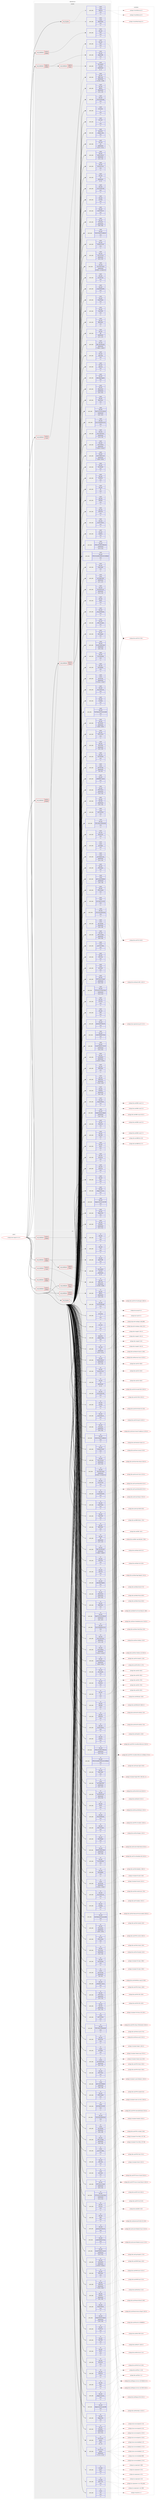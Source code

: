 digraph prolog {

# *************
# Graph options
# *************

newrank=true;
concentrate=true;
compound=true;
graph [rankdir=LR,fontname=Helvetica,fontsize=10,ranksep=1.5];#, ranksep=2.5, nodesep=0.2];
edge  [arrowhead=vee];
node  [fontname=Helvetica,fontsize=10];

# **********
# The ebuild
# **********

subgraph cluster_leftcol {
color=gray;
label=<<i>ebuild</i>>;
id [label="portage://www-apps/rt-4.4.4-r4", color=red, width=4, href="../www-apps/rt-4.4.4-r4.svg"];
}

# ****************
# The dependencies
# ****************

subgraph cluster_midcol {
color=gray;
label=<<i>dependencies</i>>;
subgraph cluster_compile {
fillcolor="#eeeeee";
style=filled;
label=<<i>compile</i>>;
subgraph any3085 {
dependency448126 [label=<<TABLE BORDER="0" CELLBORDER="1" CELLSPACING="0" CELLPADDING="4"><TR><TD CELLPADDING="10">any_of_group</TD></TR></TABLE>>, shape=none, color=red];subgraph pack325456 {
dependency448127 [label=<<TABLE BORDER="0" CELLBORDER="1" CELLSPACING="0" CELLPADDING="4" WIDTH="220"><TR><TD ROWSPAN="6" CELLPADDING="30">pack_dep</TD></TR><TR><TD WIDTH="110">install</TD></TR><TR><TD>virtual</TD></TR><TR><TD>httpd-cgi</TD></TR><TR><TD>none</TD></TR><TR><TD>[,,]</TD></TR></TABLE>>, shape=none, color=blue];
}
dependency448126:e -> dependency448127:w [weight=20,style="dotted",arrowhead="oinv"];
subgraph pack325457 {
dependency448128 [label=<<TABLE BORDER="0" CELLBORDER="1" CELLSPACING="0" CELLPADDING="4" WIDTH="220"><TR><TD ROWSPAN="6" CELLPADDING="30">pack_dep</TD></TR><TR><TD WIDTH="110">install</TD></TR><TR><TD>virtual</TD></TR><TR><TD>httpd-fastcgi</TD></TR><TR><TD>none</TD></TR><TR><TD>[,,]</TD></TR></TABLE>>, shape=none, color=blue];
}
dependency448126:e -> dependency448128:w [weight=20,style="dotted",arrowhead="oinv"];
}
id:e -> dependency448126:w [weight=20,style="solid",arrowhead="vee"];
subgraph cond119353 {
dependency448129 [label=<<TABLE BORDER="0" CELLBORDER="1" CELLSPACING="0" CELLPADDING="4"><TR><TD ROWSPAN="3" CELLPADDING="10">use_conditional</TD></TR><TR><TD>negative</TD></TR><TR><TD>lighttpd</TD></TR></TABLE>>, shape=none, color=red];
subgraph pack325458 {
dependency448130 [label=<<TABLE BORDER="0" CELLBORDER="1" CELLSPACING="0" CELLPADDING="4" WIDTH="220"><TR><TD ROWSPAN="6" CELLPADDING="30">pack_dep</TD></TR><TR><TD WIDTH="110">install</TD></TR><TR><TD>dev-perl</TD></TR><TR><TD>Apache-DBI</TD></TR><TR><TD>none</TD></TR><TR><TD>[,,]</TD></TR></TABLE>>, shape=none, color=blue];
}
dependency448129:e -> dependency448130:w [weight=20,style="dashed",arrowhead="vee"];
subgraph cond119354 {
dependency448131 [label=<<TABLE BORDER="0" CELLBORDER="1" CELLSPACING="0" CELLPADDING="4"><TR><TD ROWSPAN="3" CELLPADDING="10">use_conditional</TD></TR><TR><TD>negative</TD></TR><TR><TD>fastcgi</TD></TR></TABLE>>, shape=none, color=red];
subgraph pack325459 {
dependency448132 [label=<<TABLE BORDER="0" CELLBORDER="1" CELLSPACING="0" CELLPADDING="4" WIDTH="220"><TR><TD ROWSPAN="6" CELLPADDING="30">pack_dep</TD></TR><TR><TD WIDTH="110">install</TD></TR><TR><TD>www-apache</TD></TR><TR><TD>mod_perl</TD></TR><TR><TD>greaterequal</TD></TR><TR><TD>[2,,,2]</TD></TR></TABLE>>, shape=none, color=blue];
}
dependency448131:e -> dependency448132:w [weight=20,style="dashed",arrowhead="vee"];
}
dependency448129:e -> dependency448131:w [weight=20,style="dashed",arrowhead="vee"];
}
id:e -> dependency448129:w [weight=20,style="solid",arrowhead="vee"];
subgraph cond119355 {
dependency448133 [label=<<TABLE BORDER="0" CELLBORDER="1" CELLSPACING="0" CELLPADDING="4"><TR><TD ROWSPAN="3" CELLPADDING="10">use_conditional</TD></TR><TR><TD>positive</TD></TR><TR><TD>fastcgi</TD></TR></TABLE>>, shape=none, color=red];
subgraph pack325460 {
dependency448134 [label=<<TABLE BORDER="0" CELLBORDER="1" CELLSPACING="0" CELLPADDING="4" WIDTH="220"><TR><TD ROWSPAN="6" CELLPADDING="30">pack_dep</TD></TR><TR><TD WIDTH="110">install</TD></TR><TR><TD>dev-perl</TD></TR><TR><TD>FCGI</TD></TR><TR><TD>none</TD></TR><TR><TD>[,,]</TD></TR></TABLE>>, shape=none, color=blue];
}
dependency448133:e -> dependency448134:w [weight=20,style="dashed",arrowhead="vee"];
subgraph pack325461 {
dependency448135 [label=<<TABLE BORDER="0" CELLBORDER="1" CELLSPACING="0" CELLPADDING="4" WIDTH="220"><TR><TD ROWSPAN="6" CELLPADDING="30">pack_dep</TD></TR><TR><TD WIDTH="110">install</TD></TR><TR><TD>dev-perl</TD></TR><TR><TD>FCGI-ProcManager</TD></TR><TR><TD>none</TD></TR><TR><TD>[,,]</TD></TR></TABLE>>, shape=none, color=blue];
}
dependency448133:e -> dependency448135:w [weight=20,style="dashed",arrowhead="vee"];
}
id:e -> dependency448133:w [weight=20,style="solid",arrowhead="vee"];
subgraph cond119356 {
dependency448136 [label=<<TABLE BORDER="0" CELLBORDER="1" CELLSPACING="0" CELLPADDING="4"><TR><TD ROWSPAN="3" CELLPADDING="10">use_conditional</TD></TR><TR><TD>positive</TD></TR><TR><TD>lighttpd</TD></TR></TABLE>>, shape=none, color=red];
subgraph pack325462 {
dependency448137 [label=<<TABLE BORDER="0" CELLBORDER="1" CELLSPACING="0" CELLPADDING="4" WIDTH="220"><TR><TD ROWSPAN="6" CELLPADDING="30">pack_dep</TD></TR><TR><TD WIDTH="110">install</TD></TR><TR><TD>dev-perl</TD></TR><TR><TD>FCGI</TD></TR><TR><TD>none</TD></TR><TR><TD>[,,]</TD></TR></TABLE>>, shape=none, color=blue];
}
dependency448136:e -> dependency448137:w [weight=20,style="dashed",arrowhead="vee"];
}
id:e -> dependency448136:w [weight=20,style="solid",arrowhead="vee"];
subgraph cond119357 {
dependency448138 [label=<<TABLE BORDER="0" CELLBORDER="1" CELLSPACING="0" CELLPADDING="4"><TR><TD ROWSPAN="3" CELLPADDING="10">use_conditional</TD></TR><TR><TD>positive</TD></TR><TR><TD>mysql</TD></TR></TABLE>>, shape=none, color=red];
subgraph pack325463 {
dependency448139 [label=<<TABLE BORDER="0" CELLBORDER="1" CELLSPACING="0" CELLPADDING="4" WIDTH="220"><TR><TD ROWSPAN="6" CELLPADDING="30">pack_dep</TD></TR><TR><TD WIDTH="110">install</TD></TR><TR><TD>dev-perl</TD></TR><TR><TD>DBD-mysql</TD></TR><TR><TD>greaterequal</TD></TR><TR><TD>[2.1018,,,2.1018]</TD></TR></TABLE>>, shape=none, color=blue];
}
dependency448138:e -> dependency448139:w [weight=20,style="dashed",arrowhead="vee"];
}
id:e -> dependency448138:w [weight=20,style="solid",arrowhead="vee"];
subgraph cond119358 {
dependency448140 [label=<<TABLE BORDER="0" CELLBORDER="1" CELLSPACING="0" CELLPADDING="4"><TR><TD ROWSPAN="3" CELLPADDING="10">use_conditional</TD></TR><TR><TD>positive</TD></TR><TR><TD>postgres</TD></TR></TABLE>>, shape=none, color=red];
subgraph pack325464 {
dependency448141 [label=<<TABLE BORDER="0" CELLBORDER="1" CELLSPACING="0" CELLPADDING="4" WIDTH="220"><TR><TD ROWSPAN="6" CELLPADDING="30">pack_dep</TD></TR><TR><TD WIDTH="110">install</TD></TR><TR><TD>dev-perl</TD></TR><TR><TD>DBD-Pg</TD></TR><TR><TD>greaterequal</TD></TR><TR><TD>[1.43,,,1.43]</TD></TR></TABLE>>, shape=none, color=blue];
}
dependency448140:e -> dependency448141:w [weight=20,style="dashed",arrowhead="vee"];
}
id:e -> dependency448140:w [weight=20,style="solid",arrowhead="vee"];
subgraph pack325465 {
dependency448142 [label=<<TABLE BORDER="0" CELLBORDER="1" CELLSPACING="0" CELLPADDING="4" WIDTH="220"><TR><TD ROWSPAN="6" CELLPADDING="30">pack_dep</TD></TR><TR><TD WIDTH="110">install</TD></TR><TR><TD>acct-group</TD></TR><TR><TD>rt</TD></TR><TR><TD>none</TD></TR><TR><TD>[,,]</TD></TR></TABLE>>, shape=none, color=blue];
}
id:e -> dependency448142:w [weight=20,style="solid",arrowhead="vee"];
subgraph pack325466 {
dependency448143 [label=<<TABLE BORDER="0" CELLBORDER="1" CELLSPACING="0" CELLPADDING="4" WIDTH="220"><TR><TD ROWSPAN="6" CELLPADDING="30">pack_dep</TD></TR><TR><TD WIDTH="110">install</TD></TR><TR><TD>acct-user</TD></TR><TR><TD>rt</TD></TR><TR><TD>none</TD></TR><TR><TD>[,,]</TD></TR></TABLE>>, shape=none, color=blue];
}
id:e -> dependency448143:w [weight=20,style="solid",arrowhead="vee"];
subgraph pack325467 {
dependency448144 [label=<<TABLE BORDER="0" CELLBORDER="1" CELLSPACING="0" CELLPADDING="4" WIDTH="220"><TR><TD ROWSPAN="6" CELLPADDING="30">pack_dep</TD></TR><TR><TD WIDTH="110">install</TD></TR><TR><TD>app-admin</TD></TR><TR><TD>webapp-config</TD></TR><TR><TD>none</TD></TR><TR><TD>[,,]</TD></TR></TABLE>>, shape=none, color=blue];
}
id:e -> dependency448144:w [weight=20,style="solid",arrowhead="vee"];
subgraph pack325468 {
dependency448145 [label=<<TABLE BORDER="0" CELLBORDER="1" CELLSPACING="0" CELLPADDING="4" WIDTH="220"><TR><TD ROWSPAN="6" CELLPADDING="30">pack_dep</TD></TR><TR><TD WIDTH="110">install</TD></TR><TR><TD>dev-lang</TD></TR><TR><TD>perl</TD></TR><TR><TD>greaterequal</TD></TR><TR><TD>[5.10.1,,,5.10.1]</TD></TR></TABLE>>, shape=none, color=blue];
}
id:e -> dependency448145:w [weight=20,style="solid",arrowhead="vee"];
subgraph pack325469 {
dependency448146 [label=<<TABLE BORDER="0" CELLBORDER="1" CELLSPACING="0" CELLPADDING="4" WIDTH="220"><TR><TD ROWSPAN="6" CELLPADDING="30">pack_dep</TD></TR><TR><TD WIDTH="110">install</TD></TR><TR><TD>dev-perl</TD></TR><TR><TD>Apache-Session</TD></TR><TR><TD>greaterequal</TD></TR><TR><TD>[1.53,,,1.53]</TD></TR></TABLE>>, shape=none, color=blue];
}
id:e -> dependency448146:w [weight=20,style="solid",arrowhead="vee"];
subgraph pack325470 {
dependency448147 [label=<<TABLE BORDER="0" CELLBORDER="1" CELLSPACING="0" CELLPADDING="4" WIDTH="220"><TR><TD ROWSPAN="6" CELLPADDING="30">pack_dep</TD></TR><TR><TD WIDTH="110">install</TD></TR><TR><TD>dev-perl</TD></TR><TR><TD>Business-Hours</TD></TR><TR><TD>none</TD></TR><TR><TD>[,,]</TD></TR></TABLE>>, shape=none, color=blue];
}
id:e -> dependency448147:w [weight=20,style="solid",arrowhead="vee"];
subgraph pack325471 {
dependency448148 [label=<<TABLE BORDER="0" CELLBORDER="1" CELLSPACING="0" CELLPADDING="4" WIDTH="220"><TR><TD ROWSPAN="6" CELLPADDING="30">pack_dep</TD></TR><TR><TD WIDTH="110">install</TD></TR><TR><TD>dev-perl</TD></TR><TR><TD>CGI</TD></TR><TR><TD>greaterequal</TD></TR><TR><TD>[4,,,4]</TD></TR></TABLE>>, shape=none, color=blue];
}
id:e -> dependency448148:w [weight=20,style="solid",arrowhead="vee"];
subgraph pack325472 {
dependency448149 [label=<<TABLE BORDER="0" CELLBORDER="1" CELLSPACING="0" CELLPADDING="4" WIDTH="220"><TR><TD ROWSPAN="6" CELLPADDING="30">pack_dep</TD></TR><TR><TD WIDTH="110">install</TD></TR><TR><TD>dev-perl</TD></TR><TR><TD>CGI-Emulate-PSGI</TD></TR><TR><TD>none</TD></TR><TR><TD>[,,]</TD></TR></TABLE>>, shape=none, color=blue];
}
id:e -> dependency448149:w [weight=20,style="solid",arrowhead="vee"];
subgraph pack325473 {
dependency448150 [label=<<TABLE BORDER="0" CELLBORDER="1" CELLSPACING="0" CELLPADDING="4" WIDTH="220"><TR><TD ROWSPAN="6" CELLPADDING="30">pack_dep</TD></TR><TR><TD WIDTH="110">install</TD></TR><TR><TD>dev-perl</TD></TR><TR><TD>CGI-PSGI</TD></TR><TR><TD>none</TD></TR><TR><TD>[,,]</TD></TR></TABLE>>, shape=none, color=blue];
}
id:e -> dependency448150:w [weight=20,style="solid",arrowhead="vee"];
subgraph pack325474 {
dependency448151 [label=<<TABLE BORDER="0" CELLBORDER="1" CELLSPACING="0" CELLPADDING="4" WIDTH="220"><TR><TD ROWSPAN="6" CELLPADDING="30">pack_dep</TD></TR><TR><TD WIDTH="110">install</TD></TR><TR><TD>dev-perl</TD></TR><TR><TD>CSS-Minifier-XS</TD></TR><TR><TD>none</TD></TR><TR><TD>[,,]</TD></TR></TABLE>>, shape=none, color=blue];
}
id:e -> dependency448151:w [weight=20,style="solid",arrowhead="vee"];
subgraph pack325475 {
dependency448152 [label=<<TABLE BORDER="0" CELLBORDER="1" CELLSPACING="0" CELLPADDING="4" WIDTH="220"><TR><TD ROWSPAN="6" CELLPADDING="30">pack_dep</TD></TR><TR><TD WIDTH="110">install</TD></TR><TR><TD>dev-perl</TD></TR><TR><TD>CSS-Squish</TD></TR><TR><TD>greaterequal</TD></TR><TR><TD>[0.06,,,0.06]</TD></TR></TABLE>>, shape=none, color=blue];
}
id:e -> dependency448152:w [weight=20,style="solid",arrowhead="vee"];
subgraph pack325476 {
dependency448153 [label=<<TABLE BORDER="0" CELLBORDER="1" CELLSPACING="0" CELLPADDING="4" WIDTH="220"><TR><TD ROWSPAN="6" CELLPADDING="30">pack_dep</TD></TR><TR><TD WIDTH="110">install</TD></TR><TR><TD>dev-perl</TD></TR><TR><TD>Cache-Simple-TimedExpiry</TD></TR><TR><TD>none</TD></TR><TR><TD>[,,]</TD></TR></TABLE>>, shape=none, color=blue];
}
id:e -> dependency448153:w [weight=20,style="solid",arrowhead="vee"];
subgraph pack325477 {
dependency448154 [label=<<TABLE BORDER="0" CELLBORDER="1" CELLSPACING="0" CELLPADDING="4" WIDTH="220"><TR><TD ROWSPAN="6" CELLPADDING="30">pack_dep</TD></TR><TR><TD WIDTH="110">install</TD></TR><TR><TD>dev-perl</TD></TR><TR><TD>Calendar-Simple</TD></TR><TR><TD>none</TD></TR><TR><TD>[,,]</TD></TR></TABLE>>, shape=none, color=blue];
}
id:e -> dependency448154:w [weight=20,style="solid",arrowhead="vee"];
subgraph pack325478 {
dependency448155 [label=<<TABLE BORDER="0" CELLBORDER="1" CELLSPACING="0" CELLPADDING="4" WIDTH="220"><TR><TD ROWSPAN="6" CELLPADDING="30">pack_dep</TD></TR><TR><TD WIDTH="110">install</TD></TR><TR><TD>dev-perl</TD></TR><TR><TD>Class-Accessor</TD></TR><TR><TD>greaterequal</TD></TR><TR><TD>[0.34,,,0.34]</TD></TR></TABLE>>, shape=none, color=blue];
}
id:e -> dependency448155:w [weight=20,style="solid",arrowhead="vee"];
subgraph pack325479 {
dependency448156 [label=<<TABLE BORDER="0" CELLBORDER="1" CELLSPACING="0" CELLPADDING="4" WIDTH="220"><TR><TD ROWSPAN="6" CELLPADDING="30">pack_dep</TD></TR><TR><TD WIDTH="110">install</TD></TR><TR><TD>dev-perl</TD></TR><TR><TD>Class-ReturnValue</TD></TR><TR><TD>greaterequal</TD></TR><TR><TD>[0.550.0,,-r1,0.550.0-r1]</TD></TR></TABLE>>, shape=none, color=blue];
}
id:e -> dependency448156:w [weight=20,style="solid",arrowhead="vee"];
subgraph pack325480 {
dependency448157 [label=<<TABLE BORDER="0" CELLBORDER="1" CELLSPACING="0" CELLPADDING="4" WIDTH="220"><TR><TD ROWSPAN="6" CELLPADDING="30">pack_dep</TD></TR><TR><TD WIDTH="110">install</TD></TR><TR><TD>dev-perl</TD></TR><TR><TD>Convert-Color</TD></TR><TR><TD>none</TD></TR><TR><TD>[,,]</TD></TR></TABLE>>, shape=none, color=blue];
}
id:e -> dependency448157:w [weight=20,style="solid",arrowhead="vee"];
subgraph pack325481 {
dependency448158 [label=<<TABLE BORDER="0" CELLBORDER="1" CELLSPACING="0" CELLPADDING="4" WIDTH="220"><TR><TD ROWSPAN="6" CELLPADDING="30">pack_dep</TD></TR><TR><TD WIDTH="110">install</TD></TR><TR><TD>dev-perl</TD></TR><TR><TD>Crypt-Eksblowfish</TD></TR><TR><TD>none</TD></TR><TR><TD>[,,]</TD></TR></TABLE>>, shape=none, color=blue];
}
id:e -> dependency448158:w [weight=20,style="solid",arrowhead="vee"];
subgraph pack325482 {
dependency448159 [label=<<TABLE BORDER="0" CELLBORDER="1" CELLSPACING="0" CELLPADDING="4" WIDTH="220"><TR><TD ROWSPAN="6" CELLPADDING="30">pack_dep</TD></TR><TR><TD WIDTH="110">install</TD></TR><TR><TD>dev-perl</TD></TR><TR><TD>Crypt-SSLeay</TD></TR><TR><TD>none</TD></TR><TR><TD>[,,]</TD></TR></TABLE>>, shape=none, color=blue];
}
id:e -> dependency448159:w [weight=20,style="solid",arrowhead="vee"];
subgraph pack325483 {
dependency448160 [label=<<TABLE BORDER="0" CELLBORDER="1" CELLSPACING="0" CELLPADDING="4" WIDTH="220"><TR><TD ROWSPAN="6" CELLPADDING="30">pack_dep</TD></TR><TR><TD WIDTH="110">install</TD></TR><TR><TD>dev-perl</TD></TR><TR><TD>Crypt-X509</TD></TR><TR><TD>none</TD></TR><TR><TD>[,,]</TD></TR></TABLE>>, shape=none, color=blue];
}
id:e -> dependency448160:w [weight=20,style="solid",arrowhead="vee"];
subgraph pack325484 {
dependency448161 [label=<<TABLE BORDER="0" CELLBORDER="1" CELLSPACING="0" CELLPADDING="4" WIDTH="220"><TR><TD ROWSPAN="6" CELLPADDING="30">pack_dep</TD></TR><TR><TD WIDTH="110">install</TD></TR><TR><TD>dev-perl</TD></TR><TR><TD>DBD-SQLite</TD></TR><TR><TD>none</TD></TR><TR><TD>[,,]</TD></TR></TABLE>>, shape=none, color=blue];
}
id:e -> dependency448161:w [weight=20,style="solid",arrowhead="vee"];
subgraph pack325485 {
dependency448162 [label=<<TABLE BORDER="0" CELLBORDER="1" CELLSPACING="0" CELLPADDING="4" WIDTH="220"><TR><TD ROWSPAN="6" CELLPADDING="30">pack_dep</TD></TR><TR><TD WIDTH="110">install</TD></TR><TR><TD>dev-perl</TD></TR><TR><TD>DBI</TD></TR><TR><TD>greaterequal</TD></TR><TR><TD>[1.37,,,1.37]</TD></TR></TABLE>>, shape=none, color=blue];
}
id:e -> dependency448162:w [weight=20,style="solid",arrowhead="vee"];
subgraph pack325486 {
dependency448163 [label=<<TABLE BORDER="0" CELLBORDER="1" CELLSPACING="0" CELLPADDING="4" WIDTH="220"><TR><TD ROWSPAN="6" CELLPADDING="30">pack_dep</TD></TR><TR><TD WIDTH="110">install</TD></TR><TR><TD>dev-perl</TD></TR><TR><TD>DBIx-SearchBuilder</TD></TR><TR><TD>greaterequal</TD></TR><TR><TD>[1.660.0,,,1.660.0]</TD></TR></TABLE>>, shape=none, color=blue];
}
id:e -> dependency448163:w [weight=20,style="solid",arrowhead="vee"];
subgraph pack325487 {
dependency448164 [label=<<TABLE BORDER="0" CELLBORDER="1" CELLSPACING="0" CELLPADDING="4" WIDTH="220"><TR><TD ROWSPAN="6" CELLPADDING="30">pack_dep</TD></TR><TR><TD WIDTH="110">install</TD></TR><TR><TD>dev-perl</TD></TR><TR><TD>Data-GUID</TD></TR><TR><TD>none</TD></TR><TR><TD>[,,]</TD></TR></TABLE>>, shape=none, color=blue];
}
id:e -> dependency448164:w [weight=20,style="solid",arrowhead="vee"];
subgraph pack325488 {
dependency448165 [label=<<TABLE BORDER="0" CELLBORDER="1" CELLSPACING="0" CELLPADDING="4" WIDTH="220"><TR><TD ROWSPAN="6" CELLPADDING="30">pack_dep</TD></TR><TR><TD WIDTH="110">install</TD></TR><TR><TD>dev-perl</TD></TR><TR><TD>Data-ICal</TD></TR><TR><TD>none</TD></TR><TR><TD>[,,]</TD></TR></TABLE>>, shape=none, color=blue];
}
id:e -> dependency448165:w [weight=20,style="solid",arrowhead="vee"];
subgraph pack325489 {
dependency448166 [label=<<TABLE BORDER="0" CELLBORDER="1" CELLSPACING="0" CELLPADDING="4" WIDTH="220"><TR><TD ROWSPAN="6" CELLPADDING="30">pack_dep</TD></TR><TR><TD WIDTH="110">install</TD></TR><TR><TD>dev-perl</TD></TR><TR><TD>Data-Page-Pageset</TD></TR><TR><TD>none</TD></TR><TR><TD>[,,]</TD></TR></TABLE>>, shape=none, color=blue];
}
id:e -> dependency448166:w [weight=20,style="solid",arrowhead="vee"];
subgraph pack325490 {
dependency448167 [label=<<TABLE BORDER="0" CELLBORDER="1" CELLSPACING="0" CELLPADDING="4" WIDTH="220"><TR><TD ROWSPAN="6" CELLPADDING="30">pack_dep</TD></TR><TR><TD WIDTH="110">install</TD></TR><TR><TD>dev-perl</TD></TR><TR><TD>Date-Extract</TD></TR><TR><TD>greaterequal</TD></TR><TR><TD>[0.02,,,0.02]</TD></TR></TABLE>>, shape=none, color=blue];
}
id:e -> dependency448167:w [weight=20,style="solid",arrowhead="vee"];
subgraph pack325491 {
dependency448168 [label=<<TABLE BORDER="0" CELLBORDER="1" CELLSPACING="0" CELLPADDING="4" WIDTH="220"><TR><TD ROWSPAN="6" CELLPADDING="30">pack_dep</TD></TR><TR><TD WIDTH="110">install</TD></TR><TR><TD>dev-perl</TD></TR><TR><TD>Date-Manip</TD></TR><TR><TD>none</TD></TR><TR><TD>[,,]</TD></TR></TABLE>>, shape=none, color=blue];
}
id:e -> dependency448168:w [weight=20,style="solid",arrowhead="vee"];
subgraph pack325492 {
dependency448169 [label=<<TABLE BORDER="0" CELLBORDER="1" CELLSPACING="0" CELLPADDING="4" WIDTH="220"><TR><TD ROWSPAN="6" CELLPADDING="30">pack_dep</TD></TR><TR><TD WIDTH="110">install</TD></TR><TR><TD>dev-perl</TD></TR><TR><TD>DateTime-Format-Natural</TD></TR><TR><TD>greaterequal</TD></TR><TR><TD>[0.67,,,0.67]</TD></TR></TABLE>>, shape=none, color=blue];
}
id:e -> dependency448169:w [weight=20,style="solid",arrowhead="vee"];
subgraph pack325493 {
dependency448170 [label=<<TABLE BORDER="0" CELLBORDER="1" CELLSPACING="0" CELLPADDING="4" WIDTH="220"><TR><TD ROWSPAN="6" CELLPADDING="30">pack_dep</TD></TR><TR><TD WIDTH="110">install</TD></TR><TR><TD>dev-perl</TD></TR><TR><TD>Devel-GlobalDestruction</TD></TR><TR><TD>none</TD></TR><TR><TD>[,,]</TD></TR></TABLE>>, shape=none, color=blue];
}
id:e -> dependency448170:w [weight=20,style="solid",arrowhead="vee"];
subgraph pack325494 {
dependency448171 [label=<<TABLE BORDER="0" CELLBORDER="1" CELLSPACING="0" CELLPADDING="4" WIDTH="220"><TR><TD ROWSPAN="6" CELLPADDING="30">pack_dep</TD></TR><TR><TD WIDTH="110">install</TD></TR><TR><TD>dev-perl</TD></TR><TR><TD>Devel-StackTrace</TD></TR><TR><TD>greaterequal</TD></TR><TR><TD>[1.19,,,1.19]</TD></TR></TABLE>>, shape=none, color=blue];
}
id:e -> dependency448171:w [weight=20,style="solid",arrowhead="vee"];
subgraph pack325495 {
dependency448172 [label=<<TABLE BORDER="0" CELLBORDER="1" CELLSPACING="0" CELLPADDING="4" WIDTH="220"><TR><TD ROWSPAN="6" CELLPADDING="30">pack_dep</TD></TR><TR><TD WIDTH="110">install</TD></TR><TR><TD>dev-perl</TD></TR><TR><TD>Email-Address</TD></TR><TR><TD>greaterequal</TD></TR><TR><TD>[1.912.0,,,1.912.0]</TD></TR></TABLE>>, shape=none, color=blue];
}
id:e -> dependency448172:w [weight=20,style="solid",arrowhead="vee"];
subgraph pack325496 {
dependency448173 [label=<<TABLE BORDER="0" CELLBORDER="1" CELLSPACING="0" CELLPADDING="4" WIDTH="220"><TR><TD ROWSPAN="6" CELLPADDING="30">pack_dep</TD></TR><TR><TD WIDTH="110">install</TD></TR><TR><TD>dev-perl</TD></TR><TR><TD>Email-Address-List</TD></TR><TR><TD>greaterequal</TD></TR><TR><TD>[0.60.0,,,0.60.0]</TD></TR></TABLE>>, shape=none, color=blue];
}
id:e -> dependency448173:w [weight=20,style="solid",arrowhead="vee"];
subgraph pack325497 {
dependency448174 [label=<<TABLE BORDER="0" CELLBORDER="1" CELLSPACING="0" CELLPADDING="4" WIDTH="220"><TR><TD ROWSPAN="6" CELLPADDING="30">pack_dep</TD></TR><TR><TD WIDTH="110">install</TD></TR><TR><TD>dev-perl</TD></TR><TR><TD>File-ShareDir</TD></TR><TR><TD>none</TD></TR><TR><TD>[,,]</TD></TR></TABLE>>, shape=none, color=blue];
}
id:e -> dependency448174:w [weight=20,style="solid",arrowhead="vee"];
subgraph pack325498 {
dependency448175 [label=<<TABLE BORDER="0" CELLBORDER="1" CELLSPACING="0" CELLPADDING="4" WIDTH="220"><TR><TD ROWSPAN="6" CELLPADDING="30">pack_dep</TD></TR><TR><TD WIDTH="110">install</TD></TR><TR><TD>dev-perl</TD></TR><TR><TD>File-Which</TD></TR><TR><TD>none</TD></TR><TR><TD>[,,]</TD></TR></TABLE>>, shape=none, color=blue];
}
id:e -> dependency448175:w [weight=20,style="solid",arrowhead="vee"];
subgraph pack325499 {
dependency448176 [label=<<TABLE BORDER="0" CELLBORDER="1" CELLSPACING="0" CELLPADDING="4" WIDTH="220"><TR><TD ROWSPAN="6" CELLPADDING="30">pack_dep</TD></TR><TR><TD WIDTH="110">install</TD></TR><TR><TD>dev-perl</TD></TR><TR><TD>GD</TD></TR><TR><TD>none</TD></TR><TR><TD>[,,]</TD></TR></TABLE>>, shape=none, color=blue];
}
id:e -> dependency448176:w [weight=20,style="solid",arrowhead="vee"];
subgraph pack325500 {
dependency448177 [label=<<TABLE BORDER="0" CELLBORDER="1" CELLSPACING="0" CELLPADDING="4" WIDTH="220"><TR><TD ROWSPAN="6" CELLPADDING="30">pack_dep</TD></TR><TR><TD WIDTH="110">install</TD></TR><TR><TD>dev-perl</TD></TR><TR><TD>GDGraph</TD></TR><TR><TD>none</TD></TR><TR><TD>[,,]</TD></TR></TABLE>>, shape=none, color=blue];
}
id:e -> dependency448177:w [weight=20,style="solid",arrowhead="vee"];
subgraph pack325501 {
dependency448178 [label=<<TABLE BORDER="0" CELLBORDER="1" CELLSPACING="0" CELLPADDING="4" WIDTH="220"><TR><TD ROWSPAN="6" CELLPADDING="30">pack_dep</TD></TR><TR><TD WIDTH="110">install</TD></TR><TR><TD>dev-perl</TD></TR><TR><TD>GDTextUtil</TD></TR><TR><TD>none</TD></TR><TR><TD>[,,]</TD></TR></TABLE>>, shape=none, color=blue];
}
id:e -> dependency448178:w [weight=20,style="solid",arrowhead="vee"];
subgraph pack325502 {
dependency448179 [label=<<TABLE BORDER="0" CELLBORDER="1" CELLSPACING="0" CELLPADDING="4" WIDTH="220"><TR><TD ROWSPAN="6" CELLPADDING="30">pack_dep</TD></TR><TR><TD WIDTH="110">install</TD></TR><TR><TD>dev-perl</TD></TR><TR><TD>GnuPG-Interface</TD></TR><TR><TD>none</TD></TR><TR><TD>[,,]</TD></TR></TABLE>>, shape=none, color=blue];
}
id:e -> dependency448179:w [weight=20,style="solid",arrowhead="vee"];
subgraph pack325503 {
dependency448180 [label=<<TABLE BORDER="0" CELLBORDER="1" CELLSPACING="0" CELLPADDING="4" WIDTH="220"><TR><TD ROWSPAN="6" CELLPADDING="30">pack_dep</TD></TR><TR><TD WIDTH="110">install</TD></TR><TR><TD>dev-perl</TD></TR><TR><TD>GraphViz</TD></TR><TR><TD>none</TD></TR><TR><TD>[,,]</TD></TR></TABLE>>, shape=none, color=blue];
}
id:e -> dependency448180:w [weight=20,style="solid",arrowhead="vee"];
subgraph pack325504 {
dependency448181 [label=<<TABLE BORDER="0" CELLBORDER="1" CELLSPACING="0" CELLPADDING="4" WIDTH="220"><TR><TD ROWSPAN="6" CELLPADDING="30">pack_dep</TD></TR><TR><TD WIDTH="110">install</TD></TR><TR><TD>dev-perl</TD></TR><TR><TD>HTML-FormatText-WithLinks</TD></TR><TR><TD>greaterequal</TD></TR><TR><TD>[0.14,,,0.14]</TD></TR></TABLE>>, shape=none, color=blue];
}
id:e -> dependency448181:w [weight=20,style="solid",arrowhead="vee"];
subgraph pack325505 {
dependency448182 [label=<<TABLE BORDER="0" CELLBORDER="1" CELLSPACING="0" CELLPADDING="4" WIDTH="220"><TR><TD ROWSPAN="6" CELLPADDING="30">pack_dep</TD></TR><TR><TD WIDTH="110">install</TD></TR><TR><TD>dev-perl</TD></TR><TR><TD>HTML-FormatText-WithLinks-AndTables</TD></TR><TR><TD>none</TD></TR><TR><TD>[,,]</TD></TR></TABLE>>, shape=none, color=blue];
}
id:e -> dependency448182:w [weight=20,style="solid",arrowhead="vee"];
subgraph pack325506 {
dependency448183 [label=<<TABLE BORDER="0" CELLBORDER="1" CELLSPACING="0" CELLPADDING="4" WIDTH="220"><TR><TD ROWSPAN="6" CELLPADDING="30">pack_dep</TD></TR><TR><TD WIDTH="110">install</TD></TR><TR><TD>dev-perl</TD></TR><TR><TD>HTML-Formatter</TD></TR><TR><TD>none</TD></TR><TR><TD>[,,]</TD></TR></TABLE>>, shape=none, color=blue];
}
id:e -> dependency448183:w [weight=20,style="solid",arrowhead="vee"];
subgraph pack325507 {
dependency448184 [label=<<TABLE BORDER="0" CELLBORDER="1" CELLSPACING="0" CELLPADDING="4" WIDTH="220"><TR><TD ROWSPAN="6" CELLPADDING="30">pack_dep</TD></TR><TR><TD WIDTH="110">install</TD></TR><TR><TD>dev-perl</TD></TR><TR><TD>HTML-Gumbo</TD></TR><TR><TD>none</TD></TR><TR><TD>[,,]</TD></TR></TABLE>>, shape=none, color=blue];
}
id:e -> dependency448184:w [weight=20,style="solid",arrowhead="vee"];
subgraph pack325508 {
dependency448185 [label=<<TABLE BORDER="0" CELLBORDER="1" CELLSPACING="0" CELLPADDING="4" WIDTH="220"><TR><TD ROWSPAN="6" CELLPADDING="30">pack_dep</TD></TR><TR><TD WIDTH="110">install</TD></TR><TR><TD>dev-perl</TD></TR><TR><TD>HTML-Mason</TD></TR><TR><TD>greaterequal</TD></TR><TR><TD>[1.43,,,1.43]</TD></TR></TABLE>>, shape=none, color=blue];
}
id:e -> dependency448185:w [weight=20,style="solid",arrowhead="vee"];
subgraph pack325509 {
dependency448186 [label=<<TABLE BORDER="0" CELLBORDER="1" CELLSPACING="0" CELLPADDING="4" WIDTH="220"><TR><TD ROWSPAN="6" CELLPADDING="30">pack_dep</TD></TR><TR><TD WIDTH="110">install</TD></TR><TR><TD>dev-perl</TD></TR><TR><TD>HTML-Mason-PSGIHandler</TD></TR><TR><TD>none</TD></TR><TR><TD>[,,]</TD></TR></TABLE>>, shape=none, color=blue];
}
id:e -> dependency448186:w [weight=20,style="solid",arrowhead="vee"];
subgraph pack325510 {
dependency448187 [label=<<TABLE BORDER="0" CELLBORDER="1" CELLSPACING="0" CELLPADDING="4" WIDTH="220"><TR><TD ROWSPAN="6" CELLPADDING="30">pack_dep</TD></TR><TR><TD WIDTH="110">install</TD></TR><TR><TD>dev-perl</TD></TR><TR><TD>HTML-Parser</TD></TR><TR><TD>none</TD></TR><TR><TD>[,,]</TD></TR></TABLE>>, shape=none, color=blue];
}
id:e -> dependency448187:w [weight=20,style="solid",arrowhead="vee"];
subgraph pack325511 {
dependency448188 [label=<<TABLE BORDER="0" CELLBORDER="1" CELLSPACING="0" CELLPADDING="4" WIDTH="220"><TR><TD ROWSPAN="6" CELLPADDING="30">pack_dep</TD></TR><TR><TD WIDTH="110">install</TD></TR><TR><TD>dev-perl</TD></TR><TR><TD>HTML-Quoted</TD></TR><TR><TD>none</TD></TR><TR><TD>[,,]</TD></TR></TABLE>>, shape=none, color=blue];
}
id:e -> dependency448188:w [weight=20,style="solid",arrowhead="vee"];
subgraph pack325512 {
dependency448189 [label=<<TABLE BORDER="0" CELLBORDER="1" CELLSPACING="0" CELLPADDING="4" WIDTH="220"><TR><TD ROWSPAN="6" CELLPADDING="30">pack_dep</TD></TR><TR><TD WIDTH="110">install</TD></TR><TR><TD>dev-perl</TD></TR><TR><TD>HTML-RewriteAttributes</TD></TR><TR><TD>none</TD></TR><TR><TD>[,,]</TD></TR></TABLE>>, shape=none, color=blue];
}
id:e -> dependency448189:w [weight=20,style="solid",arrowhead="vee"];
subgraph pack325513 {
dependency448190 [label=<<TABLE BORDER="0" CELLBORDER="1" CELLSPACING="0" CELLPADDING="4" WIDTH="220"><TR><TD ROWSPAN="6" CELLPADDING="30">pack_dep</TD></TR><TR><TD WIDTH="110">install</TD></TR><TR><TD>dev-perl</TD></TR><TR><TD>HTML-Scrubber</TD></TR><TR><TD>greaterequal</TD></TR><TR><TD>[0.08,,,0.08]</TD></TR></TABLE>>, shape=none, color=blue];
}
id:e -> dependency448190:w [weight=20,style="solid",arrowhead="vee"];
subgraph pack325514 {
dependency448191 [label=<<TABLE BORDER="0" CELLBORDER="1" CELLSPACING="0" CELLPADDING="4" WIDTH="220"><TR><TD ROWSPAN="6" CELLPADDING="30">pack_dep</TD></TR><TR><TD WIDTH="110">install</TD></TR><TR><TD>dev-perl</TD></TR><TR><TD>HTML-Tree</TD></TR><TR><TD>none</TD></TR><TR><TD>[,,]</TD></TR></TABLE>>, shape=none, color=blue];
}
id:e -> dependency448191:w [weight=20,style="solid",arrowhead="vee"];
subgraph pack325515 {
dependency448192 [label=<<TABLE BORDER="0" CELLBORDER="1" CELLSPACING="0" CELLPADDING="4" WIDTH="220"><TR><TD ROWSPAN="6" CELLPADDING="30">pack_dep</TD></TR><TR><TD WIDTH="110">install</TD></TR><TR><TD>dev-perl</TD></TR><TR><TD>HTTP-Server-Simple</TD></TR><TR><TD>greaterequal</TD></TR><TR><TD>[0.34,,,0.34]</TD></TR></TABLE>>, shape=none, color=blue];
}
id:e -> dependency448192:w [weight=20,style="solid",arrowhead="vee"];
subgraph pack325516 {
dependency448193 [label=<<TABLE BORDER="0" CELLBORDER="1" CELLSPACING="0" CELLPADDING="4" WIDTH="220"><TR><TD ROWSPAN="6" CELLPADDING="30">pack_dep</TD></TR><TR><TD WIDTH="110">install</TD></TR><TR><TD>dev-perl</TD></TR><TR><TD>HTTP-Server-Simple-Mason</TD></TR><TR><TD>greaterequal</TD></TR><TR><TD>[0.14,,,0.14]</TD></TR></TABLE>>, shape=none, color=blue];
}
id:e -> dependency448193:w [weight=20,style="solid",arrowhead="vee"];
subgraph pack325517 {
dependency448194 [label=<<TABLE BORDER="0" CELLBORDER="1" CELLSPACING="0" CELLPADDING="4" WIDTH="220"><TR><TD ROWSPAN="6" CELLPADDING="30">pack_dep</TD></TR><TR><TD WIDTH="110">install</TD></TR><TR><TD>dev-perl</TD></TR><TR><TD>IPC-Run3</TD></TR><TR><TD>none</TD></TR><TR><TD>[,,]</TD></TR></TABLE>>, shape=none, color=blue];
}
id:e -> dependency448194:w [weight=20,style="solid",arrowhead="vee"];
subgraph pack325518 {
dependency448195 [label=<<TABLE BORDER="0" CELLBORDER="1" CELLSPACING="0" CELLPADDING="4" WIDTH="220"><TR><TD ROWSPAN="6" CELLPADDING="30">pack_dep</TD></TR><TR><TD WIDTH="110">install</TD></TR><TR><TD>dev-perl</TD></TR><TR><TD>JSON</TD></TR><TR><TD>none</TD></TR><TR><TD>[,,]</TD></TR></TABLE>>, shape=none, color=blue];
}
id:e -> dependency448195:w [weight=20,style="solid",arrowhead="vee"];
subgraph pack325519 {
dependency448196 [label=<<TABLE BORDER="0" CELLBORDER="1" CELLSPACING="0" CELLPADDING="4" WIDTH="220"><TR><TD ROWSPAN="6" CELLPADDING="30">pack_dep</TD></TR><TR><TD WIDTH="110">install</TD></TR><TR><TD>dev-perl</TD></TR><TR><TD>JavaScript-Minifier-XS</TD></TR><TR><TD>none</TD></TR><TR><TD>[,,]</TD></TR></TABLE>>, shape=none, color=blue];
}
id:e -> dependency448196:w [weight=20,style="solid",arrowhead="vee"];
subgraph pack325520 {
dependency448197 [label=<<TABLE BORDER="0" CELLBORDER="1" CELLSPACING="0" CELLPADDING="4" WIDTH="220"><TR><TD ROWSPAN="6" CELLPADDING="30">pack_dep</TD></TR><TR><TD WIDTH="110">install</TD></TR><TR><TD>dev-perl</TD></TR><TR><TD>Locale-Maketext-Fuzzy</TD></TR><TR><TD>none</TD></TR><TR><TD>[,,]</TD></TR></TABLE>>, shape=none, color=blue];
}
id:e -> dependency448197:w [weight=20,style="solid",arrowhead="vee"];
subgraph pack325521 {
dependency448198 [label=<<TABLE BORDER="0" CELLBORDER="1" CELLSPACING="0" CELLPADDING="4" WIDTH="220"><TR><TD ROWSPAN="6" CELLPADDING="30">pack_dep</TD></TR><TR><TD WIDTH="110">install</TD></TR><TR><TD>dev-perl</TD></TR><TR><TD>Locale-Maketext-Lexicon</TD></TR><TR><TD>greaterequal</TD></TR><TR><TD>[0.32,,,0.32]</TD></TR></TABLE>>, shape=none, color=blue];
}
id:e -> dependency448198:w [weight=20,style="solid",arrowhead="vee"];
subgraph pack325522 {
dependency448199 [label=<<TABLE BORDER="0" CELLBORDER="1" CELLSPACING="0" CELLPADDING="4" WIDTH="220"><TR><TD ROWSPAN="6" CELLPADDING="30">pack_dep</TD></TR><TR><TD WIDTH="110">install</TD></TR><TR><TD>dev-perl</TD></TR><TR><TD>Log-Dispatch</TD></TR><TR><TD>greaterequal</TD></TR><TR><TD>[2.410.0,,,2.410.0]</TD></TR></TABLE>>, shape=none, color=blue];
}
id:e -> dependency448199:w [weight=20,style="solid",arrowhead="vee"];
subgraph pack325523 {
dependency448200 [label=<<TABLE BORDER="0" CELLBORDER="1" CELLSPACING="0" CELLPADDING="4" WIDTH="220"><TR><TD ROWSPAN="6" CELLPADDING="30">pack_dep</TD></TR><TR><TD WIDTH="110">install</TD></TR><TR><TD>dev-perl</TD></TR><TR><TD>MIME-Types</TD></TR><TR><TD>none</TD></TR><TR><TD>[,,]</TD></TR></TABLE>>, shape=none, color=blue];
}
id:e -> dependency448200:w [weight=20,style="solid",arrowhead="vee"];
subgraph pack325524 {
dependency448201 [label=<<TABLE BORDER="0" CELLBORDER="1" CELLSPACING="0" CELLPADDING="4" WIDTH="220"><TR><TD ROWSPAN="6" CELLPADDING="30">pack_dep</TD></TR><TR><TD WIDTH="110">install</TD></TR><TR><TD>dev-perl</TD></TR><TR><TD>MIME-tools</TD></TR><TR><TD>greaterequal</TD></TR><TR><TD>[5.425,,,5.425]</TD></TR></TABLE>>, shape=none, color=blue];
}
id:e -> dependency448201:w [weight=20,style="solid",arrowhead="vee"];
subgraph pack325525 {
dependency448202 [label=<<TABLE BORDER="0" CELLBORDER="1" CELLSPACING="0" CELLPADDING="4" WIDTH="220"><TR><TD ROWSPAN="6" CELLPADDING="30">pack_dep</TD></TR><TR><TD WIDTH="110">install</TD></TR><TR><TD>dev-perl</TD></TR><TR><TD>MailTools</TD></TR><TR><TD>greaterequal</TD></TR><TR><TD>[1.60,,,1.60]</TD></TR></TABLE>>, shape=none, color=blue];
}
id:e -> dependency448202:w [weight=20,style="solid",arrowhead="vee"];
subgraph pack325526 {
dependency448203 [label=<<TABLE BORDER="0" CELLBORDER="1" CELLSPACING="0" CELLPADDING="4" WIDTH="220"><TR><TD ROWSPAN="6" CELLPADDING="30">pack_dep</TD></TR><TR><TD WIDTH="110">install</TD></TR><TR><TD>dev-perl</TD></TR><TR><TD>Module-Refresh</TD></TR><TR><TD>none</TD></TR><TR><TD>[,,]</TD></TR></TABLE>>, shape=none, color=blue];
}
id:e -> dependency448203:w [weight=20,style="solid",arrowhead="vee"];
subgraph pack325527 {
dependency448204 [label=<<TABLE BORDER="0" CELLBORDER="1" CELLSPACING="0" CELLPADDING="4" WIDTH="220"><TR><TD ROWSPAN="6" CELLPADDING="30">pack_dep</TD></TR><TR><TD WIDTH="110">install</TD></TR><TR><TD>dev-perl</TD></TR><TR><TD>Module-Versions-Report</TD></TR><TR><TD>greaterequal</TD></TR><TR><TD>[1.05,,,1.05]</TD></TR></TABLE>>, shape=none, color=blue];
}
id:e -> dependency448204:w [weight=20,style="solid",arrowhead="vee"];
subgraph pack325528 {
dependency448205 [label=<<TABLE BORDER="0" CELLBORDER="1" CELLSPACING="0" CELLPADDING="4" WIDTH="220"><TR><TD ROWSPAN="6" CELLPADDING="30">pack_dep</TD></TR><TR><TD WIDTH="110">install</TD></TR><TR><TD>dev-perl</TD></TR><TR><TD>Mozilla-CA</TD></TR><TR><TD>none</TD></TR><TR><TD>[,,]</TD></TR></TABLE>>, shape=none, color=blue];
}
id:e -> dependency448205:w [weight=20,style="solid",arrowhead="vee"];
subgraph pack325529 {
dependency448206 [label=<<TABLE BORDER="0" CELLBORDER="1" CELLSPACING="0" CELLPADDING="4" WIDTH="220"><TR><TD ROWSPAN="6" CELLPADDING="30">pack_dep</TD></TR><TR><TD WIDTH="110">install</TD></TR><TR><TD>dev-perl</TD></TR><TR><TD>Net-CIDR</TD></TR><TR><TD>none</TD></TR><TR><TD>[,,]</TD></TR></TABLE>>, shape=none, color=blue];
}
id:e -> dependency448206:w [weight=20,style="solid",arrowhead="vee"];
subgraph pack325530 {
dependency448207 [label=<<TABLE BORDER="0" CELLBORDER="1" CELLSPACING="0" CELLPADDING="4" WIDTH="220"><TR><TD ROWSPAN="6" CELLPADDING="30">pack_dep</TD></TR><TR><TD WIDTH="110">install</TD></TR><TR><TD>dev-perl</TD></TR><TR><TD>Net-IP</TD></TR><TR><TD>none</TD></TR><TR><TD>[,,]</TD></TR></TABLE>>, shape=none, color=blue];
}
id:e -> dependency448207:w [weight=20,style="solid",arrowhead="vee"];
subgraph pack325531 {
dependency448208 [label=<<TABLE BORDER="0" CELLBORDER="1" CELLSPACING="0" CELLPADDING="4" WIDTH="220"><TR><TD ROWSPAN="6" CELLPADDING="30">pack_dep</TD></TR><TR><TD WIDTH="110">install</TD></TR><TR><TD>dev-perl</TD></TR><TR><TD>Net-Server</TD></TR><TR><TD>none</TD></TR><TR><TD>[,,]</TD></TR></TABLE>>, shape=none, color=blue];
}
id:e -> dependency448208:w [weight=20,style="solid",arrowhead="vee"];
subgraph pack325532 {
dependency448209 [label=<<TABLE BORDER="0" CELLBORDER="1" CELLSPACING="0" CELLPADDING="4" WIDTH="220"><TR><TD ROWSPAN="6" CELLPADDING="30">pack_dep</TD></TR><TR><TD WIDTH="110">install</TD></TR><TR><TD>dev-perl</TD></TR><TR><TD>PerlIO-eol</TD></TR><TR><TD>none</TD></TR><TR><TD>[,,]</TD></TR></TABLE>>, shape=none, color=blue];
}
id:e -> dependency448209:w [weight=20,style="solid",arrowhead="vee"];
subgraph pack325533 {
dependency448210 [label=<<TABLE BORDER="0" CELLBORDER="1" CELLSPACING="0" CELLPADDING="4" WIDTH="220"><TR><TD ROWSPAN="6" CELLPADDING="30">pack_dep</TD></TR><TR><TD WIDTH="110">install</TD></TR><TR><TD>dev-perl</TD></TR><TR><TD>Plack</TD></TR><TR><TD>none</TD></TR><TR><TD>[,,]</TD></TR></TABLE>>, shape=none, color=blue];
}
id:e -> dependency448210:w [weight=20,style="solid",arrowhead="vee"];
subgraph pack325534 {
dependency448211 [label=<<TABLE BORDER="0" CELLBORDER="1" CELLSPACING="0" CELLPADDING="4" WIDTH="220"><TR><TD ROWSPAN="6" CELLPADDING="30">pack_dep</TD></TR><TR><TD WIDTH="110">install</TD></TR><TR><TD>dev-perl</TD></TR><TR><TD>Regexp-Common</TD></TR><TR><TD>none</TD></TR><TR><TD>[,,]</TD></TR></TABLE>>, shape=none, color=blue];
}
id:e -> dependency448211:w [weight=20,style="solid",arrowhead="vee"];
subgraph pack325535 {
dependency448212 [label=<<TABLE BORDER="0" CELLBORDER="1" CELLSPACING="0" CELLPADDING="4" WIDTH="220"><TR><TD ROWSPAN="6" CELLPADDING="30">pack_dep</TD></TR><TR><TD WIDTH="110">install</TD></TR><TR><TD>dev-perl</TD></TR><TR><TD>Regexp-Common-net-CIDR</TD></TR><TR><TD>none</TD></TR><TR><TD>[,,]</TD></TR></TABLE>>, shape=none, color=blue];
}
id:e -> dependency448212:w [weight=20,style="solid",arrowhead="vee"];
subgraph pack325536 {
dependency448213 [label=<<TABLE BORDER="0" CELLBORDER="1" CELLSPACING="0" CELLPADDING="4" WIDTH="220"><TR><TD ROWSPAN="6" CELLPADDING="30">pack_dep</TD></TR><TR><TD WIDTH="110">install</TD></TR><TR><TD>dev-perl</TD></TR><TR><TD>Regexp-IPv6</TD></TR><TR><TD>none</TD></TR><TR><TD>[,,]</TD></TR></TABLE>>, shape=none, color=blue];
}
id:e -> dependency448213:w [weight=20,style="solid",arrowhead="vee"];
subgraph pack325537 {
dependency448214 [label=<<TABLE BORDER="0" CELLBORDER="1" CELLSPACING="0" CELLPADDING="4" WIDTH="220"><TR><TD ROWSPAN="6" CELLPADDING="30">pack_dep</TD></TR><TR><TD WIDTH="110">install</TD></TR><TR><TD>dev-perl</TD></TR><TR><TD>Role-Basic</TD></TR><TR><TD>greaterequal</TD></TR><TR><TD>[0.12,,,0.12]</TD></TR></TABLE>>, shape=none, color=blue];
}
id:e -> dependency448214:w [weight=20,style="solid",arrowhead="vee"];
subgraph pack325538 {
dependency448215 [label=<<TABLE BORDER="0" CELLBORDER="1" CELLSPACING="0" CELLPADDING="4" WIDTH="220"><TR><TD ROWSPAN="6" CELLPADDING="30">pack_dep</TD></TR><TR><TD WIDTH="110">install</TD></TR><TR><TD>dev-perl</TD></TR><TR><TD>Scope-Upper</TD></TR><TR><TD>none</TD></TR><TR><TD>[,,]</TD></TR></TABLE>>, shape=none, color=blue];
}
id:e -> dependency448215:w [weight=20,style="solid",arrowhead="vee"];
subgraph pack325539 {
dependency448216 [label=<<TABLE BORDER="0" CELLBORDER="1" CELLSPACING="0" CELLPADDING="4" WIDTH="220"><TR><TD ROWSPAN="6" CELLPADDING="30">pack_dep</TD></TR><TR><TD WIDTH="110">install</TD></TR><TR><TD>dev-perl</TD></TR><TR><TD>Starlet</TD></TR><TR><TD>none</TD></TR><TR><TD>[,,]</TD></TR></TABLE>>, shape=none, color=blue];
}
id:e -> dependency448216:w [weight=20,style="solid",arrowhead="vee"];
subgraph pack325540 {
dependency448217 [label=<<TABLE BORDER="0" CELLBORDER="1" CELLSPACING="0" CELLPADDING="4" WIDTH="220"><TR><TD ROWSPAN="6" CELLPADDING="30">pack_dep</TD></TR><TR><TD WIDTH="110">install</TD></TR><TR><TD>dev-perl</TD></TR><TR><TD>String-ShellQuote</TD></TR><TR><TD>none</TD></TR><TR><TD>[,,]</TD></TR></TABLE>>, shape=none, color=blue];
}
id:e -> dependency448217:w [weight=20,style="solid",arrowhead="vee"];
subgraph pack325541 {
dependency448218 [label=<<TABLE BORDER="0" CELLBORDER="1" CELLSPACING="0" CELLPADDING="4" WIDTH="220"><TR><TD ROWSPAN="6" CELLPADDING="30">pack_dep</TD></TR><TR><TD WIDTH="110">install</TD></TR><TR><TD>dev-perl</TD></TR><TR><TD>Symbol-Global-Name</TD></TR><TR><TD>greaterequal</TD></TR><TR><TD>[0.04,,,0.04]</TD></TR></TABLE>>, shape=none, color=blue];
}
id:e -> dependency448218:w [weight=20,style="solid",arrowhead="vee"];
subgraph pack325542 {
dependency448219 [label=<<TABLE BORDER="0" CELLBORDER="1" CELLSPACING="0" CELLPADDING="4" WIDTH="220"><TR><TD ROWSPAN="6" CELLPADDING="30">pack_dep</TD></TR><TR><TD WIDTH="110">install</TD></TR><TR><TD>dev-perl</TD></TR><TR><TD>TermReadKey</TD></TR><TR><TD>none</TD></TR><TR><TD>[,,]</TD></TR></TABLE>>, shape=none, color=blue];
}
id:e -> dependency448219:w [weight=20,style="solid",arrowhead="vee"];
subgraph pack325543 {
dependency448220 [label=<<TABLE BORDER="0" CELLBORDER="1" CELLSPACING="0" CELLPADDING="4" WIDTH="220"><TR><TD ROWSPAN="6" CELLPADDING="30">pack_dep</TD></TR><TR><TD WIDTH="110">install</TD></TR><TR><TD>dev-perl</TD></TR><TR><TD>Text-Autoformat</TD></TR><TR><TD>none</TD></TR><TR><TD>[,,]</TD></TR></TABLE>>, shape=none, color=blue];
}
id:e -> dependency448220:w [weight=20,style="solid",arrowhead="vee"];
subgraph pack325544 {
dependency448221 [label=<<TABLE BORDER="0" CELLBORDER="1" CELLSPACING="0" CELLPADDING="4" WIDTH="220"><TR><TD ROWSPAN="6" CELLPADDING="30">pack_dep</TD></TR><TR><TD WIDTH="110">install</TD></TR><TR><TD>dev-perl</TD></TR><TR><TD>Text-Password-Pronounceable</TD></TR><TR><TD>none</TD></TR><TR><TD>[,,]</TD></TR></TABLE>>, shape=none, color=blue];
}
id:e -> dependency448221:w [weight=20,style="solid",arrowhead="vee"];
subgraph pack325545 {
dependency448222 [label=<<TABLE BORDER="0" CELLBORDER="1" CELLSPACING="0" CELLPADDING="4" WIDTH="220"><TR><TD ROWSPAN="6" CELLPADDING="30">pack_dep</TD></TR><TR><TD WIDTH="110">install</TD></TR><TR><TD>dev-perl</TD></TR><TR><TD>Text-Quoted</TD></TR><TR><TD>greaterequal</TD></TR><TR><TD>[2.80.0,,,2.80.0]</TD></TR></TABLE>>, shape=none, color=blue];
}
id:e -> dependency448222:w [weight=20,style="solid",arrowhead="vee"];
subgraph pack325546 {
dependency448223 [label=<<TABLE BORDER="0" CELLBORDER="1" CELLSPACING="0" CELLPADDING="4" WIDTH="220"><TR><TD ROWSPAN="6" CELLPADDING="30">pack_dep</TD></TR><TR><TD WIDTH="110">install</TD></TR><TR><TD>dev-perl</TD></TR><TR><TD>Text-Template</TD></TR><TR><TD>none</TD></TR><TR><TD>[,,]</TD></TR></TABLE>>, shape=none, color=blue];
}
id:e -> dependency448223:w [weight=20,style="solid",arrowhead="vee"];
subgraph pack325547 {
dependency448224 [label=<<TABLE BORDER="0" CELLBORDER="1" CELLSPACING="0" CELLPADDING="4" WIDTH="220"><TR><TD ROWSPAN="6" CELLPADDING="30">pack_dep</TD></TR><TR><TD WIDTH="110">install</TD></TR><TR><TD>dev-perl</TD></TR><TR><TD>Text-WikiFormat</TD></TR><TR><TD>greaterequal</TD></TR><TR><TD>[0.76,,,0.76]</TD></TR></TABLE>>, shape=none, color=blue];
}
id:e -> dependency448224:w [weight=20,style="solid",arrowhead="vee"];
subgraph pack325548 {
dependency448225 [label=<<TABLE BORDER="0" CELLBORDER="1" CELLSPACING="0" CELLPADDING="4" WIDTH="220"><TR><TD ROWSPAN="6" CELLPADDING="30">pack_dep</TD></TR><TR><TD WIDTH="110">install</TD></TR><TR><TD>dev-perl</TD></TR><TR><TD>Text-Wrapper</TD></TR><TR><TD>none</TD></TR><TR><TD>[,,]</TD></TR></TABLE>>, shape=none, color=blue];
}
id:e -> dependency448225:w [weight=20,style="solid",arrowhead="vee"];
subgraph pack325549 {
dependency448226 [label=<<TABLE BORDER="0" CELLBORDER="1" CELLSPACING="0" CELLPADDING="4" WIDTH="220"><TR><TD ROWSPAN="6" CELLPADDING="30">pack_dep</TD></TR><TR><TD WIDTH="110">install</TD></TR><TR><TD>dev-perl</TD></TR><TR><TD>Time-ParseDate</TD></TR><TR><TD>none</TD></TR><TR><TD>[,,]</TD></TR></TABLE>>, shape=none, color=blue];
}
id:e -> dependency448226:w [weight=20,style="solid",arrowhead="vee"];
subgraph pack325550 {
dependency448227 [label=<<TABLE BORDER="0" CELLBORDER="1" CELLSPACING="0" CELLPADDING="4" WIDTH="220"><TR><TD ROWSPAN="6" CELLPADDING="30">pack_dep</TD></TR><TR><TD WIDTH="110">install</TD></TR><TR><TD>dev-perl</TD></TR><TR><TD>TimeDate</TD></TR><TR><TD>none</TD></TR><TR><TD>[,,]</TD></TR></TABLE>>, shape=none, color=blue];
}
id:e -> dependency448227:w [weight=20,style="solid",arrowhead="vee"];
subgraph pack325551 {
dependency448228 [label=<<TABLE BORDER="0" CELLBORDER="1" CELLSPACING="0" CELLPADDING="4" WIDTH="220"><TR><TD ROWSPAN="6" CELLPADDING="30">pack_dep</TD></TR><TR><TD WIDTH="110">install</TD></TR><TR><TD>dev-perl</TD></TR><TR><TD>Tree-Simple</TD></TR><TR><TD>greaterequal</TD></TR><TR><TD>[1.04,,,1.04]</TD></TR></TABLE>>, shape=none, color=blue];
}
id:e -> dependency448228:w [weight=20,style="solid",arrowhead="vee"];
subgraph pack325552 {
dependency448229 [label=<<TABLE BORDER="0" CELLBORDER="1" CELLSPACING="0" CELLPADDING="4" WIDTH="220"><TR><TD ROWSPAN="6" CELLPADDING="30">pack_dep</TD></TR><TR><TD WIDTH="110">install</TD></TR><TR><TD>dev-perl</TD></TR><TR><TD>UNIVERSAL-require</TD></TR><TR><TD>none</TD></TR><TR><TD>[,,]</TD></TR></TABLE>>, shape=none, color=blue];
}
id:e -> dependency448229:w [weight=20,style="solid",arrowhead="vee"];
subgraph pack325553 {
dependency448230 [label=<<TABLE BORDER="0" CELLBORDER="1" CELLSPACING="0" CELLPADDING="4" WIDTH="220"><TR><TD ROWSPAN="6" CELLPADDING="30">pack_dep</TD></TR><TR><TD WIDTH="110">install</TD></TR><TR><TD>dev-perl</TD></TR><TR><TD>XML-RSS</TD></TR><TR><TD>greaterequal</TD></TR><TR><TD>[1.05,,,1.05]</TD></TR></TABLE>>, shape=none, color=blue];
}
id:e -> dependency448230:w [weight=20,style="solid",arrowhead="vee"];
subgraph pack325554 {
dependency448231 [label=<<TABLE BORDER="0" CELLBORDER="1" CELLSPACING="0" CELLPADDING="4" WIDTH="220"><TR><TD ROWSPAN="6" CELLPADDING="30">pack_dep</TD></TR><TR><TD WIDTH="110">install</TD></TR><TR><TD>dev-perl</TD></TR><TR><TD>libwww-perl</TD></TR><TR><TD>none</TD></TR><TR><TD>[,,]</TD></TR></TABLE>>, shape=none, color=blue];
}
id:e -> dependency448231:w [weight=20,style="solid",arrowhead="vee"];
subgraph pack325555 {
dependency448232 [label=<<TABLE BORDER="0" CELLBORDER="1" CELLSPACING="0" CELLPADDING="4" WIDTH="220"><TR><TD ROWSPAN="6" CELLPADDING="30">pack_dep</TD></TR><TR><TD WIDTH="110">install</TD></TR><TR><TD>virtual</TD></TR><TR><TD>perl-Digest</TD></TR><TR><TD>none</TD></TR><TR><TD>[,,]</TD></TR></TABLE>>, shape=none, color=blue];
}
id:e -> dependency448232:w [weight=20,style="solid",arrowhead="vee"];
subgraph pack325556 {
dependency448233 [label=<<TABLE BORDER="0" CELLBORDER="1" CELLSPACING="0" CELLPADDING="4" WIDTH="220"><TR><TD ROWSPAN="6" CELLPADDING="30">pack_dep</TD></TR><TR><TD WIDTH="110">install</TD></TR><TR><TD>virtual</TD></TR><TR><TD>perl-Digest-MD5</TD></TR><TR><TD>greaterequal</TD></TR><TR><TD>[2.27,,,2.27]</TD></TR></TABLE>>, shape=none, color=blue];
}
id:e -> dependency448233:w [weight=20,style="solid",arrowhead="vee"];
subgraph pack325557 {
dependency448234 [label=<<TABLE BORDER="0" CELLBORDER="1" CELLSPACING="0" CELLPADDING="4" WIDTH="220"><TR><TD ROWSPAN="6" CELLPADDING="30">pack_dep</TD></TR><TR><TD WIDTH="110">install</TD></TR><TR><TD>virtual</TD></TR><TR><TD>perl-Encode</TD></TR><TR><TD>greaterequal</TD></TR><TR><TD>[2.730.0,,,2.730.0]</TD></TR></TABLE>>, shape=none, color=blue];
}
id:e -> dependency448234:w [weight=20,style="solid",arrowhead="vee"];
subgraph pack325558 {
dependency448235 [label=<<TABLE BORDER="0" CELLBORDER="1" CELLSPACING="0" CELLPADDING="4" WIDTH="220"><TR><TD ROWSPAN="6" CELLPADDING="30">pack_dep</TD></TR><TR><TD WIDTH="110">install</TD></TR><TR><TD>virtual</TD></TR><TR><TD>perl-File-Spec</TD></TR><TR><TD>greaterequal</TD></TR><TR><TD>[0.8,,,0.8]</TD></TR></TABLE>>, shape=none, color=blue];
}
id:e -> dependency448235:w [weight=20,style="solid",arrowhead="vee"];
subgraph pack325559 {
dependency448236 [label=<<TABLE BORDER="0" CELLBORDER="1" CELLSPACING="0" CELLPADDING="4" WIDTH="220"><TR><TD ROWSPAN="6" CELLPADDING="30">pack_dep</TD></TR><TR><TD WIDTH="110">install</TD></TR><TR><TD>virtual</TD></TR><TR><TD>perl-File-Temp</TD></TR><TR><TD>none</TD></TR><TR><TD>[,,]</TD></TR></TABLE>>, shape=none, color=blue];
}
id:e -> dependency448236:w [weight=20,style="solid",arrowhead="vee"];
subgraph pack325560 {
dependency448237 [label=<<TABLE BORDER="0" CELLBORDER="1" CELLSPACING="0" CELLPADDING="4" WIDTH="220"><TR><TD ROWSPAN="6" CELLPADDING="30">pack_dep</TD></TR><TR><TD WIDTH="110">install</TD></TR><TR><TD>virtual</TD></TR><TR><TD>perl-Getopt-Long</TD></TR><TR><TD>greaterequal</TD></TR><TR><TD>[2.24,,,2.24]</TD></TR></TABLE>>, shape=none, color=blue];
}
id:e -> dependency448237:w [weight=20,style="solid",arrowhead="vee"];
subgraph pack325561 {
dependency448238 [label=<<TABLE BORDER="0" CELLBORDER="1" CELLSPACING="0" CELLPADDING="4" WIDTH="220"><TR><TD ROWSPAN="6" CELLPADDING="30">pack_dep</TD></TR><TR><TD WIDTH="110">install</TD></TR><TR><TD>virtual</TD></TR><TR><TD>perl-Locale-Maketext</TD></TR><TR><TD>greaterequal</TD></TR><TR><TD>[1.06,,,1.06]</TD></TR></TABLE>>, shape=none, color=blue];
}
id:e -> dependency448238:w [weight=20,style="solid",arrowhead="vee"];
subgraph pack325562 {
dependency448239 [label=<<TABLE BORDER="0" CELLBORDER="1" CELLSPACING="0" CELLPADDING="4" WIDTH="220"><TR><TD ROWSPAN="6" CELLPADDING="30">pack_dep</TD></TR><TR><TD WIDTH="110">install</TD></TR><TR><TD>virtual</TD></TR><TR><TD>perl-Scalar-List-Utils</TD></TR><TR><TD>none</TD></TR><TR><TD>[,,]</TD></TR></TABLE>>, shape=none, color=blue];
}
id:e -> dependency448239:w [weight=20,style="solid",arrowhead="vee"];
subgraph pack325563 {
dependency448240 [label=<<TABLE BORDER="0" CELLBORDER="1" CELLSPACING="0" CELLPADDING="4" WIDTH="220"><TR><TD ROWSPAN="6" CELLPADDING="30">pack_dep</TD></TR><TR><TD WIDTH="110">install</TD></TR><TR><TD>virtual</TD></TR><TR><TD>perl-Storable</TD></TR><TR><TD>greaterequal</TD></TR><TR><TD>[2.08,,,2.08]</TD></TR></TABLE>>, shape=none, color=blue];
}
id:e -> dependency448240:w [weight=20,style="solid",arrowhead="vee"];
subgraph pack325564 {
dependency448241 [label=<<TABLE BORDER="0" CELLBORDER="1" CELLSPACING="0" CELLPADDING="4" WIDTH="220"><TR><TD ROWSPAN="6" CELLPADDING="30">pack_dep</TD></TR><TR><TD WIDTH="110">install</TD></TR><TR><TD>virtual</TD></TR><TR><TD>perl-Time-HiRes</TD></TR><TR><TD>none</TD></TR><TR><TD>[,,]</TD></TR></TABLE>>, shape=none, color=blue];
}
id:e -> dependency448241:w [weight=20,style="solid",arrowhead="vee"];
subgraph pack325565 {
dependency448242 [label=<<TABLE BORDER="0" CELLBORDER="1" CELLSPACING="0" CELLPADDING="4" WIDTH="220"><TR><TD ROWSPAN="6" CELLPADDING="30">pack_dep</TD></TR><TR><TD WIDTH="110">install</TD></TR><TR><TD>virtual</TD></TR><TR><TD>perl-libnet</TD></TR><TR><TD>none</TD></TR><TR><TD>[,,]</TD></TR></TABLE>>, shape=none, color=blue];
}
id:e -> dependency448242:w [weight=20,style="solid",arrowhead="vee"];
}
subgraph cluster_compileandrun {
fillcolor="#eeeeee";
style=filled;
label=<<i>compile and run</i>>;
}
subgraph cluster_run {
fillcolor="#eeeeee";
style=filled;
label=<<i>run</i>>;
subgraph cond119359 {
dependency448243 [label=<<TABLE BORDER="0" CELLBORDER="1" CELLSPACING="0" CELLPADDING="4"><TR><TD ROWSPAN="3" CELLPADDING="10">use_conditional</TD></TR><TR><TD>negative</TD></TR><TR><TD>lighttpd</TD></TR></TABLE>>, shape=none, color=red];
subgraph pack325566 {
dependency448244 [label=<<TABLE BORDER="0" CELLBORDER="1" CELLSPACING="0" CELLPADDING="4" WIDTH="220"><TR><TD ROWSPAN="6" CELLPADDING="30">pack_dep</TD></TR><TR><TD WIDTH="110">run</TD></TR><TR><TD>dev-perl</TD></TR><TR><TD>Apache-DBI</TD></TR><TR><TD>none</TD></TR><TR><TD>[,,]</TD></TR></TABLE>>, shape=none, color=blue];
}
dependency448243:e -> dependency448244:w [weight=20,style="dashed",arrowhead="vee"];
subgraph cond119360 {
dependency448245 [label=<<TABLE BORDER="0" CELLBORDER="1" CELLSPACING="0" CELLPADDING="4"><TR><TD ROWSPAN="3" CELLPADDING="10">use_conditional</TD></TR><TR><TD>negative</TD></TR><TR><TD>fastcgi</TD></TR></TABLE>>, shape=none, color=red];
subgraph pack325567 {
dependency448246 [label=<<TABLE BORDER="0" CELLBORDER="1" CELLSPACING="0" CELLPADDING="4" WIDTH="220"><TR><TD ROWSPAN="6" CELLPADDING="30">pack_dep</TD></TR><TR><TD WIDTH="110">run</TD></TR><TR><TD>www-apache</TD></TR><TR><TD>mod_perl</TD></TR><TR><TD>greaterequal</TD></TR><TR><TD>[2,,,2]</TD></TR></TABLE>>, shape=none, color=blue];
}
dependency448245:e -> dependency448246:w [weight=20,style="dashed",arrowhead="vee"];
}
dependency448243:e -> dependency448245:w [weight=20,style="dashed",arrowhead="vee"];
}
id:e -> dependency448243:w [weight=20,style="solid",arrowhead="odot"];
subgraph cond119361 {
dependency448247 [label=<<TABLE BORDER="0" CELLBORDER="1" CELLSPACING="0" CELLPADDING="4"><TR><TD ROWSPAN="3" CELLPADDING="10">use_conditional</TD></TR><TR><TD>negative</TD></TR><TR><TD>lighttpd</TD></TR></TABLE>>, shape=none, color=red];
subgraph pack325568 {
dependency448248 [label=<<TABLE BORDER="0" CELLBORDER="1" CELLSPACING="0" CELLPADDING="4" WIDTH="220"><TR><TD ROWSPAN="6" CELLPADDING="30">pack_dep</TD></TR><TR><TD WIDTH="110">run</TD></TR><TR><TD>www-servers</TD></TR><TR><TD>apache</TD></TR><TR><TD>equal</TD></TR><TR><TD>[2*,,,2*]</TD></TR></TABLE>>, shape=none, color=blue];
}
dependency448247:e -> dependency448248:w [weight=20,style="dashed",arrowhead="vee"];
}
id:e -> dependency448247:w [weight=20,style="solid",arrowhead="odot"];
subgraph cond119362 {
dependency448249 [label=<<TABLE BORDER="0" CELLBORDER="1" CELLSPACING="0" CELLPADDING="4"><TR><TD ROWSPAN="3" CELLPADDING="10">use_conditional</TD></TR><TR><TD>positive</TD></TR><TR><TD>fastcgi</TD></TR></TABLE>>, shape=none, color=red];
subgraph pack325569 {
dependency448250 [label=<<TABLE BORDER="0" CELLBORDER="1" CELLSPACING="0" CELLPADDING="4" WIDTH="220"><TR><TD ROWSPAN="6" CELLPADDING="30">pack_dep</TD></TR><TR><TD WIDTH="110">run</TD></TR><TR><TD>dev-perl</TD></TR><TR><TD>FCGI</TD></TR><TR><TD>none</TD></TR><TR><TD>[,,]</TD></TR></TABLE>>, shape=none, color=blue];
}
dependency448249:e -> dependency448250:w [weight=20,style="dashed",arrowhead="vee"];
subgraph pack325570 {
dependency448251 [label=<<TABLE BORDER="0" CELLBORDER="1" CELLSPACING="0" CELLPADDING="4" WIDTH="220"><TR><TD ROWSPAN="6" CELLPADDING="30">pack_dep</TD></TR><TR><TD WIDTH="110">run</TD></TR><TR><TD>dev-perl</TD></TR><TR><TD>FCGI-ProcManager</TD></TR><TR><TD>none</TD></TR><TR><TD>[,,]</TD></TR></TABLE>>, shape=none, color=blue];
}
dependency448249:e -> dependency448251:w [weight=20,style="dashed",arrowhead="vee"];
}
id:e -> dependency448249:w [weight=20,style="solid",arrowhead="odot"];
subgraph cond119363 {
dependency448252 [label=<<TABLE BORDER="0" CELLBORDER="1" CELLSPACING="0" CELLPADDING="4"><TR><TD ROWSPAN="3" CELLPADDING="10">use_conditional</TD></TR><TR><TD>positive</TD></TR><TR><TD>lighttpd</TD></TR></TABLE>>, shape=none, color=red];
subgraph pack325571 {
dependency448253 [label=<<TABLE BORDER="0" CELLBORDER="1" CELLSPACING="0" CELLPADDING="4" WIDTH="220"><TR><TD ROWSPAN="6" CELLPADDING="30">pack_dep</TD></TR><TR><TD WIDTH="110">run</TD></TR><TR><TD>dev-perl</TD></TR><TR><TD>FCGI</TD></TR><TR><TD>none</TD></TR><TR><TD>[,,]</TD></TR></TABLE>>, shape=none, color=blue];
}
dependency448252:e -> dependency448253:w [weight=20,style="dashed",arrowhead="vee"];
}
id:e -> dependency448252:w [weight=20,style="solid",arrowhead="odot"];
subgraph cond119364 {
dependency448254 [label=<<TABLE BORDER="0" CELLBORDER="1" CELLSPACING="0" CELLPADDING="4"><TR><TD ROWSPAN="3" CELLPADDING="10">use_conditional</TD></TR><TR><TD>positive</TD></TR><TR><TD>lighttpd</TD></TR></TABLE>>, shape=none, color=red];
subgraph pack325572 {
dependency448255 [label=<<TABLE BORDER="0" CELLBORDER="1" CELLSPACING="0" CELLPADDING="4" WIDTH="220"><TR><TD ROWSPAN="6" CELLPADDING="30">pack_dep</TD></TR><TR><TD WIDTH="110">run</TD></TR><TR><TD>www-servers</TD></TR><TR><TD>lighttpd</TD></TR><TR><TD>greaterequal</TD></TR><TR><TD>[1.3.13,,,1.3.13]</TD></TR></TABLE>>, shape=none, color=blue];
}
dependency448254:e -> dependency448255:w [weight=20,style="dashed",arrowhead="vee"];
subgraph any3086 {
dependency448256 [label=<<TABLE BORDER="0" CELLBORDER="1" CELLSPACING="0" CELLPADDING="4"><TR><TD CELLPADDING="10">any_of_group</TD></TR></TABLE>>, shape=none, color=red];subgraph pack325573 {
dependency448257 [label=<<TABLE BORDER="0" CELLBORDER="1" CELLSPACING="0" CELLPADDING="4" WIDTH="220"><TR><TD ROWSPAN="6" CELLPADDING="30">pack_dep</TD></TR><TR><TD WIDTH="110">run</TD></TR><TR><TD>sys-apps</TD></TR><TR><TD>openrc</TD></TR><TR><TD>none</TD></TR><TR><TD>[,,]</TD></TR></TABLE>>, shape=none, color=blue];
}
dependency448256:e -> dependency448257:w [weight=20,style="dotted",arrowhead="oinv"];
subgraph pack325574 {
dependency448258 [label=<<TABLE BORDER="0" CELLBORDER="1" CELLSPACING="0" CELLPADDING="4" WIDTH="220"><TR><TD ROWSPAN="6" CELLPADDING="30">pack_dep</TD></TR><TR><TD WIDTH="110">run</TD></TR><TR><TD>sys-apps</TD></TR><TR><TD>openrc-navi</TD></TR><TR><TD>none</TD></TR><TR><TD>[,,]</TD></TR></TABLE>>, shape=none, color=blue];
}
dependency448256:e -> dependency448258:w [weight=20,style="dotted",arrowhead="oinv"];
}
dependency448254:e -> dependency448256:w [weight=20,style="dashed",arrowhead="vee"];
}
id:e -> dependency448254:w [weight=20,style="solid",arrowhead="odot"];
subgraph cond119365 {
dependency448259 [label=<<TABLE BORDER="0" CELLBORDER="1" CELLSPACING="0" CELLPADDING="4"><TR><TD ROWSPAN="3" CELLPADDING="10">use_conditional</TD></TR><TR><TD>positive</TD></TR><TR><TD>mysql</TD></TR></TABLE>>, shape=none, color=red];
subgraph pack325575 {
dependency448260 [label=<<TABLE BORDER="0" CELLBORDER="1" CELLSPACING="0" CELLPADDING="4" WIDTH="220"><TR><TD ROWSPAN="6" CELLPADDING="30">pack_dep</TD></TR><TR><TD WIDTH="110">run</TD></TR><TR><TD>dev-perl</TD></TR><TR><TD>DBD-mysql</TD></TR><TR><TD>greaterequal</TD></TR><TR><TD>[2.1018,,,2.1018]</TD></TR></TABLE>>, shape=none, color=blue];
}
dependency448259:e -> dependency448260:w [weight=20,style="dashed",arrowhead="vee"];
}
id:e -> dependency448259:w [weight=20,style="solid",arrowhead="odot"];
subgraph cond119366 {
dependency448261 [label=<<TABLE BORDER="0" CELLBORDER="1" CELLSPACING="0" CELLPADDING="4"><TR><TD ROWSPAN="3" CELLPADDING="10">use_conditional</TD></TR><TR><TD>positive</TD></TR><TR><TD>postgres</TD></TR></TABLE>>, shape=none, color=red];
subgraph pack325576 {
dependency448262 [label=<<TABLE BORDER="0" CELLBORDER="1" CELLSPACING="0" CELLPADDING="4" WIDTH="220"><TR><TD ROWSPAN="6" CELLPADDING="30">pack_dep</TD></TR><TR><TD WIDTH="110">run</TD></TR><TR><TD>dev-perl</TD></TR><TR><TD>DBD-Pg</TD></TR><TR><TD>greaterequal</TD></TR><TR><TD>[1.43,,,1.43]</TD></TR></TABLE>>, shape=none, color=blue];
}
dependency448261:e -> dependency448262:w [weight=20,style="dashed",arrowhead="vee"];
}
id:e -> dependency448261:w [weight=20,style="solid",arrowhead="odot"];
subgraph pack325577 {
dependency448263 [label=<<TABLE BORDER="0" CELLBORDER="1" CELLSPACING="0" CELLPADDING="4" WIDTH="220"><TR><TD ROWSPAN="6" CELLPADDING="30">pack_dep</TD></TR><TR><TD WIDTH="110">run</TD></TR><TR><TD>acct-group</TD></TR><TR><TD>rt</TD></TR><TR><TD>none</TD></TR><TR><TD>[,,]</TD></TR></TABLE>>, shape=none, color=blue];
}
id:e -> dependency448263:w [weight=20,style="solid",arrowhead="odot"];
subgraph pack325578 {
dependency448264 [label=<<TABLE BORDER="0" CELLBORDER="1" CELLSPACING="0" CELLPADDING="4" WIDTH="220"><TR><TD ROWSPAN="6" CELLPADDING="30">pack_dep</TD></TR><TR><TD WIDTH="110">run</TD></TR><TR><TD>acct-user</TD></TR><TR><TD>rt</TD></TR><TR><TD>none</TD></TR><TR><TD>[,,]</TD></TR></TABLE>>, shape=none, color=blue];
}
id:e -> dependency448264:w [weight=20,style="solid",arrowhead="odot"];
subgraph pack325579 {
dependency448265 [label=<<TABLE BORDER="0" CELLBORDER="1" CELLSPACING="0" CELLPADDING="4" WIDTH="220"><TR><TD ROWSPAN="6" CELLPADDING="30">pack_dep</TD></TR><TR><TD WIDTH="110">run</TD></TR><TR><TD>app-admin</TD></TR><TR><TD>webapp-config</TD></TR><TR><TD>none</TD></TR><TR><TD>[,,]</TD></TR></TABLE>>, shape=none, color=blue];
}
id:e -> dependency448265:w [weight=20,style="solid",arrowhead="odot"];
subgraph pack325580 {
dependency448266 [label=<<TABLE BORDER="0" CELLBORDER="1" CELLSPACING="0" CELLPADDING="4" WIDTH="220"><TR><TD ROWSPAN="6" CELLPADDING="30">pack_dep</TD></TR><TR><TD WIDTH="110">run</TD></TR><TR><TD>dev-lang</TD></TR><TR><TD>perl</TD></TR><TR><TD>greaterequal</TD></TR><TR><TD>[5.10.1,,,5.10.1]</TD></TR></TABLE>>, shape=none, color=blue];
}
id:e -> dependency448266:w [weight=20,style="solid",arrowhead="odot"];
subgraph pack325581 {
dependency448267 [label=<<TABLE BORDER="0" CELLBORDER="1" CELLSPACING="0" CELLPADDING="4" WIDTH="220"><TR><TD ROWSPAN="6" CELLPADDING="30">pack_dep</TD></TR><TR><TD WIDTH="110">run</TD></TR><TR><TD>dev-perl</TD></TR><TR><TD>Apache-Session</TD></TR><TR><TD>greaterequal</TD></TR><TR><TD>[1.53,,,1.53]</TD></TR></TABLE>>, shape=none, color=blue];
}
id:e -> dependency448267:w [weight=20,style="solid",arrowhead="odot"];
subgraph pack325582 {
dependency448268 [label=<<TABLE BORDER="0" CELLBORDER="1" CELLSPACING="0" CELLPADDING="4" WIDTH="220"><TR><TD ROWSPAN="6" CELLPADDING="30">pack_dep</TD></TR><TR><TD WIDTH="110">run</TD></TR><TR><TD>dev-perl</TD></TR><TR><TD>Business-Hours</TD></TR><TR><TD>none</TD></TR><TR><TD>[,,]</TD></TR></TABLE>>, shape=none, color=blue];
}
id:e -> dependency448268:w [weight=20,style="solid",arrowhead="odot"];
subgraph pack325583 {
dependency448269 [label=<<TABLE BORDER="0" CELLBORDER="1" CELLSPACING="0" CELLPADDING="4" WIDTH="220"><TR><TD ROWSPAN="6" CELLPADDING="30">pack_dep</TD></TR><TR><TD WIDTH="110">run</TD></TR><TR><TD>dev-perl</TD></TR><TR><TD>CGI</TD></TR><TR><TD>greaterequal</TD></TR><TR><TD>[4,,,4]</TD></TR></TABLE>>, shape=none, color=blue];
}
id:e -> dependency448269:w [weight=20,style="solid",arrowhead="odot"];
subgraph pack325584 {
dependency448270 [label=<<TABLE BORDER="0" CELLBORDER="1" CELLSPACING="0" CELLPADDING="4" WIDTH="220"><TR><TD ROWSPAN="6" CELLPADDING="30">pack_dep</TD></TR><TR><TD WIDTH="110">run</TD></TR><TR><TD>dev-perl</TD></TR><TR><TD>CGI-Emulate-PSGI</TD></TR><TR><TD>none</TD></TR><TR><TD>[,,]</TD></TR></TABLE>>, shape=none, color=blue];
}
id:e -> dependency448270:w [weight=20,style="solid",arrowhead="odot"];
subgraph pack325585 {
dependency448271 [label=<<TABLE BORDER="0" CELLBORDER="1" CELLSPACING="0" CELLPADDING="4" WIDTH="220"><TR><TD ROWSPAN="6" CELLPADDING="30">pack_dep</TD></TR><TR><TD WIDTH="110">run</TD></TR><TR><TD>dev-perl</TD></TR><TR><TD>CGI-PSGI</TD></TR><TR><TD>none</TD></TR><TR><TD>[,,]</TD></TR></TABLE>>, shape=none, color=blue];
}
id:e -> dependency448271:w [weight=20,style="solid",arrowhead="odot"];
subgraph pack325586 {
dependency448272 [label=<<TABLE BORDER="0" CELLBORDER="1" CELLSPACING="0" CELLPADDING="4" WIDTH="220"><TR><TD ROWSPAN="6" CELLPADDING="30">pack_dep</TD></TR><TR><TD WIDTH="110">run</TD></TR><TR><TD>dev-perl</TD></TR><TR><TD>CSS-Minifier-XS</TD></TR><TR><TD>none</TD></TR><TR><TD>[,,]</TD></TR></TABLE>>, shape=none, color=blue];
}
id:e -> dependency448272:w [weight=20,style="solid",arrowhead="odot"];
subgraph pack325587 {
dependency448273 [label=<<TABLE BORDER="0" CELLBORDER="1" CELLSPACING="0" CELLPADDING="4" WIDTH="220"><TR><TD ROWSPAN="6" CELLPADDING="30">pack_dep</TD></TR><TR><TD WIDTH="110">run</TD></TR><TR><TD>dev-perl</TD></TR><TR><TD>CSS-Squish</TD></TR><TR><TD>greaterequal</TD></TR><TR><TD>[0.06,,,0.06]</TD></TR></TABLE>>, shape=none, color=blue];
}
id:e -> dependency448273:w [weight=20,style="solid",arrowhead="odot"];
subgraph pack325588 {
dependency448274 [label=<<TABLE BORDER="0" CELLBORDER="1" CELLSPACING="0" CELLPADDING="4" WIDTH="220"><TR><TD ROWSPAN="6" CELLPADDING="30">pack_dep</TD></TR><TR><TD WIDTH="110">run</TD></TR><TR><TD>dev-perl</TD></TR><TR><TD>Cache-Simple-TimedExpiry</TD></TR><TR><TD>none</TD></TR><TR><TD>[,,]</TD></TR></TABLE>>, shape=none, color=blue];
}
id:e -> dependency448274:w [weight=20,style="solid",arrowhead="odot"];
subgraph pack325589 {
dependency448275 [label=<<TABLE BORDER="0" CELLBORDER="1" CELLSPACING="0" CELLPADDING="4" WIDTH="220"><TR><TD ROWSPAN="6" CELLPADDING="30">pack_dep</TD></TR><TR><TD WIDTH="110">run</TD></TR><TR><TD>dev-perl</TD></TR><TR><TD>Calendar-Simple</TD></TR><TR><TD>none</TD></TR><TR><TD>[,,]</TD></TR></TABLE>>, shape=none, color=blue];
}
id:e -> dependency448275:w [weight=20,style="solid",arrowhead="odot"];
subgraph pack325590 {
dependency448276 [label=<<TABLE BORDER="0" CELLBORDER="1" CELLSPACING="0" CELLPADDING="4" WIDTH="220"><TR><TD ROWSPAN="6" CELLPADDING="30">pack_dep</TD></TR><TR><TD WIDTH="110">run</TD></TR><TR><TD>dev-perl</TD></TR><TR><TD>Class-Accessor</TD></TR><TR><TD>greaterequal</TD></TR><TR><TD>[0.34,,,0.34]</TD></TR></TABLE>>, shape=none, color=blue];
}
id:e -> dependency448276:w [weight=20,style="solid",arrowhead="odot"];
subgraph pack325591 {
dependency448277 [label=<<TABLE BORDER="0" CELLBORDER="1" CELLSPACING="0" CELLPADDING="4" WIDTH="220"><TR><TD ROWSPAN="6" CELLPADDING="30">pack_dep</TD></TR><TR><TD WIDTH="110">run</TD></TR><TR><TD>dev-perl</TD></TR><TR><TD>Class-ReturnValue</TD></TR><TR><TD>greaterequal</TD></TR><TR><TD>[0.550.0,,-r1,0.550.0-r1]</TD></TR></TABLE>>, shape=none, color=blue];
}
id:e -> dependency448277:w [weight=20,style="solid",arrowhead="odot"];
subgraph pack325592 {
dependency448278 [label=<<TABLE BORDER="0" CELLBORDER="1" CELLSPACING="0" CELLPADDING="4" WIDTH="220"><TR><TD ROWSPAN="6" CELLPADDING="30">pack_dep</TD></TR><TR><TD WIDTH="110">run</TD></TR><TR><TD>dev-perl</TD></TR><TR><TD>Convert-Color</TD></TR><TR><TD>none</TD></TR><TR><TD>[,,]</TD></TR></TABLE>>, shape=none, color=blue];
}
id:e -> dependency448278:w [weight=20,style="solid",arrowhead="odot"];
subgraph pack325593 {
dependency448279 [label=<<TABLE BORDER="0" CELLBORDER="1" CELLSPACING="0" CELLPADDING="4" WIDTH="220"><TR><TD ROWSPAN="6" CELLPADDING="30">pack_dep</TD></TR><TR><TD WIDTH="110">run</TD></TR><TR><TD>dev-perl</TD></TR><TR><TD>Crypt-Eksblowfish</TD></TR><TR><TD>none</TD></TR><TR><TD>[,,]</TD></TR></TABLE>>, shape=none, color=blue];
}
id:e -> dependency448279:w [weight=20,style="solid",arrowhead="odot"];
subgraph pack325594 {
dependency448280 [label=<<TABLE BORDER="0" CELLBORDER="1" CELLSPACING="0" CELLPADDING="4" WIDTH="220"><TR><TD ROWSPAN="6" CELLPADDING="30">pack_dep</TD></TR><TR><TD WIDTH="110">run</TD></TR><TR><TD>dev-perl</TD></TR><TR><TD>Crypt-SSLeay</TD></TR><TR><TD>none</TD></TR><TR><TD>[,,]</TD></TR></TABLE>>, shape=none, color=blue];
}
id:e -> dependency448280:w [weight=20,style="solid",arrowhead="odot"];
subgraph pack325595 {
dependency448281 [label=<<TABLE BORDER="0" CELLBORDER="1" CELLSPACING="0" CELLPADDING="4" WIDTH="220"><TR><TD ROWSPAN="6" CELLPADDING="30">pack_dep</TD></TR><TR><TD WIDTH="110">run</TD></TR><TR><TD>dev-perl</TD></TR><TR><TD>Crypt-X509</TD></TR><TR><TD>none</TD></TR><TR><TD>[,,]</TD></TR></TABLE>>, shape=none, color=blue];
}
id:e -> dependency448281:w [weight=20,style="solid",arrowhead="odot"];
subgraph pack325596 {
dependency448282 [label=<<TABLE BORDER="0" CELLBORDER="1" CELLSPACING="0" CELLPADDING="4" WIDTH="220"><TR><TD ROWSPAN="6" CELLPADDING="30">pack_dep</TD></TR><TR><TD WIDTH="110">run</TD></TR><TR><TD>dev-perl</TD></TR><TR><TD>DBD-SQLite</TD></TR><TR><TD>none</TD></TR><TR><TD>[,,]</TD></TR></TABLE>>, shape=none, color=blue];
}
id:e -> dependency448282:w [weight=20,style="solid",arrowhead="odot"];
subgraph pack325597 {
dependency448283 [label=<<TABLE BORDER="0" CELLBORDER="1" CELLSPACING="0" CELLPADDING="4" WIDTH="220"><TR><TD ROWSPAN="6" CELLPADDING="30">pack_dep</TD></TR><TR><TD WIDTH="110">run</TD></TR><TR><TD>dev-perl</TD></TR><TR><TD>DBI</TD></TR><TR><TD>greaterequal</TD></TR><TR><TD>[1.37,,,1.37]</TD></TR></TABLE>>, shape=none, color=blue];
}
id:e -> dependency448283:w [weight=20,style="solid",arrowhead="odot"];
subgraph pack325598 {
dependency448284 [label=<<TABLE BORDER="0" CELLBORDER="1" CELLSPACING="0" CELLPADDING="4" WIDTH="220"><TR><TD ROWSPAN="6" CELLPADDING="30">pack_dep</TD></TR><TR><TD WIDTH="110">run</TD></TR><TR><TD>dev-perl</TD></TR><TR><TD>DBIx-SearchBuilder</TD></TR><TR><TD>greaterequal</TD></TR><TR><TD>[1.660.0,,,1.660.0]</TD></TR></TABLE>>, shape=none, color=blue];
}
id:e -> dependency448284:w [weight=20,style="solid",arrowhead="odot"];
subgraph pack325599 {
dependency448285 [label=<<TABLE BORDER="0" CELLBORDER="1" CELLSPACING="0" CELLPADDING="4" WIDTH="220"><TR><TD ROWSPAN="6" CELLPADDING="30">pack_dep</TD></TR><TR><TD WIDTH="110">run</TD></TR><TR><TD>dev-perl</TD></TR><TR><TD>Data-GUID</TD></TR><TR><TD>none</TD></TR><TR><TD>[,,]</TD></TR></TABLE>>, shape=none, color=blue];
}
id:e -> dependency448285:w [weight=20,style="solid",arrowhead="odot"];
subgraph pack325600 {
dependency448286 [label=<<TABLE BORDER="0" CELLBORDER="1" CELLSPACING="0" CELLPADDING="4" WIDTH="220"><TR><TD ROWSPAN="6" CELLPADDING="30">pack_dep</TD></TR><TR><TD WIDTH="110">run</TD></TR><TR><TD>dev-perl</TD></TR><TR><TD>Data-ICal</TD></TR><TR><TD>none</TD></TR><TR><TD>[,,]</TD></TR></TABLE>>, shape=none, color=blue];
}
id:e -> dependency448286:w [weight=20,style="solid",arrowhead="odot"];
subgraph pack325601 {
dependency448287 [label=<<TABLE BORDER="0" CELLBORDER="1" CELLSPACING="0" CELLPADDING="4" WIDTH="220"><TR><TD ROWSPAN="6" CELLPADDING="30">pack_dep</TD></TR><TR><TD WIDTH="110">run</TD></TR><TR><TD>dev-perl</TD></TR><TR><TD>Data-Page-Pageset</TD></TR><TR><TD>none</TD></TR><TR><TD>[,,]</TD></TR></TABLE>>, shape=none, color=blue];
}
id:e -> dependency448287:w [weight=20,style="solid",arrowhead="odot"];
subgraph pack325602 {
dependency448288 [label=<<TABLE BORDER="0" CELLBORDER="1" CELLSPACING="0" CELLPADDING="4" WIDTH="220"><TR><TD ROWSPAN="6" CELLPADDING="30">pack_dep</TD></TR><TR><TD WIDTH="110">run</TD></TR><TR><TD>dev-perl</TD></TR><TR><TD>Date-Extract</TD></TR><TR><TD>greaterequal</TD></TR><TR><TD>[0.02,,,0.02]</TD></TR></TABLE>>, shape=none, color=blue];
}
id:e -> dependency448288:w [weight=20,style="solid",arrowhead="odot"];
subgraph pack325603 {
dependency448289 [label=<<TABLE BORDER="0" CELLBORDER="1" CELLSPACING="0" CELLPADDING="4" WIDTH="220"><TR><TD ROWSPAN="6" CELLPADDING="30">pack_dep</TD></TR><TR><TD WIDTH="110">run</TD></TR><TR><TD>dev-perl</TD></TR><TR><TD>Date-Manip</TD></TR><TR><TD>none</TD></TR><TR><TD>[,,]</TD></TR></TABLE>>, shape=none, color=blue];
}
id:e -> dependency448289:w [weight=20,style="solid",arrowhead="odot"];
subgraph pack325604 {
dependency448290 [label=<<TABLE BORDER="0" CELLBORDER="1" CELLSPACING="0" CELLPADDING="4" WIDTH="220"><TR><TD ROWSPAN="6" CELLPADDING="30">pack_dep</TD></TR><TR><TD WIDTH="110">run</TD></TR><TR><TD>dev-perl</TD></TR><TR><TD>DateTime-Format-Natural</TD></TR><TR><TD>greaterequal</TD></TR><TR><TD>[0.67,,,0.67]</TD></TR></TABLE>>, shape=none, color=blue];
}
id:e -> dependency448290:w [weight=20,style="solid",arrowhead="odot"];
subgraph pack325605 {
dependency448291 [label=<<TABLE BORDER="0" CELLBORDER="1" CELLSPACING="0" CELLPADDING="4" WIDTH="220"><TR><TD ROWSPAN="6" CELLPADDING="30">pack_dep</TD></TR><TR><TD WIDTH="110">run</TD></TR><TR><TD>dev-perl</TD></TR><TR><TD>Devel-GlobalDestruction</TD></TR><TR><TD>none</TD></TR><TR><TD>[,,]</TD></TR></TABLE>>, shape=none, color=blue];
}
id:e -> dependency448291:w [weight=20,style="solid",arrowhead="odot"];
subgraph pack325606 {
dependency448292 [label=<<TABLE BORDER="0" CELLBORDER="1" CELLSPACING="0" CELLPADDING="4" WIDTH="220"><TR><TD ROWSPAN="6" CELLPADDING="30">pack_dep</TD></TR><TR><TD WIDTH="110">run</TD></TR><TR><TD>dev-perl</TD></TR><TR><TD>Devel-StackTrace</TD></TR><TR><TD>greaterequal</TD></TR><TR><TD>[1.19,,,1.19]</TD></TR></TABLE>>, shape=none, color=blue];
}
id:e -> dependency448292:w [weight=20,style="solid",arrowhead="odot"];
subgraph pack325607 {
dependency448293 [label=<<TABLE BORDER="0" CELLBORDER="1" CELLSPACING="0" CELLPADDING="4" WIDTH="220"><TR><TD ROWSPAN="6" CELLPADDING="30">pack_dep</TD></TR><TR><TD WIDTH="110">run</TD></TR><TR><TD>dev-perl</TD></TR><TR><TD>Email-Address</TD></TR><TR><TD>greaterequal</TD></TR><TR><TD>[1.912.0,,,1.912.0]</TD></TR></TABLE>>, shape=none, color=blue];
}
id:e -> dependency448293:w [weight=20,style="solid",arrowhead="odot"];
subgraph pack325608 {
dependency448294 [label=<<TABLE BORDER="0" CELLBORDER="1" CELLSPACING="0" CELLPADDING="4" WIDTH="220"><TR><TD ROWSPAN="6" CELLPADDING="30">pack_dep</TD></TR><TR><TD WIDTH="110">run</TD></TR><TR><TD>dev-perl</TD></TR><TR><TD>Email-Address-List</TD></TR><TR><TD>greaterequal</TD></TR><TR><TD>[0.60.0,,,0.60.0]</TD></TR></TABLE>>, shape=none, color=blue];
}
id:e -> dependency448294:w [weight=20,style="solid",arrowhead="odot"];
subgraph pack325609 {
dependency448295 [label=<<TABLE BORDER="0" CELLBORDER="1" CELLSPACING="0" CELLPADDING="4" WIDTH="220"><TR><TD ROWSPAN="6" CELLPADDING="30">pack_dep</TD></TR><TR><TD WIDTH="110">run</TD></TR><TR><TD>dev-perl</TD></TR><TR><TD>File-ShareDir</TD></TR><TR><TD>none</TD></TR><TR><TD>[,,]</TD></TR></TABLE>>, shape=none, color=blue];
}
id:e -> dependency448295:w [weight=20,style="solid",arrowhead="odot"];
subgraph pack325610 {
dependency448296 [label=<<TABLE BORDER="0" CELLBORDER="1" CELLSPACING="0" CELLPADDING="4" WIDTH="220"><TR><TD ROWSPAN="6" CELLPADDING="30">pack_dep</TD></TR><TR><TD WIDTH="110">run</TD></TR><TR><TD>dev-perl</TD></TR><TR><TD>File-Which</TD></TR><TR><TD>none</TD></TR><TR><TD>[,,]</TD></TR></TABLE>>, shape=none, color=blue];
}
id:e -> dependency448296:w [weight=20,style="solid",arrowhead="odot"];
subgraph pack325611 {
dependency448297 [label=<<TABLE BORDER="0" CELLBORDER="1" CELLSPACING="0" CELLPADDING="4" WIDTH="220"><TR><TD ROWSPAN="6" CELLPADDING="30">pack_dep</TD></TR><TR><TD WIDTH="110">run</TD></TR><TR><TD>dev-perl</TD></TR><TR><TD>GD</TD></TR><TR><TD>none</TD></TR><TR><TD>[,,]</TD></TR></TABLE>>, shape=none, color=blue];
}
id:e -> dependency448297:w [weight=20,style="solid",arrowhead="odot"];
subgraph pack325612 {
dependency448298 [label=<<TABLE BORDER="0" CELLBORDER="1" CELLSPACING="0" CELLPADDING="4" WIDTH="220"><TR><TD ROWSPAN="6" CELLPADDING="30">pack_dep</TD></TR><TR><TD WIDTH="110">run</TD></TR><TR><TD>dev-perl</TD></TR><TR><TD>GDGraph</TD></TR><TR><TD>none</TD></TR><TR><TD>[,,]</TD></TR></TABLE>>, shape=none, color=blue];
}
id:e -> dependency448298:w [weight=20,style="solid",arrowhead="odot"];
subgraph pack325613 {
dependency448299 [label=<<TABLE BORDER="0" CELLBORDER="1" CELLSPACING="0" CELLPADDING="4" WIDTH="220"><TR><TD ROWSPAN="6" CELLPADDING="30">pack_dep</TD></TR><TR><TD WIDTH="110">run</TD></TR><TR><TD>dev-perl</TD></TR><TR><TD>GDTextUtil</TD></TR><TR><TD>none</TD></TR><TR><TD>[,,]</TD></TR></TABLE>>, shape=none, color=blue];
}
id:e -> dependency448299:w [weight=20,style="solid",arrowhead="odot"];
subgraph pack325614 {
dependency448300 [label=<<TABLE BORDER="0" CELLBORDER="1" CELLSPACING="0" CELLPADDING="4" WIDTH="220"><TR><TD ROWSPAN="6" CELLPADDING="30">pack_dep</TD></TR><TR><TD WIDTH="110">run</TD></TR><TR><TD>dev-perl</TD></TR><TR><TD>GnuPG-Interface</TD></TR><TR><TD>none</TD></TR><TR><TD>[,,]</TD></TR></TABLE>>, shape=none, color=blue];
}
id:e -> dependency448300:w [weight=20,style="solid",arrowhead="odot"];
subgraph pack325615 {
dependency448301 [label=<<TABLE BORDER="0" CELLBORDER="1" CELLSPACING="0" CELLPADDING="4" WIDTH="220"><TR><TD ROWSPAN="6" CELLPADDING="30">pack_dep</TD></TR><TR><TD WIDTH="110">run</TD></TR><TR><TD>dev-perl</TD></TR><TR><TD>GraphViz</TD></TR><TR><TD>none</TD></TR><TR><TD>[,,]</TD></TR></TABLE>>, shape=none, color=blue];
}
id:e -> dependency448301:w [weight=20,style="solid",arrowhead="odot"];
subgraph pack325616 {
dependency448302 [label=<<TABLE BORDER="0" CELLBORDER="1" CELLSPACING="0" CELLPADDING="4" WIDTH="220"><TR><TD ROWSPAN="6" CELLPADDING="30">pack_dep</TD></TR><TR><TD WIDTH="110">run</TD></TR><TR><TD>dev-perl</TD></TR><TR><TD>HTML-FormatText-WithLinks</TD></TR><TR><TD>greaterequal</TD></TR><TR><TD>[0.14,,,0.14]</TD></TR></TABLE>>, shape=none, color=blue];
}
id:e -> dependency448302:w [weight=20,style="solid",arrowhead="odot"];
subgraph pack325617 {
dependency448303 [label=<<TABLE BORDER="0" CELLBORDER="1" CELLSPACING="0" CELLPADDING="4" WIDTH="220"><TR><TD ROWSPAN="6" CELLPADDING="30">pack_dep</TD></TR><TR><TD WIDTH="110">run</TD></TR><TR><TD>dev-perl</TD></TR><TR><TD>HTML-FormatText-WithLinks-AndTables</TD></TR><TR><TD>none</TD></TR><TR><TD>[,,]</TD></TR></TABLE>>, shape=none, color=blue];
}
id:e -> dependency448303:w [weight=20,style="solid",arrowhead="odot"];
subgraph pack325618 {
dependency448304 [label=<<TABLE BORDER="0" CELLBORDER="1" CELLSPACING="0" CELLPADDING="4" WIDTH="220"><TR><TD ROWSPAN="6" CELLPADDING="30">pack_dep</TD></TR><TR><TD WIDTH="110">run</TD></TR><TR><TD>dev-perl</TD></TR><TR><TD>HTML-Formatter</TD></TR><TR><TD>none</TD></TR><TR><TD>[,,]</TD></TR></TABLE>>, shape=none, color=blue];
}
id:e -> dependency448304:w [weight=20,style="solid",arrowhead="odot"];
subgraph pack325619 {
dependency448305 [label=<<TABLE BORDER="0" CELLBORDER="1" CELLSPACING="0" CELLPADDING="4" WIDTH="220"><TR><TD ROWSPAN="6" CELLPADDING="30">pack_dep</TD></TR><TR><TD WIDTH="110">run</TD></TR><TR><TD>dev-perl</TD></TR><TR><TD>HTML-Gumbo</TD></TR><TR><TD>none</TD></TR><TR><TD>[,,]</TD></TR></TABLE>>, shape=none, color=blue];
}
id:e -> dependency448305:w [weight=20,style="solid",arrowhead="odot"];
subgraph pack325620 {
dependency448306 [label=<<TABLE BORDER="0" CELLBORDER="1" CELLSPACING="0" CELLPADDING="4" WIDTH="220"><TR><TD ROWSPAN="6" CELLPADDING="30">pack_dep</TD></TR><TR><TD WIDTH="110">run</TD></TR><TR><TD>dev-perl</TD></TR><TR><TD>HTML-Mason</TD></TR><TR><TD>greaterequal</TD></TR><TR><TD>[1.43,,,1.43]</TD></TR></TABLE>>, shape=none, color=blue];
}
id:e -> dependency448306:w [weight=20,style="solid",arrowhead="odot"];
subgraph pack325621 {
dependency448307 [label=<<TABLE BORDER="0" CELLBORDER="1" CELLSPACING="0" CELLPADDING="4" WIDTH="220"><TR><TD ROWSPAN="6" CELLPADDING="30">pack_dep</TD></TR><TR><TD WIDTH="110">run</TD></TR><TR><TD>dev-perl</TD></TR><TR><TD>HTML-Mason-PSGIHandler</TD></TR><TR><TD>none</TD></TR><TR><TD>[,,]</TD></TR></TABLE>>, shape=none, color=blue];
}
id:e -> dependency448307:w [weight=20,style="solid",arrowhead="odot"];
subgraph pack325622 {
dependency448308 [label=<<TABLE BORDER="0" CELLBORDER="1" CELLSPACING="0" CELLPADDING="4" WIDTH="220"><TR><TD ROWSPAN="6" CELLPADDING="30">pack_dep</TD></TR><TR><TD WIDTH="110">run</TD></TR><TR><TD>dev-perl</TD></TR><TR><TD>HTML-Parser</TD></TR><TR><TD>none</TD></TR><TR><TD>[,,]</TD></TR></TABLE>>, shape=none, color=blue];
}
id:e -> dependency448308:w [weight=20,style="solid",arrowhead="odot"];
subgraph pack325623 {
dependency448309 [label=<<TABLE BORDER="0" CELLBORDER="1" CELLSPACING="0" CELLPADDING="4" WIDTH="220"><TR><TD ROWSPAN="6" CELLPADDING="30">pack_dep</TD></TR><TR><TD WIDTH="110">run</TD></TR><TR><TD>dev-perl</TD></TR><TR><TD>HTML-Quoted</TD></TR><TR><TD>none</TD></TR><TR><TD>[,,]</TD></TR></TABLE>>, shape=none, color=blue];
}
id:e -> dependency448309:w [weight=20,style="solid",arrowhead="odot"];
subgraph pack325624 {
dependency448310 [label=<<TABLE BORDER="0" CELLBORDER="1" CELLSPACING="0" CELLPADDING="4" WIDTH="220"><TR><TD ROWSPAN="6" CELLPADDING="30">pack_dep</TD></TR><TR><TD WIDTH="110">run</TD></TR><TR><TD>dev-perl</TD></TR><TR><TD>HTML-RewriteAttributes</TD></TR><TR><TD>none</TD></TR><TR><TD>[,,]</TD></TR></TABLE>>, shape=none, color=blue];
}
id:e -> dependency448310:w [weight=20,style="solid",arrowhead="odot"];
subgraph pack325625 {
dependency448311 [label=<<TABLE BORDER="0" CELLBORDER="1" CELLSPACING="0" CELLPADDING="4" WIDTH="220"><TR><TD ROWSPAN="6" CELLPADDING="30">pack_dep</TD></TR><TR><TD WIDTH="110">run</TD></TR><TR><TD>dev-perl</TD></TR><TR><TD>HTML-Scrubber</TD></TR><TR><TD>greaterequal</TD></TR><TR><TD>[0.08,,,0.08]</TD></TR></TABLE>>, shape=none, color=blue];
}
id:e -> dependency448311:w [weight=20,style="solid",arrowhead="odot"];
subgraph pack325626 {
dependency448312 [label=<<TABLE BORDER="0" CELLBORDER="1" CELLSPACING="0" CELLPADDING="4" WIDTH="220"><TR><TD ROWSPAN="6" CELLPADDING="30">pack_dep</TD></TR><TR><TD WIDTH="110">run</TD></TR><TR><TD>dev-perl</TD></TR><TR><TD>HTML-Tree</TD></TR><TR><TD>none</TD></TR><TR><TD>[,,]</TD></TR></TABLE>>, shape=none, color=blue];
}
id:e -> dependency448312:w [weight=20,style="solid",arrowhead="odot"];
subgraph pack325627 {
dependency448313 [label=<<TABLE BORDER="0" CELLBORDER="1" CELLSPACING="0" CELLPADDING="4" WIDTH="220"><TR><TD ROWSPAN="6" CELLPADDING="30">pack_dep</TD></TR><TR><TD WIDTH="110">run</TD></TR><TR><TD>dev-perl</TD></TR><TR><TD>HTTP-Server-Simple</TD></TR><TR><TD>greaterequal</TD></TR><TR><TD>[0.34,,,0.34]</TD></TR></TABLE>>, shape=none, color=blue];
}
id:e -> dependency448313:w [weight=20,style="solid",arrowhead="odot"];
subgraph pack325628 {
dependency448314 [label=<<TABLE BORDER="0" CELLBORDER="1" CELLSPACING="0" CELLPADDING="4" WIDTH="220"><TR><TD ROWSPAN="6" CELLPADDING="30">pack_dep</TD></TR><TR><TD WIDTH="110">run</TD></TR><TR><TD>dev-perl</TD></TR><TR><TD>HTTP-Server-Simple-Mason</TD></TR><TR><TD>greaterequal</TD></TR><TR><TD>[0.14,,,0.14]</TD></TR></TABLE>>, shape=none, color=blue];
}
id:e -> dependency448314:w [weight=20,style="solid",arrowhead="odot"];
subgraph pack325629 {
dependency448315 [label=<<TABLE BORDER="0" CELLBORDER="1" CELLSPACING="0" CELLPADDING="4" WIDTH="220"><TR><TD ROWSPAN="6" CELLPADDING="30">pack_dep</TD></TR><TR><TD WIDTH="110">run</TD></TR><TR><TD>dev-perl</TD></TR><TR><TD>IPC-Run3</TD></TR><TR><TD>none</TD></TR><TR><TD>[,,]</TD></TR></TABLE>>, shape=none, color=blue];
}
id:e -> dependency448315:w [weight=20,style="solid",arrowhead="odot"];
subgraph pack325630 {
dependency448316 [label=<<TABLE BORDER="0" CELLBORDER="1" CELLSPACING="0" CELLPADDING="4" WIDTH="220"><TR><TD ROWSPAN="6" CELLPADDING="30">pack_dep</TD></TR><TR><TD WIDTH="110">run</TD></TR><TR><TD>dev-perl</TD></TR><TR><TD>JSON</TD></TR><TR><TD>none</TD></TR><TR><TD>[,,]</TD></TR></TABLE>>, shape=none, color=blue];
}
id:e -> dependency448316:w [weight=20,style="solid",arrowhead="odot"];
subgraph pack325631 {
dependency448317 [label=<<TABLE BORDER="0" CELLBORDER="1" CELLSPACING="0" CELLPADDING="4" WIDTH="220"><TR><TD ROWSPAN="6" CELLPADDING="30">pack_dep</TD></TR><TR><TD WIDTH="110">run</TD></TR><TR><TD>dev-perl</TD></TR><TR><TD>JavaScript-Minifier-XS</TD></TR><TR><TD>none</TD></TR><TR><TD>[,,]</TD></TR></TABLE>>, shape=none, color=blue];
}
id:e -> dependency448317:w [weight=20,style="solid",arrowhead="odot"];
subgraph pack325632 {
dependency448318 [label=<<TABLE BORDER="0" CELLBORDER="1" CELLSPACING="0" CELLPADDING="4" WIDTH="220"><TR><TD ROWSPAN="6" CELLPADDING="30">pack_dep</TD></TR><TR><TD WIDTH="110">run</TD></TR><TR><TD>dev-perl</TD></TR><TR><TD>Locale-Maketext-Fuzzy</TD></TR><TR><TD>none</TD></TR><TR><TD>[,,]</TD></TR></TABLE>>, shape=none, color=blue];
}
id:e -> dependency448318:w [weight=20,style="solid",arrowhead="odot"];
subgraph pack325633 {
dependency448319 [label=<<TABLE BORDER="0" CELLBORDER="1" CELLSPACING="0" CELLPADDING="4" WIDTH="220"><TR><TD ROWSPAN="6" CELLPADDING="30">pack_dep</TD></TR><TR><TD WIDTH="110">run</TD></TR><TR><TD>dev-perl</TD></TR><TR><TD>Locale-Maketext-Lexicon</TD></TR><TR><TD>greaterequal</TD></TR><TR><TD>[0.32,,,0.32]</TD></TR></TABLE>>, shape=none, color=blue];
}
id:e -> dependency448319:w [weight=20,style="solid",arrowhead="odot"];
subgraph pack325634 {
dependency448320 [label=<<TABLE BORDER="0" CELLBORDER="1" CELLSPACING="0" CELLPADDING="4" WIDTH="220"><TR><TD ROWSPAN="6" CELLPADDING="30">pack_dep</TD></TR><TR><TD WIDTH="110">run</TD></TR><TR><TD>dev-perl</TD></TR><TR><TD>Log-Dispatch</TD></TR><TR><TD>greaterequal</TD></TR><TR><TD>[2.410.0,,,2.410.0]</TD></TR></TABLE>>, shape=none, color=blue];
}
id:e -> dependency448320:w [weight=20,style="solid",arrowhead="odot"];
subgraph pack325635 {
dependency448321 [label=<<TABLE BORDER="0" CELLBORDER="1" CELLSPACING="0" CELLPADDING="4" WIDTH="220"><TR><TD ROWSPAN="6" CELLPADDING="30">pack_dep</TD></TR><TR><TD WIDTH="110">run</TD></TR><TR><TD>dev-perl</TD></TR><TR><TD>MIME-Types</TD></TR><TR><TD>none</TD></TR><TR><TD>[,,]</TD></TR></TABLE>>, shape=none, color=blue];
}
id:e -> dependency448321:w [weight=20,style="solid",arrowhead="odot"];
subgraph pack325636 {
dependency448322 [label=<<TABLE BORDER="0" CELLBORDER="1" CELLSPACING="0" CELLPADDING="4" WIDTH="220"><TR><TD ROWSPAN="6" CELLPADDING="30">pack_dep</TD></TR><TR><TD WIDTH="110">run</TD></TR><TR><TD>dev-perl</TD></TR><TR><TD>MIME-tools</TD></TR><TR><TD>greaterequal</TD></TR><TR><TD>[5.425,,,5.425]</TD></TR></TABLE>>, shape=none, color=blue];
}
id:e -> dependency448322:w [weight=20,style="solid",arrowhead="odot"];
subgraph pack325637 {
dependency448323 [label=<<TABLE BORDER="0" CELLBORDER="1" CELLSPACING="0" CELLPADDING="4" WIDTH="220"><TR><TD ROWSPAN="6" CELLPADDING="30">pack_dep</TD></TR><TR><TD WIDTH="110">run</TD></TR><TR><TD>dev-perl</TD></TR><TR><TD>MailTools</TD></TR><TR><TD>greaterequal</TD></TR><TR><TD>[1.60,,,1.60]</TD></TR></TABLE>>, shape=none, color=blue];
}
id:e -> dependency448323:w [weight=20,style="solid",arrowhead="odot"];
subgraph pack325638 {
dependency448324 [label=<<TABLE BORDER="0" CELLBORDER="1" CELLSPACING="0" CELLPADDING="4" WIDTH="220"><TR><TD ROWSPAN="6" CELLPADDING="30">pack_dep</TD></TR><TR><TD WIDTH="110">run</TD></TR><TR><TD>dev-perl</TD></TR><TR><TD>Module-Refresh</TD></TR><TR><TD>none</TD></TR><TR><TD>[,,]</TD></TR></TABLE>>, shape=none, color=blue];
}
id:e -> dependency448324:w [weight=20,style="solid",arrowhead="odot"];
subgraph pack325639 {
dependency448325 [label=<<TABLE BORDER="0" CELLBORDER="1" CELLSPACING="0" CELLPADDING="4" WIDTH="220"><TR><TD ROWSPAN="6" CELLPADDING="30">pack_dep</TD></TR><TR><TD WIDTH="110">run</TD></TR><TR><TD>dev-perl</TD></TR><TR><TD>Module-Versions-Report</TD></TR><TR><TD>greaterequal</TD></TR><TR><TD>[1.05,,,1.05]</TD></TR></TABLE>>, shape=none, color=blue];
}
id:e -> dependency448325:w [weight=20,style="solid",arrowhead="odot"];
subgraph pack325640 {
dependency448326 [label=<<TABLE BORDER="0" CELLBORDER="1" CELLSPACING="0" CELLPADDING="4" WIDTH="220"><TR><TD ROWSPAN="6" CELLPADDING="30">pack_dep</TD></TR><TR><TD WIDTH="110">run</TD></TR><TR><TD>dev-perl</TD></TR><TR><TD>Mozilla-CA</TD></TR><TR><TD>none</TD></TR><TR><TD>[,,]</TD></TR></TABLE>>, shape=none, color=blue];
}
id:e -> dependency448326:w [weight=20,style="solid",arrowhead="odot"];
subgraph pack325641 {
dependency448327 [label=<<TABLE BORDER="0" CELLBORDER="1" CELLSPACING="0" CELLPADDING="4" WIDTH="220"><TR><TD ROWSPAN="6" CELLPADDING="30">pack_dep</TD></TR><TR><TD WIDTH="110">run</TD></TR><TR><TD>dev-perl</TD></TR><TR><TD>Net-CIDR</TD></TR><TR><TD>none</TD></TR><TR><TD>[,,]</TD></TR></TABLE>>, shape=none, color=blue];
}
id:e -> dependency448327:w [weight=20,style="solid",arrowhead="odot"];
subgraph pack325642 {
dependency448328 [label=<<TABLE BORDER="0" CELLBORDER="1" CELLSPACING="0" CELLPADDING="4" WIDTH="220"><TR><TD ROWSPAN="6" CELLPADDING="30">pack_dep</TD></TR><TR><TD WIDTH="110">run</TD></TR><TR><TD>dev-perl</TD></TR><TR><TD>Net-IP</TD></TR><TR><TD>none</TD></TR><TR><TD>[,,]</TD></TR></TABLE>>, shape=none, color=blue];
}
id:e -> dependency448328:w [weight=20,style="solid",arrowhead="odot"];
subgraph pack325643 {
dependency448329 [label=<<TABLE BORDER="0" CELLBORDER="1" CELLSPACING="0" CELLPADDING="4" WIDTH="220"><TR><TD ROWSPAN="6" CELLPADDING="30">pack_dep</TD></TR><TR><TD WIDTH="110">run</TD></TR><TR><TD>dev-perl</TD></TR><TR><TD>Net-Server</TD></TR><TR><TD>none</TD></TR><TR><TD>[,,]</TD></TR></TABLE>>, shape=none, color=blue];
}
id:e -> dependency448329:w [weight=20,style="solid",arrowhead="odot"];
subgraph pack325644 {
dependency448330 [label=<<TABLE BORDER="0" CELLBORDER="1" CELLSPACING="0" CELLPADDING="4" WIDTH="220"><TR><TD ROWSPAN="6" CELLPADDING="30">pack_dep</TD></TR><TR><TD WIDTH="110">run</TD></TR><TR><TD>dev-perl</TD></TR><TR><TD>PerlIO-eol</TD></TR><TR><TD>none</TD></TR><TR><TD>[,,]</TD></TR></TABLE>>, shape=none, color=blue];
}
id:e -> dependency448330:w [weight=20,style="solid",arrowhead="odot"];
subgraph pack325645 {
dependency448331 [label=<<TABLE BORDER="0" CELLBORDER="1" CELLSPACING="0" CELLPADDING="4" WIDTH="220"><TR><TD ROWSPAN="6" CELLPADDING="30">pack_dep</TD></TR><TR><TD WIDTH="110">run</TD></TR><TR><TD>dev-perl</TD></TR><TR><TD>Plack</TD></TR><TR><TD>none</TD></TR><TR><TD>[,,]</TD></TR></TABLE>>, shape=none, color=blue];
}
id:e -> dependency448331:w [weight=20,style="solid",arrowhead="odot"];
subgraph pack325646 {
dependency448332 [label=<<TABLE BORDER="0" CELLBORDER="1" CELLSPACING="0" CELLPADDING="4" WIDTH="220"><TR><TD ROWSPAN="6" CELLPADDING="30">pack_dep</TD></TR><TR><TD WIDTH="110">run</TD></TR><TR><TD>dev-perl</TD></TR><TR><TD>Regexp-Common</TD></TR><TR><TD>none</TD></TR><TR><TD>[,,]</TD></TR></TABLE>>, shape=none, color=blue];
}
id:e -> dependency448332:w [weight=20,style="solid",arrowhead="odot"];
subgraph pack325647 {
dependency448333 [label=<<TABLE BORDER="0" CELLBORDER="1" CELLSPACING="0" CELLPADDING="4" WIDTH="220"><TR><TD ROWSPAN="6" CELLPADDING="30">pack_dep</TD></TR><TR><TD WIDTH="110">run</TD></TR><TR><TD>dev-perl</TD></TR><TR><TD>Regexp-Common-net-CIDR</TD></TR><TR><TD>none</TD></TR><TR><TD>[,,]</TD></TR></TABLE>>, shape=none, color=blue];
}
id:e -> dependency448333:w [weight=20,style="solid",arrowhead="odot"];
subgraph pack325648 {
dependency448334 [label=<<TABLE BORDER="0" CELLBORDER="1" CELLSPACING="0" CELLPADDING="4" WIDTH="220"><TR><TD ROWSPAN="6" CELLPADDING="30">pack_dep</TD></TR><TR><TD WIDTH="110">run</TD></TR><TR><TD>dev-perl</TD></TR><TR><TD>Regexp-IPv6</TD></TR><TR><TD>none</TD></TR><TR><TD>[,,]</TD></TR></TABLE>>, shape=none, color=blue];
}
id:e -> dependency448334:w [weight=20,style="solid",arrowhead="odot"];
subgraph pack325649 {
dependency448335 [label=<<TABLE BORDER="0" CELLBORDER="1" CELLSPACING="0" CELLPADDING="4" WIDTH="220"><TR><TD ROWSPAN="6" CELLPADDING="30">pack_dep</TD></TR><TR><TD WIDTH="110">run</TD></TR><TR><TD>dev-perl</TD></TR><TR><TD>Role-Basic</TD></TR><TR><TD>greaterequal</TD></TR><TR><TD>[0.12,,,0.12]</TD></TR></TABLE>>, shape=none, color=blue];
}
id:e -> dependency448335:w [weight=20,style="solid",arrowhead="odot"];
subgraph pack325650 {
dependency448336 [label=<<TABLE BORDER="0" CELLBORDER="1" CELLSPACING="0" CELLPADDING="4" WIDTH="220"><TR><TD ROWSPAN="6" CELLPADDING="30">pack_dep</TD></TR><TR><TD WIDTH="110">run</TD></TR><TR><TD>dev-perl</TD></TR><TR><TD>Scope-Upper</TD></TR><TR><TD>none</TD></TR><TR><TD>[,,]</TD></TR></TABLE>>, shape=none, color=blue];
}
id:e -> dependency448336:w [weight=20,style="solid",arrowhead="odot"];
subgraph pack325651 {
dependency448337 [label=<<TABLE BORDER="0" CELLBORDER="1" CELLSPACING="0" CELLPADDING="4" WIDTH="220"><TR><TD ROWSPAN="6" CELLPADDING="30">pack_dep</TD></TR><TR><TD WIDTH="110">run</TD></TR><TR><TD>dev-perl</TD></TR><TR><TD>Starlet</TD></TR><TR><TD>none</TD></TR><TR><TD>[,,]</TD></TR></TABLE>>, shape=none, color=blue];
}
id:e -> dependency448337:w [weight=20,style="solid",arrowhead="odot"];
subgraph pack325652 {
dependency448338 [label=<<TABLE BORDER="0" CELLBORDER="1" CELLSPACING="0" CELLPADDING="4" WIDTH="220"><TR><TD ROWSPAN="6" CELLPADDING="30">pack_dep</TD></TR><TR><TD WIDTH="110">run</TD></TR><TR><TD>dev-perl</TD></TR><TR><TD>String-ShellQuote</TD></TR><TR><TD>none</TD></TR><TR><TD>[,,]</TD></TR></TABLE>>, shape=none, color=blue];
}
id:e -> dependency448338:w [weight=20,style="solid",arrowhead="odot"];
subgraph pack325653 {
dependency448339 [label=<<TABLE BORDER="0" CELLBORDER="1" CELLSPACING="0" CELLPADDING="4" WIDTH="220"><TR><TD ROWSPAN="6" CELLPADDING="30">pack_dep</TD></TR><TR><TD WIDTH="110">run</TD></TR><TR><TD>dev-perl</TD></TR><TR><TD>Symbol-Global-Name</TD></TR><TR><TD>greaterequal</TD></TR><TR><TD>[0.04,,,0.04]</TD></TR></TABLE>>, shape=none, color=blue];
}
id:e -> dependency448339:w [weight=20,style="solid",arrowhead="odot"];
subgraph pack325654 {
dependency448340 [label=<<TABLE BORDER="0" CELLBORDER="1" CELLSPACING="0" CELLPADDING="4" WIDTH="220"><TR><TD ROWSPAN="6" CELLPADDING="30">pack_dep</TD></TR><TR><TD WIDTH="110">run</TD></TR><TR><TD>dev-perl</TD></TR><TR><TD>TermReadKey</TD></TR><TR><TD>none</TD></TR><TR><TD>[,,]</TD></TR></TABLE>>, shape=none, color=blue];
}
id:e -> dependency448340:w [weight=20,style="solid",arrowhead="odot"];
subgraph pack325655 {
dependency448341 [label=<<TABLE BORDER="0" CELLBORDER="1" CELLSPACING="0" CELLPADDING="4" WIDTH="220"><TR><TD ROWSPAN="6" CELLPADDING="30">pack_dep</TD></TR><TR><TD WIDTH="110">run</TD></TR><TR><TD>dev-perl</TD></TR><TR><TD>Text-Autoformat</TD></TR><TR><TD>none</TD></TR><TR><TD>[,,]</TD></TR></TABLE>>, shape=none, color=blue];
}
id:e -> dependency448341:w [weight=20,style="solid",arrowhead="odot"];
subgraph pack325656 {
dependency448342 [label=<<TABLE BORDER="0" CELLBORDER="1" CELLSPACING="0" CELLPADDING="4" WIDTH="220"><TR><TD ROWSPAN="6" CELLPADDING="30">pack_dep</TD></TR><TR><TD WIDTH="110">run</TD></TR><TR><TD>dev-perl</TD></TR><TR><TD>Text-Password-Pronounceable</TD></TR><TR><TD>none</TD></TR><TR><TD>[,,]</TD></TR></TABLE>>, shape=none, color=blue];
}
id:e -> dependency448342:w [weight=20,style="solid",arrowhead="odot"];
subgraph pack325657 {
dependency448343 [label=<<TABLE BORDER="0" CELLBORDER="1" CELLSPACING="0" CELLPADDING="4" WIDTH="220"><TR><TD ROWSPAN="6" CELLPADDING="30">pack_dep</TD></TR><TR><TD WIDTH="110">run</TD></TR><TR><TD>dev-perl</TD></TR><TR><TD>Text-Quoted</TD></TR><TR><TD>greaterequal</TD></TR><TR><TD>[2.80.0,,,2.80.0]</TD></TR></TABLE>>, shape=none, color=blue];
}
id:e -> dependency448343:w [weight=20,style="solid",arrowhead="odot"];
subgraph pack325658 {
dependency448344 [label=<<TABLE BORDER="0" CELLBORDER="1" CELLSPACING="0" CELLPADDING="4" WIDTH="220"><TR><TD ROWSPAN="6" CELLPADDING="30">pack_dep</TD></TR><TR><TD WIDTH="110">run</TD></TR><TR><TD>dev-perl</TD></TR><TR><TD>Text-Template</TD></TR><TR><TD>none</TD></TR><TR><TD>[,,]</TD></TR></TABLE>>, shape=none, color=blue];
}
id:e -> dependency448344:w [weight=20,style="solid",arrowhead="odot"];
subgraph pack325659 {
dependency448345 [label=<<TABLE BORDER="0" CELLBORDER="1" CELLSPACING="0" CELLPADDING="4" WIDTH="220"><TR><TD ROWSPAN="6" CELLPADDING="30">pack_dep</TD></TR><TR><TD WIDTH="110">run</TD></TR><TR><TD>dev-perl</TD></TR><TR><TD>Text-WikiFormat</TD></TR><TR><TD>greaterequal</TD></TR><TR><TD>[0.76,,,0.76]</TD></TR></TABLE>>, shape=none, color=blue];
}
id:e -> dependency448345:w [weight=20,style="solid",arrowhead="odot"];
subgraph pack325660 {
dependency448346 [label=<<TABLE BORDER="0" CELLBORDER="1" CELLSPACING="0" CELLPADDING="4" WIDTH="220"><TR><TD ROWSPAN="6" CELLPADDING="30">pack_dep</TD></TR><TR><TD WIDTH="110">run</TD></TR><TR><TD>dev-perl</TD></TR><TR><TD>Text-Wrapper</TD></TR><TR><TD>none</TD></TR><TR><TD>[,,]</TD></TR></TABLE>>, shape=none, color=blue];
}
id:e -> dependency448346:w [weight=20,style="solid",arrowhead="odot"];
subgraph pack325661 {
dependency448347 [label=<<TABLE BORDER="0" CELLBORDER="1" CELLSPACING="0" CELLPADDING="4" WIDTH="220"><TR><TD ROWSPAN="6" CELLPADDING="30">pack_dep</TD></TR><TR><TD WIDTH="110">run</TD></TR><TR><TD>dev-perl</TD></TR><TR><TD>Time-ParseDate</TD></TR><TR><TD>none</TD></TR><TR><TD>[,,]</TD></TR></TABLE>>, shape=none, color=blue];
}
id:e -> dependency448347:w [weight=20,style="solid",arrowhead="odot"];
subgraph pack325662 {
dependency448348 [label=<<TABLE BORDER="0" CELLBORDER="1" CELLSPACING="0" CELLPADDING="4" WIDTH="220"><TR><TD ROWSPAN="6" CELLPADDING="30">pack_dep</TD></TR><TR><TD WIDTH="110">run</TD></TR><TR><TD>dev-perl</TD></TR><TR><TD>TimeDate</TD></TR><TR><TD>none</TD></TR><TR><TD>[,,]</TD></TR></TABLE>>, shape=none, color=blue];
}
id:e -> dependency448348:w [weight=20,style="solid",arrowhead="odot"];
subgraph pack325663 {
dependency448349 [label=<<TABLE BORDER="0" CELLBORDER="1" CELLSPACING="0" CELLPADDING="4" WIDTH="220"><TR><TD ROWSPAN="6" CELLPADDING="30">pack_dep</TD></TR><TR><TD WIDTH="110">run</TD></TR><TR><TD>dev-perl</TD></TR><TR><TD>Tree-Simple</TD></TR><TR><TD>greaterequal</TD></TR><TR><TD>[1.04,,,1.04]</TD></TR></TABLE>>, shape=none, color=blue];
}
id:e -> dependency448349:w [weight=20,style="solid",arrowhead="odot"];
subgraph pack325664 {
dependency448350 [label=<<TABLE BORDER="0" CELLBORDER="1" CELLSPACING="0" CELLPADDING="4" WIDTH="220"><TR><TD ROWSPAN="6" CELLPADDING="30">pack_dep</TD></TR><TR><TD WIDTH="110">run</TD></TR><TR><TD>dev-perl</TD></TR><TR><TD>UNIVERSAL-require</TD></TR><TR><TD>none</TD></TR><TR><TD>[,,]</TD></TR></TABLE>>, shape=none, color=blue];
}
id:e -> dependency448350:w [weight=20,style="solid",arrowhead="odot"];
subgraph pack325665 {
dependency448351 [label=<<TABLE BORDER="0" CELLBORDER="1" CELLSPACING="0" CELLPADDING="4" WIDTH="220"><TR><TD ROWSPAN="6" CELLPADDING="30">pack_dep</TD></TR><TR><TD WIDTH="110">run</TD></TR><TR><TD>dev-perl</TD></TR><TR><TD>XML-RSS</TD></TR><TR><TD>greaterequal</TD></TR><TR><TD>[1.05,,,1.05]</TD></TR></TABLE>>, shape=none, color=blue];
}
id:e -> dependency448351:w [weight=20,style="solid",arrowhead="odot"];
subgraph pack325666 {
dependency448352 [label=<<TABLE BORDER="0" CELLBORDER="1" CELLSPACING="0" CELLPADDING="4" WIDTH="220"><TR><TD ROWSPAN="6" CELLPADDING="30">pack_dep</TD></TR><TR><TD WIDTH="110">run</TD></TR><TR><TD>dev-perl</TD></TR><TR><TD>libwww-perl</TD></TR><TR><TD>none</TD></TR><TR><TD>[,,]</TD></TR></TABLE>>, shape=none, color=blue];
}
id:e -> dependency448352:w [weight=20,style="solid",arrowhead="odot"];
subgraph pack325667 {
dependency448353 [label=<<TABLE BORDER="0" CELLBORDER="1" CELLSPACING="0" CELLPADDING="4" WIDTH="220"><TR><TD ROWSPAN="6" CELLPADDING="30">pack_dep</TD></TR><TR><TD WIDTH="110">run</TD></TR><TR><TD>virtual</TD></TR><TR><TD>mta</TD></TR><TR><TD>none</TD></TR><TR><TD>[,,]</TD></TR></TABLE>>, shape=none, color=blue];
}
id:e -> dependency448353:w [weight=20,style="solid",arrowhead="odot"];
subgraph pack325668 {
dependency448354 [label=<<TABLE BORDER="0" CELLBORDER="1" CELLSPACING="0" CELLPADDING="4" WIDTH="220"><TR><TD ROWSPAN="6" CELLPADDING="30">pack_dep</TD></TR><TR><TD WIDTH="110">run</TD></TR><TR><TD>virtual</TD></TR><TR><TD>perl-Digest</TD></TR><TR><TD>none</TD></TR><TR><TD>[,,]</TD></TR></TABLE>>, shape=none, color=blue];
}
id:e -> dependency448354:w [weight=20,style="solid",arrowhead="odot"];
subgraph pack325669 {
dependency448355 [label=<<TABLE BORDER="0" CELLBORDER="1" CELLSPACING="0" CELLPADDING="4" WIDTH="220"><TR><TD ROWSPAN="6" CELLPADDING="30">pack_dep</TD></TR><TR><TD WIDTH="110">run</TD></TR><TR><TD>virtual</TD></TR><TR><TD>perl-Digest-MD5</TD></TR><TR><TD>greaterequal</TD></TR><TR><TD>[2.27,,,2.27]</TD></TR></TABLE>>, shape=none, color=blue];
}
id:e -> dependency448355:w [weight=20,style="solid",arrowhead="odot"];
subgraph pack325670 {
dependency448356 [label=<<TABLE BORDER="0" CELLBORDER="1" CELLSPACING="0" CELLPADDING="4" WIDTH="220"><TR><TD ROWSPAN="6" CELLPADDING="30">pack_dep</TD></TR><TR><TD WIDTH="110">run</TD></TR><TR><TD>virtual</TD></TR><TR><TD>perl-Encode</TD></TR><TR><TD>greaterequal</TD></TR><TR><TD>[2.730.0,,,2.730.0]</TD></TR></TABLE>>, shape=none, color=blue];
}
id:e -> dependency448356:w [weight=20,style="solid",arrowhead="odot"];
subgraph pack325671 {
dependency448357 [label=<<TABLE BORDER="0" CELLBORDER="1" CELLSPACING="0" CELLPADDING="4" WIDTH="220"><TR><TD ROWSPAN="6" CELLPADDING="30">pack_dep</TD></TR><TR><TD WIDTH="110">run</TD></TR><TR><TD>virtual</TD></TR><TR><TD>perl-File-Spec</TD></TR><TR><TD>greaterequal</TD></TR><TR><TD>[0.8,,,0.8]</TD></TR></TABLE>>, shape=none, color=blue];
}
id:e -> dependency448357:w [weight=20,style="solid",arrowhead="odot"];
subgraph pack325672 {
dependency448358 [label=<<TABLE BORDER="0" CELLBORDER="1" CELLSPACING="0" CELLPADDING="4" WIDTH="220"><TR><TD ROWSPAN="6" CELLPADDING="30">pack_dep</TD></TR><TR><TD WIDTH="110">run</TD></TR><TR><TD>virtual</TD></TR><TR><TD>perl-File-Temp</TD></TR><TR><TD>none</TD></TR><TR><TD>[,,]</TD></TR></TABLE>>, shape=none, color=blue];
}
id:e -> dependency448358:w [weight=20,style="solid",arrowhead="odot"];
subgraph pack325673 {
dependency448359 [label=<<TABLE BORDER="0" CELLBORDER="1" CELLSPACING="0" CELLPADDING="4" WIDTH="220"><TR><TD ROWSPAN="6" CELLPADDING="30">pack_dep</TD></TR><TR><TD WIDTH="110">run</TD></TR><TR><TD>virtual</TD></TR><TR><TD>perl-Getopt-Long</TD></TR><TR><TD>greaterequal</TD></TR><TR><TD>[2.24,,,2.24]</TD></TR></TABLE>>, shape=none, color=blue];
}
id:e -> dependency448359:w [weight=20,style="solid",arrowhead="odot"];
subgraph pack325674 {
dependency448360 [label=<<TABLE BORDER="0" CELLBORDER="1" CELLSPACING="0" CELLPADDING="4" WIDTH="220"><TR><TD ROWSPAN="6" CELLPADDING="30">pack_dep</TD></TR><TR><TD WIDTH="110">run</TD></TR><TR><TD>virtual</TD></TR><TR><TD>perl-Locale-Maketext</TD></TR><TR><TD>greaterequal</TD></TR><TR><TD>[1.06,,,1.06]</TD></TR></TABLE>>, shape=none, color=blue];
}
id:e -> dependency448360:w [weight=20,style="solid",arrowhead="odot"];
subgraph pack325675 {
dependency448361 [label=<<TABLE BORDER="0" CELLBORDER="1" CELLSPACING="0" CELLPADDING="4" WIDTH="220"><TR><TD ROWSPAN="6" CELLPADDING="30">pack_dep</TD></TR><TR><TD WIDTH="110">run</TD></TR><TR><TD>virtual</TD></TR><TR><TD>perl-Scalar-List-Utils</TD></TR><TR><TD>none</TD></TR><TR><TD>[,,]</TD></TR></TABLE>>, shape=none, color=blue];
}
id:e -> dependency448361:w [weight=20,style="solid",arrowhead="odot"];
subgraph pack325676 {
dependency448362 [label=<<TABLE BORDER="0" CELLBORDER="1" CELLSPACING="0" CELLPADDING="4" WIDTH="220"><TR><TD ROWSPAN="6" CELLPADDING="30">pack_dep</TD></TR><TR><TD WIDTH="110">run</TD></TR><TR><TD>virtual</TD></TR><TR><TD>perl-Storable</TD></TR><TR><TD>greaterequal</TD></TR><TR><TD>[2.08,,,2.08]</TD></TR></TABLE>>, shape=none, color=blue];
}
id:e -> dependency448362:w [weight=20,style="solid",arrowhead="odot"];
subgraph pack325677 {
dependency448363 [label=<<TABLE BORDER="0" CELLBORDER="1" CELLSPACING="0" CELLPADDING="4" WIDTH="220"><TR><TD ROWSPAN="6" CELLPADDING="30">pack_dep</TD></TR><TR><TD WIDTH="110">run</TD></TR><TR><TD>virtual</TD></TR><TR><TD>perl-Time-HiRes</TD></TR><TR><TD>none</TD></TR><TR><TD>[,,]</TD></TR></TABLE>>, shape=none, color=blue];
}
id:e -> dependency448363:w [weight=20,style="solid",arrowhead="odot"];
subgraph pack325678 {
dependency448364 [label=<<TABLE BORDER="0" CELLBORDER="1" CELLSPACING="0" CELLPADDING="4" WIDTH="220"><TR><TD ROWSPAN="6" CELLPADDING="30">pack_dep</TD></TR><TR><TD WIDTH="110">run</TD></TR><TR><TD>virtual</TD></TR><TR><TD>perl-libnet</TD></TR><TR><TD>none</TD></TR><TR><TD>[,,]</TD></TR></TABLE>>, shape=none, color=blue];
}
id:e -> dependency448364:w [weight=20,style="solid",arrowhead="odot"];
}
}

# **************
# The candidates
# **************

subgraph cluster_choices {
rank=same;
color=gray;
label=<<i>candidates</i>>;

subgraph choice325456 {
color=black;
nodesep=1;
choice1181051141161179710847104116116112100459910310545484511453 [label="portage://virtual/httpd-cgi-0-r5", color=red, width=4,href="../virtual/httpd-cgi-0-r5.svg"];
choice1181051141161179710847104116116112100459910310545484511452 [label="portage://virtual/httpd-cgi-0-r4", color=red, width=4,href="../virtual/httpd-cgi-0-r4.svg"];
dependency448127:e -> choice1181051141161179710847104116116112100459910310545484511453:w [style=dotted,weight="100"];
dependency448127:e -> choice1181051141161179710847104116116112100459910310545484511452:w [style=dotted,weight="100"];
}
subgraph choice325457 {
color=black;
nodesep=1;
choice118105114116117971084710411611611210045102971151169910310545484511451 [label="portage://virtual/httpd-fastcgi-0-r3", color=red, width=4,href="../virtual/httpd-fastcgi-0-r3.svg"];
dependency448128:e -> choice118105114116117971084710411611611210045102971151169910310545484511451:w [style=dotted,weight="100"];
}
subgraph choice325458 {
color=black;
nodesep=1;
choice10010111845112101114108476511297991041014568667345494649504846484511451 [label="portage://dev-perl/Apache-DBI-1.120.0-r3", color=red, width=4,href="../dev-perl/Apache-DBI-1.120.0-r3.svg"];
dependency448130:e -> choice10010111845112101114108476511297991041014568667345494649504846484511451:w [style=dotted,weight="100"];
}
subgraph choice325459 {
color=black;
nodesep=1;
choice119119119459711297991041014710911110095112101114108455046484649514511449 [label="portage://www-apache/mod_perl-2.0.13-r1", color=red, width=4,href="../www-apache/mod_perl-2.0.13-r1.svg"];
dependency448132:e -> choice119119119459711297991041014710911110095112101114108455046484649514511449:w [style=dotted,weight="100"];
}
subgraph choice325460 {
color=black;
nodesep=1;
choice1001011184511210111410847706771734548465650484648 [label="portage://dev-perl/FCGI-0.820.0", color=red, width=4,href="../dev-perl/FCGI-0.820.0.svg"];
choice1001011184511210111410847706771734548465557484648 [label="portage://dev-perl/FCGI-0.790.0", color=red, width=4,href="../dev-perl/FCGI-0.790.0.svg"];
dependency448134:e -> choice1001011184511210111410847706771734548465650484648:w [style=dotted,weight="100"];
dependency448134:e -> choice1001011184511210111410847706771734548465557484648:w [style=dotted,weight="100"];
}
subgraph choice325461 {
color=black;
nodesep=1;
choice10010111845112101114108477067717345801141119977971109710310111445484650564846484511449 [label="portage://dev-perl/FCGI-ProcManager-0.280.0-r1", color=red, width=4,href="../dev-perl/FCGI-ProcManager-0.280.0-r1.svg"];
dependency448135:e -> choice10010111845112101114108477067717345801141119977971109710310111445484650564846484511449:w [style=dotted,weight="100"];
}
subgraph choice325462 {
color=black;
nodesep=1;
choice1001011184511210111410847706771734548465650484648 [label="portage://dev-perl/FCGI-0.820.0", color=red, width=4,href="../dev-perl/FCGI-0.820.0.svg"];
choice1001011184511210111410847706771734548465557484648 [label="portage://dev-perl/FCGI-0.790.0", color=red, width=4,href="../dev-perl/FCGI-0.790.0.svg"];
dependency448137:e -> choice1001011184511210111410847706771734548465650484648:w [style=dotted,weight="100"];
dependency448137:e -> choice1001011184511210111410847706771734548465557484648:w [style=dotted,weight="100"];
}
subgraph choice325463 {
color=black;
nodesep=1;
choice100101118451121011141084768666845109121115113108455346554648 [label="portage://dev-perl/DBD-mysql-5.7.0", color=red, width=4,href="../dev-perl/DBD-mysql-5.7.0.svg"];
choice100101118451121011141084768666845109121115113108455346534648 [label="portage://dev-perl/DBD-mysql-5.5.0", color=red, width=4,href="../dev-perl/DBD-mysql-5.5.0.svg"];
choice100101118451121011141084768666845109121115113108455346524648 [label="portage://dev-perl/DBD-mysql-5.4.0", color=red, width=4,href="../dev-perl/DBD-mysql-5.4.0.svg"];
choice100101118451121011141084768666845109121115113108455346494648 [label="portage://dev-perl/DBD-mysql-5.1.0", color=red, width=4,href="../dev-perl/DBD-mysql-5.1.0.svg"];
choice100101118451121011141084768666845109121115113108455246534846484511449 [label="portage://dev-perl/DBD-mysql-4.50.0-r1", color=red, width=4,href="../dev-perl/DBD-mysql-4.50.0-r1.svg"];
dependency448139:e -> choice100101118451121011141084768666845109121115113108455346554648:w [style=dotted,weight="100"];
dependency448139:e -> choice100101118451121011141084768666845109121115113108455346534648:w [style=dotted,weight="100"];
dependency448139:e -> choice100101118451121011141084768666845109121115113108455346524648:w [style=dotted,weight="100"];
dependency448139:e -> choice100101118451121011141084768666845109121115113108455346494648:w [style=dotted,weight="100"];
dependency448139:e -> choice100101118451121011141084768666845109121115113108455246534846484511449:w [style=dotted,weight="100"];
}
subgraph choice325464 {
color=black;
nodesep=1;
choice1001011184511210111410847686668458010345514649564648 [label="portage://dev-perl/DBD-Pg-3.18.0", color=red, width=4,href="../dev-perl/DBD-Pg-3.18.0.svg"];
choice1001011184511210111410847686668458010345514649554648 [label="portage://dev-perl/DBD-Pg-3.17.0", color=red, width=4,href="../dev-perl/DBD-Pg-3.17.0.svg"];
dependency448141:e -> choice1001011184511210111410847686668458010345514649564648:w [style=dotted,weight="100"];
dependency448141:e -> choice1001011184511210111410847686668458010345514649554648:w [style=dotted,weight="100"];
}
subgraph choice325465 {
color=black;
nodesep=1;
choice979999116451031141111171124711411645484511450 [label="portage://acct-group/rt-0-r2", color=red, width=4,href="../acct-group/rt-0-r2.svg"];
dependency448142:e -> choice979999116451031141111171124711411645484511450:w [style=dotted,weight="100"];
}
subgraph choice325466 {
color=black;
nodesep=1;
choice979999116451171151011144711411645484511449 [label="portage://acct-user/rt-0-r1", color=red, width=4,href="../acct-user/rt-0-r1.svg"];
dependency448143:e -> choice979999116451171151011144711411645484511449:w [style=dotted,weight="100"];
}
subgraph choice325467 {
color=black;
nodesep=1;
choice97112112459710010910511047119101989711211245991111101021051034557575757 [label="portage://app-admin/webapp-config-9999", color=red, width=4,href="../app-admin/webapp-config-9999.svg"];
choice971121124597100109105110471191019897112112459911111010210510345494653534511452 [label="portage://app-admin/webapp-config-1.55-r4", color=red, width=4,href="../app-admin/webapp-config-1.55-r4.svg"];
dependency448144:e -> choice97112112459710010910511047119101989711211245991111101021051034557575757:w [style=dotted,weight="100"];
dependency448144:e -> choice971121124597100109105110471191019897112112459911111010210510345494653534511452:w [style=dotted,weight="100"];
}
subgraph choice325468 {
color=black;
nodesep=1;
choice10010111845108971101034711210111410845534652484648 [label="portage://dev-lang/perl-5.40.0", color=red, width=4,href="../dev-lang/perl-5.40.0.svg"];
choice100101118451089711010347112101114108455346515646504511454 [label="portage://dev-lang/perl-5.38.2-r6", color=red, width=4,href="../dev-lang/perl-5.38.2-r6.svg"];
choice100101118451089711010347112101114108455346515646504511453 [label="portage://dev-lang/perl-5.38.2-r5", color=red, width=4,href="../dev-lang/perl-5.38.2-r5.svg"];
choice100101118451089711010347112101114108455346515646504511451 [label="portage://dev-lang/perl-5.38.2-r3", color=red, width=4,href="../dev-lang/perl-5.38.2-r3.svg"];
dependency448145:e -> choice10010111845108971101034711210111410845534652484648:w [style=dotted,weight="100"];
dependency448145:e -> choice100101118451089711010347112101114108455346515646504511454:w [style=dotted,weight="100"];
dependency448145:e -> choice100101118451089711010347112101114108455346515646504511453:w [style=dotted,weight="100"];
dependency448145:e -> choice100101118451089711010347112101114108455346515646504511451:w [style=dotted,weight="100"];
}
subgraph choice325469 {
color=black;
nodesep=1;
choice100101118451121011141084765112979910410145831011151151051111104549465752484648 [label="portage://dev-perl/Apache-Session-1.940.0", color=red, width=4,href="../dev-perl/Apache-Session-1.940.0.svg"];
dependency448146:e -> choice100101118451121011141084765112979910410145831011151151051111104549465752484648:w [style=dotted,weight="100"];
}
subgraph choice325470 {
color=black;
nodesep=1;
choice100101118451121011141084766117115105110101115115457211111711411545484649514846484511449 [label="portage://dev-perl/Business-Hours-0.130.0-r1", color=red, width=4,href="../dev-perl/Business-Hours-0.130.0-r1.svg"];
dependency448147:e -> choice100101118451121011141084766117115105110101115115457211111711411545484649514846484511449:w [style=dotted,weight="100"];
}
subgraph choice325471 {
color=black;
nodesep=1;
choice10010111845112101114108476771734552465454484648 [label="portage://dev-perl/CGI-4.660.0", color=red, width=4,href="../dev-perl/CGI-4.660.0.svg"];
choice10010111845112101114108476771734552465452484648 [label="portage://dev-perl/CGI-4.640.0", color=red, width=4,href="../dev-perl/CGI-4.640.0.svg"];
choice10010111845112101114108476771734552465448484648 [label="portage://dev-perl/CGI-4.600.0", color=red, width=4,href="../dev-perl/CGI-4.600.0.svg"];
dependency448148:e -> choice10010111845112101114108476771734552465454484648:w [style=dotted,weight="100"];
dependency448148:e -> choice10010111845112101114108476771734552465452484648:w [style=dotted,weight="100"];
dependency448148:e -> choice10010111845112101114108476771734552465448484648:w [style=dotted,weight="100"];
}
subgraph choice325472 {
color=black;
nodesep=1;
choice1001011184511210111410847677173456910911710897116101458083717345484650514846484511449 [label="portage://dev-perl/CGI-Emulate-PSGI-0.230.0-r1", color=red, width=4,href="../dev-perl/CGI-Emulate-PSGI-0.230.0-r1.svg"];
dependency448149:e -> choice1001011184511210111410847677173456910911710897116101458083717345484650514846484511449:w [style=dotted,weight="100"];
}
subgraph choice325473 {
color=black;
nodesep=1;
choice1001011184511210111410847677173458083717345484649534846484511450 [label="portage://dev-perl/CGI-PSGI-0.150.0-r2", color=red, width=4,href="../dev-perl/CGI-PSGI-0.150.0-r2.svg"];
dependency448150:e -> choice1001011184511210111410847677173458083717345484649534846484511450:w [style=dotted,weight="100"];
}
subgraph choice325474 {
color=black;
nodesep=1;
choice100101118451121011141084767838345771051101051021051011144588834548464951484648 [label="portage://dev-perl/CSS-Minifier-XS-0.130.0", color=red, width=4,href="../dev-perl/CSS-Minifier-XS-0.130.0.svg"];
dependency448151:e -> choice100101118451121011141084767838345771051101051021051011144588834548464951484648:w [style=dotted,weight="100"];
}
subgraph choice325475 {
color=black;
nodesep=1;
choice1001011184511210111410847678383458311311710511510445484649484846484511450 [label="portage://dev-perl/CSS-Squish-0.100.0-r2", color=red, width=4,href="../dev-perl/CSS-Squish-0.100.0-r2.svg"];
dependency448152:e -> choice1001011184511210111410847678383458311311710511510445484649484846484511450:w [style=dotted,weight="100"];
}
subgraph choice325476 {
color=black;
nodesep=1;
choice1001011184511210111410847679799104101458310510911210810145841051091011006912011210511412145484650554846484511450 [label="portage://dev-perl/Cache-Simple-TimedExpiry-0.270.0-r2", color=red, width=4,href="../dev-perl/Cache-Simple-TimedExpiry-0.270.0-r2.svg"];
dependency448153:e -> choice1001011184511210111410847679799104101458310510911210810145841051091011006912011210511412145484650554846484511450:w [style=dotted,weight="100"];
}
subgraph choice325477 {
color=black;
nodesep=1;
choice10010111845112101114108476797108101110100971144583105109112108101455046484651 [label="portage://dev-perl/Calendar-Simple-2.0.3", color=red, width=4,href="../dev-perl/Calendar-Simple-2.0.3.svg"];
dependency448154:e -> choice10010111845112101114108476797108101110100971144583105109112108101455046484651:w [style=dotted,weight="100"];
}
subgraph choice325478 {
color=black;
nodesep=1;
choice10010111845112101114108476710897115115456599991011151151111144548465349484648 [label="portage://dev-perl/Class-Accessor-0.510.0", color=red, width=4,href="../dev-perl/Class-Accessor-0.510.0.svg"];
dependency448155:e -> choice10010111845112101114108476710897115115456599991011151151111144548465349484648:w [style=dotted,weight="100"];
}
subgraph choice325479 {
color=black;
nodesep=1;
choice100101118451121011141084767108971151154582101116117114110869710811710145484653534846484511450 [label="portage://dev-perl/Class-ReturnValue-0.550.0-r2", color=red, width=4,href="../dev-perl/Class-ReturnValue-0.550.0-r2.svg"];
dependency448156:e -> choice100101118451121011141084767108971151154582101116117114110869710811710145484653534846484511450:w [style=dotted,weight="100"];
}
subgraph choice325480 {
color=black;
nodesep=1;
choice100101118451121011141084767111110118101114116456711110811111445484649554846484511449 [label="portage://dev-perl/Convert-Color-0.170.0-r1", color=red, width=4,href="../dev-perl/Convert-Color-0.170.0-r1.svg"];
dependency448157:e -> choice100101118451121011141084767111110118101114116456711110811111445484649554846484511449:w [style=dotted,weight="100"];
}
subgraph choice325481 {
color=black;
nodesep=1;
choice1001011184511210111410847671141211121164569107115981081111191021051151044548465746484511452 [label="portage://dev-perl/Crypt-Eksblowfish-0.9.0-r4", color=red, width=4,href="../dev-perl/Crypt-Eksblowfish-0.9.0-r4.svg"];
choice1001011184511210111410847671141211121164569107115981081111191021051151044548465746484511451 [label="portage://dev-perl/Crypt-Eksblowfish-0.9.0-r3", color=red, width=4,href="../dev-perl/Crypt-Eksblowfish-0.9.0-r3.svg"];
dependency448158:e -> choice1001011184511210111410847671141211121164569107115981081111191021051151044548465746484511452:w [style=dotted,weight="100"];
dependency448158:e -> choice1001011184511210111410847671141211121164569107115981081111191021051151044548465746484511451:w [style=dotted,weight="100"];
}
subgraph choice325482 {
color=black;
nodesep=1;
choice100101118451121011141084767114121112116458383761019712145484655504846484511452 [label="portage://dev-perl/Crypt-SSLeay-0.720.0-r4", color=red, width=4,href="../dev-perl/Crypt-SSLeay-0.720.0-r4.svg"];
dependency448159:e -> choice100101118451121011141084767114121112116458383761019712145484655504846484511452:w [style=dotted,weight="100"];
}
subgraph choice325483 {
color=black;
nodesep=1;
choice10010111845112101114108476711412111211645885348574548465353484648 [label="portage://dev-perl/Crypt-X509-0.550.0", color=red, width=4,href="../dev-perl/Crypt-X509-0.550.0.svg"];
dependency448160:e -> choice10010111845112101114108476711412111211645885348574548465353484648:w [style=dotted,weight="100"];
}
subgraph choice325484 {
color=black;
nodesep=1;
choice1001011184511210111410847686668458381761051161014549465552484648 [label="portage://dev-perl/DBD-SQLite-1.740.0", color=red, width=4,href="../dev-perl/DBD-SQLite-1.740.0.svg"];
dependency448161:e -> choice1001011184511210111410847686668458381761051161014549465552484648:w [style=dotted,weight="100"];
}
subgraph choice325485 {
color=black;
nodesep=1;
choice10010111845112101114108476866734549465452514648 [label="portage://dev-perl/DBI-1.643.0", color=red, width=4,href="../dev-perl/DBI-1.643.0.svg"];
dependency448162:e -> choice10010111845112101114108476866734549465452514648:w [style=dotted,weight="100"];
}
subgraph choice325486 {
color=black;
nodesep=1;
choice100101118451121011141084768667312045831019711499104661171051081001011144549465554484648 [label="portage://dev-perl/DBIx-SearchBuilder-1.760.0", color=red, width=4,href="../dev-perl/DBIx-SearchBuilder-1.760.0.svg"];
dependency448163:e -> choice100101118451121011141084768667312045831019711499104661171051081001011144549465554484648:w [style=dotted,weight="100"];
}
subgraph choice325487 {
color=black;
nodesep=1;
choice1001011184511210111410847689711697457185736845484653494648 [label="portage://dev-perl/Data-GUID-0.51.0", color=red, width=4,href="../dev-perl/Data-GUID-0.51.0.svg"];
dependency448164:e -> choice1001011184511210111410847689711697457185736845484653494648:w [style=dotted,weight="100"];
}
subgraph choice325488 {
color=black;
nodesep=1;
choice1001011184511210111410847689711697457367971084548465052484648 [label="portage://dev-perl/Data-ICal-0.240.0", color=red, width=4,href="../dev-perl/Data-ICal-0.240.0.svg"];
dependency448165:e -> choice1001011184511210111410847689711697457367971084548465052484648:w [style=dotted,weight="100"];
}
subgraph choice325489 {
color=black;
nodesep=1;
choice1001011184511210111410847689711697458097103101458097103101115101116454946504846484511450 [label="portage://dev-perl/Data-Page-Pageset-1.20.0-r2", color=red, width=4,href="../dev-perl/Data-Page-Pageset-1.20.0-r2.svg"];
dependency448166:e -> choice1001011184511210111410847689711697458097103101458097103101115101116454946504846484511450:w [style=dotted,weight="100"];
}
subgraph choice325490 {
color=black;
nodesep=1;
choice100101118451121011141084768971161014569120116114979911645484655484648 [label="portage://dev-perl/Date-Extract-0.70.0", color=red, width=4,href="../dev-perl/Date-Extract-0.70.0.svg"];
dependency448167:e -> choice100101118451121011141084768971161014569120116114979911645484655484648:w [style=dotted,weight="100"];
}
subgraph choice325491 {
color=black;
nodesep=1;
choice100101118451121011141084768971161014577971101051124554465753484648 [label="portage://dev-perl/Date-Manip-6.950.0", color=red, width=4,href="../dev-perl/Date-Manip-6.950.0.svg"];
choice100101118451121011141084768971161014577971101051124554465750484648 [label="portage://dev-perl/Date-Manip-6.920.0", color=red, width=4,href="../dev-perl/Date-Manip-6.920.0.svg"];
dependency448168:e -> choice100101118451121011141084768971161014577971101051124554465753484648:w [style=dotted,weight="100"];
dependency448168:e -> choice100101118451121011141084768971161014577971101051124554465750484648:w [style=dotted,weight="100"];
}
subgraph choice325492 {
color=black;
nodesep=1;
choice1001011184511210111410847689711610184105109101457011111410997116457897116117114971084549464956484648 [label="portage://dev-perl/DateTime-Format-Natural-1.180.0", color=red, width=4,href="../dev-perl/DateTime-Format-Natural-1.180.0.svg"];
dependency448169:e -> choice1001011184511210111410847689711610184105109101457011111410997116457897116117114971084549464956484648:w [style=dotted,weight="100"];
}
subgraph choice325493 {
color=black;
nodesep=1;
choice10010111845112101114108476810111810110845711081119897108681011151161141179911610511111045484649524846484511449 [label="portage://dev-perl/Devel-GlobalDestruction-0.140.0-r1", color=red, width=4,href="../dev-perl/Devel-GlobalDestruction-0.140.0-r1.svg"];
dependency448170:e -> choice10010111845112101114108476810111810110845711081119897108681011151161141179911610511111045484649524846484511449:w [style=dotted,weight="100"];
}
subgraph choice325494 {
color=black;
nodesep=1;
choice1001011184511210111410847681011181011084583116979910784114979910145504652484648 [label="portage://dev-perl/Devel-StackTrace-2.40.0", color=red, width=4,href="../dev-perl/Devel-StackTrace-2.40.0.svg"];
dependency448171:e -> choice1001011184511210111410847681011181011084583116979910784114979910145504652484648:w [style=dotted,weight="100"];
}
subgraph choice325495 {
color=black;
nodesep=1;
choice1001011184511210111410847691099710510845651001001141011151154549465749514648 [label="portage://dev-perl/Email-Address-1.913.0", color=red, width=4,href="../dev-perl/Email-Address-1.913.0.svg"];
dependency448172:e -> choice1001011184511210111410847691099710510845651001001141011151154549465749514648:w [style=dotted,weight="100"];
}
subgraph choice325496 {
color=black;
nodesep=1;
choice1001011184511210111410847691099710510845651001001141011151154576105115116454846544846484511449 [label="portage://dev-perl/Email-Address-List-0.60.0-r1", color=red, width=4,href="../dev-perl/Email-Address-List-0.60.0-r1.svg"];
dependency448173:e -> choice1001011184511210111410847691099710510845651001001141011151154576105115116454846544846484511449:w [style=dotted,weight="100"];
}
subgraph choice325497 {
color=black;
nodesep=1;
choice100101118451121011141084770105108101458310497114101681051144549464949564648 [label="portage://dev-perl/File-ShareDir-1.118.0", color=red, width=4,href="../dev-perl/File-ShareDir-1.118.0.svg"];
dependency448174:e -> choice100101118451121011141084770105108101458310497114101681051144549464949564648:w [style=dotted,weight="100"];
}
subgraph choice325498 {
color=black;
nodesep=1;
choice1001011184511210111410847701051081014587104105991044549465055484648 [label="portage://dev-perl/File-Which-1.270.0", color=red, width=4,href="../dev-perl/File-Which-1.270.0.svg"];
dependency448175:e -> choice1001011184511210111410847701051081014587104105991044549465055484648:w [style=dotted,weight="100"];
}
subgraph choice325499 {
color=black;
nodesep=1;
choice100101118451121011141084771684550465651484648 [label="portage://dev-perl/GD-2.830.0", color=red, width=4,href="../dev-perl/GD-2.830.0.svg"];
choice100101118451121011141084771684550465650484648 [label="portage://dev-perl/GD-2.820.0", color=red, width=4,href="../dev-perl/GD-2.820.0.svg"];
choice100101118451121011141084771684550465648484648 [label="portage://dev-perl/GD-2.800.0", color=red, width=4,href="../dev-perl/GD-2.800.0.svg"];
choice100101118451121011141084771684550465557484648 [label="portage://dev-perl/GD-2.790.0", color=red, width=4,href="../dev-perl/GD-2.790.0.svg"];
choice100101118451121011141084771684550465556484648 [label="portage://dev-perl/GD-2.780.0", color=red, width=4,href="../dev-perl/GD-2.780.0.svg"];
dependency448176:e -> choice100101118451121011141084771684550465651484648:w [style=dotted,weight="100"];
dependency448176:e -> choice100101118451121011141084771684550465650484648:w [style=dotted,weight="100"];
dependency448176:e -> choice100101118451121011141084771684550465648484648:w [style=dotted,weight="100"];
dependency448176:e -> choice100101118451121011141084771684550465557484648:w [style=dotted,weight="100"];
dependency448176:e -> choice100101118451121011141084771684550465556484648:w [style=dotted,weight="100"];
}
subgraph choice325500 {
color=black;
nodesep=1;
choice1001011184511210111410847716871114971121044549465354484648 [label="portage://dev-perl/GDGraph-1.560.0", color=red, width=4,href="../dev-perl/GDGraph-1.560.0.svg"];
dependency448177:e -> choice1001011184511210111410847716871114971121044549465354484648:w [style=dotted,weight="100"];
}
subgraph choice325501 {
color=black;
nodesep=1;
choice10010111845112101114108477168841011201168511610510845484656544846484511451 [label="portage://dev-perl/GDTextUtil-0.860.0-r3", color=red, width=4,href="../dev-perl/GDTextUtil-0.860.0-r3.svg"];
dependency448178:e -> choice10010111845112101114108477168841011201168511610510845484656544846484511451:w [style=dotted,weight="100"];
}
subgraph choice325502 {
color=black;
nodesep=1;
choice10010111845112101114108477111011780714573110116101114102979910145494652484648 [label="portage://dev-perl/GnuPG-Interface-1.40.0", color=red, width=4,href="../dev-perl/GnuPG-Interface-1.40.0.svg"];
choice10010111845112101114108477111011780714573110116101114102979910145494651484648 [label="portage://dev-perl/GnuPG-Interface-1.30.0", color=red, width=4,href="../dev-perl/GnuPG-Interface-1.30.0.svg"];
dependency448179:e -> choice10010111845112101114108477111011780714573110116101114102979910145494652484648:w [style=dotted,weight="100"];
dependency448179:e -> choice10010111845112101114108477111011780714573110116101114102979910145494651484648:w [style=dotted,weight="100"];
}
subgraph choice325503 {
color=black;
nodesep=1;
choice10010111845112101114108477111497112104861051224550465054484648 [label="portage://dev-perl/GraphViz-2.260.0", color=red, width=4,href="../dev-perl/GraphViz-2.260.0.svg"];
dependency448180:e -> choice10010111845112101114108477111497112104861051224550465054484648:w [style=dotted,weight="100"];
}
subgraph choice325504 {
color=black;
nodesep=1;
choice1001011184511210111410847728477764570111114109971168410112011645871051161047610511010711545484649534846484511450 [label="portage://dev-perl/HTML-FormatText-WithLinks-0.150.0-r2", color=red, width=4,href="../dev-perl/HTML-FormatText-WithLinks-0.150.0-r2.svg"];
dependency448181:e -> choice1001011184511210111410847728477764570111114109971168410112011645871051161047610511010711545484649534846484511450:w [style=dotted,weight="100"];
}
subgraph choice325505 {
color=black;
nodesep=1;
choice100101118451121011141084772847776457011111410997116841011201164587105116104761051101071154565110100849798108101115454846554846484511450 [label="portage://dev-perl/HTML-FormatText-WithLinks-AndTables-0.70.0-r2", color=red, width=4,href="../dev-perl/HTML-FormatText-WithLinks-AndTables-0.70.0-r2.svg"];
dependency448182:e -> choice100101118451121011141084772847776457011111410997116841011201164587105116104761051101071154565110100849798108101115454846554846484511450:w [style=dotted,weight="100"];
}
subgraph choice325506 {
color=black;
nodesep=1;
choice10010111845112101114108477284777645701111141099711611610111445504649544846484511449 [label="portage://dev-perl/HTML-Formatter-2.160.0-r1", color=red, width=4,href="../dev-perl/HTML-Formatter-2.160.0-r1.svg"];
dependency448183:e -> choice10010111845112101114108477284777645701111141099711611610111445504649544846484511449:w [style=dotted,weight="100"];
}
subgraph choice325507 {
color=black;
nodesep=1;
choice10010111845112101114108477284777645711171099811145484649564846484511449 [label="portage://dev-perl/HTML-Gumbo-0.180.0-r1", color=red, width=4,href="../dev-perl/HTML-Gumbo-0.180.0-r1.svg"];
dependency448184:e -> choice10010111845112101114108477284777645711171099811145484649564846484511449:w [style=dotted,weight="100"];
}
subgraph choice325508 {
color=black;
nodesep=1;
choice1001011184511210111410847728477764577971151111104549465448484648 [label="portage://dev-perl/HTML-Mason-1.600.0", color=red, width=4,href="../dev-perl/HTML-Mason-1.600.0.svg"];
dependency448185:e -> choice1001011184511210111410847728477764577971151111104549465448484648:w [style=dotted,weight="100"];
}
subgraph choice325509 {
color=black;
nodesep=1;
choice1001011184511210111410847728477764577971151111104580837173729711010010810111445484653514846484511449 [label="portage://dev-perl/HTML-Mason-PSGIHandler-0.530.0-r1", color=red, width=4,href="../dev-perl/HTML-Mason-PSGIHandler-0.530.0-r1.svg"];
dependency448186:e -> choice1001011184511210111410847728477764577971151111104580837173729711010010810111445484653514846484511449:w [style=dotted,weight="100"];
}
subgraph choice325510 {
color=black;
nodesep=1;
choice1001011184511210111410847728477764580971141151011144551465650484648 [label="portage://dev-perl/HTML-Parser-3.820.0", color=red, width=4,href="../dev-perl/HTML-Parser-3.820.0.svg"];
choice1001011184511210111410847728477764580971141151011144551465649484648 [label="portage://dev-perl/HTML-Parser-3.810.0", color=red, width=4,href="../dev-perl/HTML-Parser-3.810.0.svg"];
dependency448187:e -> choice1001011184511210111410847728477764580971141151011144551465650484648:w [style=dotted,weight="100"];
dependency448187:e -> choice1001011184511210111410847728477764580971141151011144551465649484648:w [style=dotted,weight="100"];
}
subgraph choice325511 {
color=black;
nodesep=1;
choice100101118451121011141084772847776458111711111610110045484653484648 [label="portage://dev-perl/HTML-Quoted-0.50.0", color=red, width=4,href="../dev-perl/HTML-Quoted-0.50.0.svg"];
dependency448188:e -> choice100101118451121011141084772847776458111711111610110045484653484648:w [style=dotted,weight="100"];
}
subgraph choice325512 {
color=black;
nodesep=1;
choice10010111845112101114108477284777645821011191141051161016511611611410598117116101115454846534846484511450 [label="portage://dev-perl/HTML-RewriteAttributes-0.50.0-r2", color=red, width=4,href="../dev-perl/HTML-RewriteAttributes-0.50.0-r2.svg"];
dependency448189:e -> choice10010111845112101114108477284777645821011191141051161016511611611410598117116101115454846534846484511450:w [style=dotted,weight="100"];
}
subgraph choice325513 {
color=black;
nodesep=1;
choice10010111845112101114108477284777645839911411798981011144548464957484648 [label="portage://dev-perl/HTML-Scrubber-0.190.0", color=red, width=4,href="../dev-perl/HTML-Scrubber-0.190.0.svg"];
dependency448190:e -> choice10010111845112101114108477284777645839911411798981011144548464957484648:w [style=dotted,weight="100"];
}
subgraph choice325514 {
color=black;
nodesep=1;
choice1001011184511210111410847728477764584114101101455346554846484511449 [label="portage://dev-perl/HTML-Tree-5.70.0-r1", color=red, width=4,href="../dev-perl/HTML-Tree-5.70.0-r1.svg"];
dependency448191:e -> choice1001011184511210111410847728477764584114101101455346554846484511449:w [style=dotted,weight="100"];
}
subgraph choice325515 {
color=black;
nodesep=1;
choice1001011184511210111410847728484804583101114118101114458310510911210810145484653504846484511449 [label="portage://dev-perl/HTTP-Server-Simple-0.520.0-r1", color=red, width=4,href="../dev-perl/HTTP-Server-Simple-0.520.0-r1.svg"];
dependency448192:e -> choice1001011184511210111410847728484804583101114118101114458310510911210810145484653504846484511449:w [style=dotted,weight="100"];
}
subgraph choice325516 {
color=black;
nodesep=1;
choice1001011184511210111410847728484804583101114118101114458310510911210810145779711511111045484649524846484511450 [label="portage://dev-perl/HTTP-Server-Simple-Mason-0.140.0-r2", color=red, width=4,href="../dev-perl/HTTP-Server-Simple-Mason-0.140.0-r2.svg"];
dependency448193:e -> choice1001011184511210111410847728484804583101114118101114458310510911210810145779711511111045484649524846484511450:w [style=dotted,weight="100"];
}
subgraph choice325517 {
color=black;
nodesep=1;
choice100101118451121011141084773806745821171105145484652574648 [label="portage://dev-perl/IPC-Run3-0.49.0", color=red, width=4,href="../dev-perl/IPC-Run3-0.49.0.svg"];
choice1001011184511210111410847738067458211711051454846525646484511449 [label="portage://dev-perl/IPC-Run3-0.48.0-r1", color=red, width=4,href="../dev-perl/IPC-Run3-0.48.0-r1.svg"];
dependency448194:e -> choice100101118451121011141084773806745821171105145484652574648:w [style=dotted,weight="100"];
dependency448194:e -> choice1001011184511210111410847738067458211711051454846525646484511449:w [style=dotted,weight="100"];
}
subgraph choice325518 {
color=black;
nodesep=1;
choice1001011184511210111410847748379784552464948484648 [label="portage://dev-perl/JSON-4.100.0", color=red, width=4,href="../dev-perl/JSON-4.100.0.svg"];
dependency448195:e -> choice1001011184511210111410847748379784552464948484648:w [style=dotted,weight="100"];
}
subgraph choice325519 {
color=black;
nodesep=1;
choice1001011184511210111410847749711897839911410511211645771051101051021051011144588834548464953484648 [label="portage://dev-perl/JavaScript-Minifier-XS-0.150.0", color=red, width=4,href="../dev-perl/JavaScript-Minifier-XS-0.150.0.svg"];
dependency448196:e -> choice1001011184511210111410847749711897839911410511211645771051101051021051011144588834548464953484648:w [style=dotted,weight="100"];
}
subgraph choice325520 {
color=black;
nodesep=1;
choice1001011184511210111410847761119997108101457797107101116101120116457011712212212145484649494846484511450 [label="portage://dev-perl/Locale-Maketext-Fuzzy-0.110.0-r2", color=red, width=4,href="../dev-perl/Locale-Maketext-Fuzzy-0.110.0-r2.svg"];
dependency448197:e -> choice1001011184511210111410847761119997108101457797107101116101120116457011712212212145484649494846484511450:w [style=dotted,weight="100"];
}
subgraph choice325521 {
color=black;
nodesep=1;
choice10010111845112101114108477611199971081014577971071011161011201164576101120105991111104549464846484511449 [label="portage://dev-perl/Locale-Maketext-Lexicon-1.0.0-r1", color=red, width=4,href="../dev-perl/Locale-Maketext-Lexicon-1.0.0-r1.svg"];
dependency448198:e -> choice10010111845112101114108477611199971081014577971071011161011201164576101120105991111104549464846484511449:w [style=dotted,weight="100"];
}
subgraph choice325522 {
color=black;
nodesep=1;
choice100101118451121011141084776111103456810511511297116991044550465549484648 [label="portage://dev-perl/Log-Dispatch-2.710.0", color=red, width=4,href="../dev-perl/Log-Dispatch-2.710.0.svg"];
dependency448199:e -> choice100101118451121011141084776111103456810511511297116991044550465549484648:w [style=dotted,weight="100"];
}
subgraph choice325523 {
color=black;
nodesep=1;
choice10010111845112101114108477773776945841211121011154550465052484648 [label="portage://dev-perl/MIME-Types-2.240.0", color=red, width=4,href="../dev-perl/MIME-Types-2.240.0.svg"];
dependency448200:e -> choice10010111845112101114108477773776945841211121011154550465052484648:w [style=dotted,weight="100"];
}
subgraph choice325524 {
color=black;
nodesep=1;
choice100101118451121011141084777737769451161111111081154553465349534648 [label="portage://dev-perl/MIME-tools-5.515.0", color=red, width=4,href="../dev-perl/MIME-tools-5.515.0.svg"];
choice1001011184511210111410847777377694511611111110811545534653494846484511449 [label="portage://dev-perl/MIME-tools-5.510.0-r1", color=red, width=4,href="../dev-perl/MIME-tools-5.510.0-r1.svg"];
dependency448201:e -> choice100101118451121011141084777737769451161111111081154553465349534648:w [style=dotted,weight="100"];
dependency448201:e -> choice1001011184511210111410847777377694511611111110811545534653494846484511449:w [style=dotted,weight="100"];
}
subgraph choice325525 {
color=black;
nodesep=1;
choice10010111845112101114108477797105108841111111081154550465049484648 [label="portage://dev-perl/MailTools-2.210.0", color=red, width=4,href="../dev-perl/MailTools-2.210.0.svg"];
dependency448202:e -> choice10010111845112101114108477797105108841111111081154550465049484648:w [style=dotted,weight="100"];
}
subgraph choice325526 {
color=black;
nodesep=1;
choice10010111845112101114108477711110011710810145821011021141011151044548464956484648 [label="portage://dev-perl/Module-Refresh-0.180.0", color=red, width=4,href="../dev-perl/Module-Refresh-0.180.0.svg"];
dependency448203:e -> choice10010111845112101114108477711110011710810145821011021141011151044548464956484648:w [style=dotted,weight="100"];
}
subgraph choice325527 {
color=black;
nodesep=1;
choice10010111845112101114108477711110011710810145861011141151051111101154582101112111114116454946544846484511450 [label="portage://dev-perl/Module-Versions-Report-1.60.0-r2", color=red, width=4,href="../dev-perl/Module-Versions-Report-1.60.0-r2.svg"];
dependency448204:e -> choice10010111845112101114108477711110011710810145861011141151051111101154582101112111114116454946544846484511450:w [style=dotted,weight="100"];
}
subgraph choice325528 {
color=black;
nodesep=1;
choice100101118451121011141084777111122105108108974567654550485757575757574511449 [label="portage://dev-perl/Mozilla-CA-20999999-r1", color=red, width=4,href="../dev-perl/Mozilla-CA-20999999-r1.svg"];
dependency448205:e -> choice100101118451121011141084777111122105108108974567654550485757575757574511449:w [style=dotted,weight="100"];
}
subgraph choice325529 {
color=black;
nodesep=1;
choice10010111845112101114108477810111645677368824548465049484648 [label="portage://dev-perl/Net-CIDR-0.210.0", color=red, width=4,href="../dev-perl/Net-CIDR-0.210.0.svg"];
dependency448206:e -> choice10010111845112101114108477810111645677368824548465049484648:w [style=dotted,weight="100"];
}
subgraph choice325530 {
color=black;
nodesep=1;
choice10010111845112101114108477810111645738045494650544846484511450 [label="portage://dev-perl/Net-IP-1.260.0-r2", color=red, width=4,href="../dev-perl/Net-IP-1.260.0-r2.svg"];
dependency448207:e -> choice10010111845112101114108477810111645738045494650544846484511450:w [style=dotted,weight="100"];
}
subgraph choice325531 {
color=black;
nodesep=1;
choice100101118451121011141084778101116458310111411810111445504649524648 [label="portage://dev-perl/Net-Server-2.14.0", color=red, width=4,href="../dev-perl/Net-Server-2.14.0.svg"];
dependency448208:e -> choice100101118451121011141084778101116458310111411810111445504649524648:w [style=dotted,weight="100"];
}
subgraph choice325532 {
color=black;
nodesep=1;
choice1001011184511210111410847801011141087379451011111084548464957484648 [label="portage://dev-perl/PerlIO-eol-0.190.0", color=red, width=4,href="../dev-perl/PerlIO-eol-0.190.0.svg"];
dependency448209:e -> choice1001011184511210111410847801011141087379451011111084548464957484648:w [style=dotted,weight="100"];
}
subgraph choice325533 {
color=black;
nodesep=1;
choice10010111845112101114108478010897991074549465346494848 [label="portage://dev-perl/Plack-1.5.100", color=red, width=4,href="../dev-perl/Plack-1.5.100.svg"];
choice1001011184511210111410847801089799107454946534648 [label="portage://dev-perl/Plack-1.5.0", color=red, width=4,href="../dev-perl/Plack-1.5.0.svg"];
dependency448210:e -> choice10010111845112101114108478010897991074549465346494848:w [style=dotted,weight="100"];
dependency448210:e -> choice1001011184511210111410847801089799107454946534648:w [style=dotted,weight="100"];
}
subgraph choice325534 {
color=black;
nodesep=1;
choice10010111845112101114108478210110310112011245671111091091111104550484955485448504849464846484511449 [label="portage://dev-perl/Regexp-Common-2017060201.0.0-r1", color=red, width=4,href="../dev-perl/Regexp-Common-2017060201.0.0-r1.svg"];
dependency448211:e -> choice10010111845112101114108478210110310112011245671111091091111104550484955485448504849464846484511449:w [style=dotted,weight="100"];
}
subgraph choice325535 {
color=black;
nodesep=1;
choice1001011184511210111410847821011031011201124567111109109111110451101011164567736882454846514846484511449 [label="portage://dev-perl/Regexp-Common-net-CIDR-0.30.0-r1", color=red, width=4,href="../dev-perl/Regexp-Common-net-CIDR-0.30.0-r1.svg"];
dependency448212:e -> choice1001011184511210111410847821011031011201124567111109109111110451101011164567736882454846514846484511449:w [style=dotted,weight="100"];
}
subgraph choice325536 {
color=black;
nodesep=1;
choice10010111845112101114108478210110310112011245738011854454846514846484511450 [label="portage://dev-perl/Regexp-IPv6-0.30.0-r2", color=red, width=4,href="../dev-perl/Regexp-IPv6-0.30.0-r2.svg"];
dependency448213:e -> choice10010111845112101114108478210110310112011245738011854454846514846484511450:w [style=dotted,weight="100"];
}
subgraph choice325537 {
color=black;
nodesep=1;
choice1001011184511210111410847821111081014566971151059945484649514846484511449 [label="portage://dev-perl/Role-Basic-0.130.0-r1", color=red, width=4,href="../dev-perl/Role-Basic-0.130.0-r1.svg"];
dependency448214:e -> choice1001011184511210111410847821111081014566971151059945484649514846484511449:w [style=dotted,weight="100"];
}
subgraph choice325538 {
color=black;
nodesep=1;
choice1001011184511210111410847839911111210145851121121011144548465152484648 [label="portage://dev-perl/Scope-Upper-0.340.0", color=red, width=4,href="../dev-perl/Scope-Upper-0.340.0.svg"];
dependency448215:e -> choice1001011184511210111410847839911111210145851121121011144548465152484648:w [style=dotted,weight="100"];
}
subgraph choice325539 {
color=black;
nodesep=1;
choice1001011184511210111410847831169711410810111645484651494846484511449 [label="portage://dev-perl/Starlet-0.310.0-r1", color=red, width=4,href="../dev-perl/Starlet-0.310.0-r1.svg"];
dependency448216:e -> choice1001011184511210111410847831169711410810111645484651494846484511449:w [style=dotted,weight="100"];
}
subgraph choice325540 {
color=black;
nodesep=1;
choice100101118451121011141084783116114105110103458310410110810881117111116101454946524846484511450 [label="portage://dev-perl/String-ShellQuote-1.40.0-r2", color=red, width=4,href="../dev-perl/String-ShellQuote-1.40.0-r2.svg"];
dependency448217:e -> choice100101118451121011141084783116114105110103458310410110810881117111116101454946524846484511450:w [style=dotted,weight="100"];
}
subgraph choice325541 {
color=black;
nodesep=1;
choice1001011184511210111410847831211099811110845711081119897108457897109101454846534846484511449 [label="portage://dev-perl/Symbol-Global-Name-0.50.0-r1", color=red, width=4,href="../dev-perl/Symbol-Global-Name-0.50.0-r1.svg"];
dependency448218:e -> choice1001011184511210111410847831211099811110845711081119897108457897109101454846534846484511449:w [style=dotted,weight="100"];
}
subgraph choice325542 {
color=black;
nodesep=1;
choice10010111845112101114108478410111410982101971007510112145504651564846484511449 [label="portage://dev-perl/TermReadKey-2.380.0-r1", color=red, width=4,href="../dev-perl/TermReadKey-2.380.0-r1.svg"];
dependency448219:e -> choice10010111845112101114108478410111410982101971007510112145504651564846484511449:w [style=dotted,weight="100"];
}
subgraph choice325543 {
color=black;
nodesep=1;
choice1001011184511210111410847841011201164565117116111102111114109971164549465553484648 [label="portage://dev-perl/Text-Autoformat-1.750.0", color=red, width=4,href="../dev-perl/Text-Autoformat-1.750.0.svg"];
dependency448220:e -> choice1001011184511210111410847841011201164565117116111102111114109971164549465553484648:w [style=dotted,weight="100"];
}
subgraph choice325544 {
color=black;
nodesep=1;
choice100101118451121011141084784101120116458097115115119111114100458011411111011111711099101979810810145484651484846484511450 [label="portage://dev-perl/Text-Password-Pronounceable-0.300.0-r2", color=red, width=4,href="../dev-perl/Text-Password-Pronounceable-0.300.0-r2.svg"];
dependency448221:e -> choice100101118451121011141084784101120116458097115115119111114100458011411111011111711099101979810810145484651484846484511450:w [style=dotted,weight="100"];
}
subgraph choice325545 {
color=black;
nodesep=1;
choice10010111845112101114108478410112011645811171111161011004550464948484648 [label="portage://dev-perl/Text-Quoted-2.100.0", color=red, width=4,href="../dev-perl/Text-Quoted-2.100.0.svg"];
dependency448222:e -> choice10010111845112101114108478410112011645811171111161011004550464948484648:w [style=dotted,weight="100"];
}
subgraph choice325546 {
color=black;
nodesep=1;
choice1001011184511210111410847841011201164584101109112108971161014549465449484648 [label="portage://dev-perl/Text-Template-1.610.0", color=red, width=4,href="../dev-perl/Text-Template-1.610.0.svg"];
dependency448223:e -> choice1001011184511210111410847841011201164584101109112108971161014549465449484648:w [style=dotted,weight="100"];
}
subgraph choice325547 {
color=black;
nodesep=1;
choice1001011184511210111410847841011201164587105107105701111141099711645484656494846484511449 [label="portage://dev-perl/Text-WikiFormat-0.810.0-r1", color=red, width=4,href="../dev-perl/Text-WikiFormat-0.810.0-r1.svg"];
dependency448224:e -> choice1001011184511210111410847841011201164587105107105701111141099711645484656494846484511449:w [style=dotted,weight="100"];
}
subgraph choice325548 {
color=black;
nodesep=1;
choice100101118451121011141084784101120116458711497112112101114454946534846484511449 [label="portage://dev-perl/Text-Wrapper-1.50.0-r1", color=red, width=4,href="../dev-perl/Text-Wrapper-1.50.0-r1.svg"];
dependency448225:e -> choice100101118451121011141084784101120116458711497112112101114454946534846484511449:w [style=dotted,weight="100"];
}
subgraph choice325549 {
color=black;
nodesep=1;
choice100101118451121011141084784105109101458097114115101689711610145504849534649485146484511449 [label="portage://dev-perl/Time-ParseDate-2015.103.0-r1", color=red, width=4,href="../dev-perl/Time-ParseDate-2015.103.0-r1.svg"];
dependency448226:e -> choice100101118451121011141084784105109101458097114115101689711610145504849534649485146484511449:w [style=dotted,weight="100"];
}
subgraph choice325550 {
color=black;
nodesep=1;
choice100101118451121011141084784105109101689711610145504651514846484511449 [label="portage://dev-perl/TimeDate-2.330.0-r1", color=red, width=4,href="../dev-perl/TimeDate-2.330.0-r1.svg"];
dependency448227:e -> choice100101118451121011141084784105109101689711610145504651514846484511449:w [style=dotted,weight="100"];
}
subgraph choice325551 {
color=black;
nodesep=1;
choice10010111845112101114108478411410110145831051091121081014549465152484648 [label="portage://dev-perl/Tree-Simple-1.340.0", color=red, width=4,href="../dev-perl/Tree-Simple-1.340.0.svg"];
dependency448228:e -> choice10010111845112101114108478411410110145831051091121081014549465152484648:w [style=dotted,weight="100"];
}
subgraph choice325552 {
color=black;
nodesep=1;
choice1001011184511210111410847857873866982836576451141011131171051141014548464957484648 [label="portage://dev-perl/UNIVERSAL-require-0.190.0", color=red, width=4,href="../dev-perl/UNIVERSAL-require-0.190.0.svg"];
dependency448229:e -> choice1001011184511210111410847857873866982836576451141011131171051141014548464957484648:w [style=dotted,weight="100"];
}
subgraph choice325553 {
color=black;
nodesep=1;
choice1001011184511210111410847887776458283834549465451484648 [label="portage://dev-perl/XML-RSS-1.630.0", color=red, width=4,href="../dev-perl/XML-RSS-1.630.0.svg"];
choice1001011184511210111410847887776458283834549465450484648 [label="portage://dev-perl/XML-RSS-1.620.0", color=red, width=4,href="../dev-perl/XML-RSS-1.620.0.svg"];
dependency448230:e -> choice1001011184511210111410847887776458283834549465451484648:w [style=dotted,weight="100"];
dependency448230:e -> choice1001011184511210111410847887776458283834549465450484648:w [style=dotted,weight="100"];
}
subgraph choice325554 {
color=black;
nodesep=1;
choice100101118451121011141084710810598119119119451121011141084554465555484648 [label="portage://dev-perl/libwww-perl-6.770.0", color=red, width=4,href="../dev-perl/libwww-perl-6.770.0.svg"];
choice1001011184511210111410847108105981191191194511210111410845544655504846484511449 [label="portage://dev-perl/libwww-perl-6.720.0-r1", color=red, width=4,href="../dev-perl/libwww-perl-6.720.0-r1.svg"];
dependency448231:e -> choice100101118451121011141084710810598119119119451121011141084554465555484648:w [style=dotted,weight="100"];
dependency448231:e -> choice1001011184511210111410847108105981191191194511210111410845544655504846484511449:w [style=dotted,weight="100"];
}
subgraph choice325555 {
color=black;
nodesep=1;
choice1181051141161179710847112101114108456810510310111511645494650484846484511450 [label="portage://virtual/perl-Digest-1.200.0-r2", color=red, width=4,href="../virtual/perl-Digest-1.200.0-r2.svg"];
dependency448232:e -> choice1181051141161179710847112101114108456810510310111511645494650484846484511450:w [style=dotted,weight="100"];
}
subgraph choice325556 {
color=black;
nodesep=1;
choice11810511411611797108471121011141084568105103101115116457768534550465356484649484895114994511449 [label="portage://virtual/perl-Digest-MD5-2.580.100_rc-r1", color=red, width=4,href="../virtual/perl-Digest-MD5-2.580.100_rc-r1.svg"];
dependency448233:e -> choice11810511411611797108471121011141084568105103101115116457768534550465356484649484895114994511449:w [style=dotted,weight="100"];
}
subgraph choice325557 {
color=black;
nodesep=1;
choice118105114116117971084711210111410845691109911110010145514650494846484511449 [label="portage://virtual/perl-Encode-3.210.0-r1", color=red, width=4,href="../virtual/perl-Encode-3.210.0-r1.svg"];
choice11810511411611797108471121011141084569110991111001014551464957484648 [label="portage://virtual/perl-Encode-3.190.0", color=red, width=4,href="../virtual/perl-Encode-3.190.0.svg"];
dependency448234:e -> choice118105114116117971084711210111410845691109911110010145514650494846484511449:w [style=dotted,weight="100"];
dependency448234:e -> choice11810511411611797108471121011141084569110991111001014551464957484648:w [style=dotted,weight="100"];
}
subgraph choice325558 {
color=black;
nodesep=1;
choice118105114116117971084711210111410845701051081014583112101994551465748484648 [label="portage://virtual/perl-File-Spec-3.900.0", color=red, width=4,href="../virtual/perl-File-Spec-3.900.0.svg"];
choice118105114116117971084711210111410845701051081014583112101994551465656484648 [label="portage://virtual/perl-File-Spec-3.880.0", color=red, width=4,href="../virtual/perl-File-Spec-3.880.0.svg"];
dependency448235:e -> choice118105114116117971084711210111410845701051081014583112101994551465748484648:w [style=dotted,weight="100"];
dependency448235:e -> choice118105114116117971084711210111410845701051081014583112101994551465656484648:w [style=dotted,weight="100"];
}
subgraph choice325559 {
color=black;
nodesep=1;
choice118105114116117971084711210111410845701051081014584101109112454846505149464948484511449 [label="portage://virtual/perl-File-Temp-0.231.100-r1", color=red, width=4,href="../virtual/perl-File-Temp-0.231.100-r1.svg"];
dependency448236:e -> choice118105114116117971084711210111410845701051081014584101109112454846505149464948484511449:w [style=dotted,weight="100"];
}
subgraph choice325560 {
color=black;
nodesep=1;
choice11810511411611797108471121011141084571101116111112116457611111010345504653554846484511449 [label="portage://virtual/perl-Getopt-Long-2.570.0-r1", color=red, width=4,href="../virtual/perl-Getopt-Long-2.570.0-r1.svg"];
choice1181051141161179710847112101114108457110111611111211645761111101034550465352484648 [label="portage://virtual/perl-Getopt-Long-2.540.0", color=red, width=4,href="../virtual/perl-Getopt-Long-2.540.0.svg"];
dependency448237:e -> choice11810511411611797108471121011141084571101116111112116457611111010345504653554846484511449:w [style=dotted,weight="100"];
dependency448237:e -> choice1181051141161179710847112101114108457110111611111211645761111101034550465352484648:w [style=dotted,weight="100"];
}
subgraph choice325561 {
color=black;
nodesep=1;
choice11810511411611797108471121011141084576111999710810145779710710111610112011645494651514846484511449 [label="portage://virtual/perl-Locale-Maketext-1.330.0-r1", color=red, width=4,href="../virtual/perl-Locale-Maketext-1.330.0-r1.svg"];
dependency448238:e -> choice11810511411611797108471121011141084576111999710810145779710710111610112011645494651514846484511449:w [style=dotted,weight="100"];
}
subgraph choice325562 {
color=black;
nodesep=1;
choice118105114116117971084711210111410845839997108971144576105115116458511610510811545494654514846484511449 [label="portage://virtual/perl-Scalar-List-Utils-1.630.0-r1", color=red, width=4,href="../virtual/perl-Scalar-List-Utils-1.630.0-r1.svg"];
dependency448239:e -> choice118105114116117971084711210111410845839997108971144576105115116458511610510811545494654514846484511449:w [style=dotted,weight="100"];
}
subgraph choice325563 {
color=black;
nodesep=1;
choice11810511411611797108471121011141084583116111114979810810145514651504846484511449 [label="portage://virtual/perl-Storable-3.320.0-r1", color=red, width=4,href="../virtual/perl-Storable-3.320.0-r1.svg"];
dependency448240:e -> choice11810511411611797108471121011141084583116111114979810810145514651504846484511449:w [style=dotted,weight="100"];
}
subgraph choice325564 {
color=black;
nodesep=1;
choice1181051141161179710847112101114108458410510910145721058210111545494657555546554848 [label="portage://virtual/perl-Time-HiRes-1.977.700", color=red, width=4,href="../virtual/perl-Time-HiRes-1.977.700.svg"];
choice1181051141161179710847112101114108458410510910145721058210111545494657555546534848 [label="portage://virtual/perl-Time-HiRes-1.977.500", color=red, width=4,href="../virtual/perl-Time-HiRes-1.977.500.svg"];
dependency448241:e -> choice1181051141161179710847112101114108458410510910145721058210111545494657555546554848:w [style=dotted,weight="100"];
dependency448241:e -> choice1181051141161179710847112101114108458410510910145721058210111545494657555546534848:w [style=dotted,weight="100"];
}
subgraph choice325565 {
color=black;
nodesep=1;
choice1181051141161179710847112101114108451081059811010111645514649534846484511449 [label="portage://virtual/perl-libnet-3.150.0-r1", color=red, width=4,href="../virtual/perl-libnet-3.150.0-r1.svg"];
dependency448242:e -> choice1181051141161179710847112101114108451081059811010111645514649534846484511449:w [style=dotted,weight="100"];
}
subgraph choice325566 {
color=black;
nodesep=1;
choice10010111845112101114108476511297991041014568667345494649504846484511451 [label="portage://dev-perl/Apache-DBI-1.120.0-r3", color=red, width=4,href="../dev-perl/Apache-DBI-1.120.0-r3.svg"];
dependency448244:e -> choice10010111845112101114108476511297991041014568667345494649504846484511451:w [style=dotted,weight="100"];
}
subgraph choice325567 {
color=black;
nodesep=1;
choice119119119459711297991041014710911110095112101114108455046484649514511449 [label="portage://www-apache/mod_perl-2.0.13-r1", color=red, width=4,href="../www-apache/mod_perl-2.0.13-r1.svg"];
dependency448246:e -> choice119119119459711297991041014710911110095112101114108455046484649514511449:w [style=dotted,weight="100"];
}
subgraph choice325568 {
color=black;
nodesep=1;
choice119119119451151011141181011141154797112979910410145504652465450 [label="portage://www-servers/apache-2.4.62", color=red, width=4,href="../www-servers/apache-2.4.62.svg"];
choice119119119451151011141181011141154797112979910410145504652465449 [label="portage://www-servers/apache-2.4.61", color=red, width=4,href="../www-servers/apache-2.4.61.svg"];
choice1191191194511510111411810111411547971129799104101455046524653574511451 [label="portage://www-servers/apache-2.4.59-r3", color=red, width=4,href="../www-servers/apache-2.4.59-r3.svg"];
choice1191191194511510111411810111411547971129799104101455046524653574511449 [label="portage://www-servers/apache-2.4.59-r1", color=red, width=4,href="../www-servers/apache-2.4.59-r1.svg"];
dependency448248:e -> choice119119119451151011141181011141154797112979910410145504652465450:w [style=dotted,weight="100"];
dependency448248:e -> choice119119119451151011141181011141154797112979910410145504652465449:w [style=dotted,weight="100"];
dependency448248:e -> choice1191191194511510111411810111411547971129799104101455046524653574511451:w [style=dotted,weight="100"];
dependency448248:e -> choice1191191194511510111411810111411547971129799104101455046524653574511449:w [style=dotted,weight="100"];
}
subgraph choice325569 {
color=black;
nodesep=1;
choice1001011184511210111410847706771734548465650484648 [label="portage://dev-perl/FCGI-0.820.0", color=red, width=4,href="../dev-perl/FCGI-0.820.0.svg"];
choice1001011184511210111410847706771734548465557484648 [label="portage://dev-perl/FCGI-0.790.0", color=red, width=4,href="../dev-perl/FCGI-0.790.0.svg"];
dependency448250:e -> choice1001011184511210111410847706771734548465650484648:w [style=dotted,weight="100"];
dependency448250:e -> choice1001011184511210111410847706771734548465557484648:w [style=dotted,weight="100"];
}
subgraph choice325570 {
color=black;
nodesep=1;
choice10010111845112101114108477067717345801141119977971109710310111445484650564846484511449 [label="portage://dev-perl/FCGI-ProcManager-0.280.0-r1", color=red, width=4,href="../dev-perl/FCGI-ProcManager-0.280.0-r1.svg"];
dependency448251:e -> choice10010111845112101114108477067717345801141119977971109710310111445484650564846484511449:w [style=dotted,weight="100"];
}
subgraph choice325571 {
color=black;
nodesep=1;
choice1001011184511210111410847706771734548465650484648 [label="portage://dev-perl/FCGI-0.820.0", color=red, width=4,href="../dev-perl/FCGI-0.820.0.svg"];
choice1001011184511210111410847706771734548465557484648 [label="portage://dev-perl/FCGI-0.790.0", color=red, width=4,href="../dev-perl/FCGI-0.790.0.svg"];
dependency448253:e -> choice1001011184511210111410847706771734548465650484648:w [style=dotted,weight="100"];
dependency448253:e -> choice1001011184511210111410847706771734548465557484648:w [style=dotted,weight="100"];
}
subgraph choice325572 {
color=black;
nodesep=1;
choice11911911945115101114118101114115471081051031041161161121004557575757 [label="portage://www-servers/lighttpd-9999", color=red, width=4,href="../www-servers/lighttpd-9999.svg"];
choice1191191194511510111411810111411547108105103104116116112100454946524655544511449 [label="portage://www-servers/lighttpd-1.4.76-r1", color=red, width=4,href="../www-servers/lighttpd-1.4.76-r1.svg"];
choice119119119451151011141181011141154710810510310411611611210045494652465554 [label="portage://www-servers/lighttpd-1.4.76", color=red, width=4,href="../www-servers/lighttpd-1.4.76.svg"];
choice1191191194511510111411810111411547108105103104116116112100454946524655534511449 [label="portage://www-servers/lighttpd-1.4.75-r1", color=red, width=4,href="../www-servers/lighttpd-1.4.75-r1.svg"];
choice119119119451151011141181011141154710810510310411611611210045494652465553 [label="portage://www-servers/lighttpd-1.4.75", color=red, width=4,href="../www-servers/lighttpd-1.4.75.svg"];
dependency448255:e -> choice11911911945115101114118101114115471081051031041161161121004557575757:w [style=dotted,weight="100"];
dependency448255:e -> choice1191191194511510111411810111411547108105103104116116112100454946524655544511449:w [style=dotted,weight="100"];
dependency448255:e -> choice119119119451151011141181011141154710810510310411611611210045494652465554:w [style=dotted,weight="100"];
dependency448255:e -> choice1191191194511510111411810111411547108105103104116116112100454946524655534511449:w [style=dotted,weight="100"];
dependency448255:e -> choice119119119451151011141181011141154710810510310411611611210045494652465553:w [style=dotted,weight="100"];
}
subgraph choice325573 {
color=black;
nodesep=1;
choice115121115459711211211547111112101110114994557575757 [label="portage://sys-apps/openrc-9999", color=red, width=4,href="../sys-apps/openrc-9999.svg"];
choice1151211154597112112115471111121011101149945484653524650 [label="portage://sys-apps/openrc-0.54.2", color=red, width=4,href="../sys-apps/openrc-0.54.2.svg"];
choice1151211154597112112115471111121011101149945484653514649 [label="portage://sys-apps/openrc-0.53.1", color=red, width=4,href="../sys-apps/openrc-0.53.1.svg"];
choice115121115459711211211547111112101110114994548465256 [label="portage://sys-apps/openrc-0.48", color=red, width=4,href="../sys-apps/openrc-0.48.svg"];
dependency448257:e -> choice115121115459711211211547111112101110114994557575757:w [style=dotted,weight="100"];
dependency448257:e -> choice1151211154597112112115471111121011101149945484653524650:w [style=dotted,weight="100"];
dependency448257:e -> choice1151211154597112112115471111121011101149945484653514649:w [style=dotted,weight="100"];
dependency448257:e -> choice115121115459711211211547111112101110114994548465256:w [style=dotted,weight="100"];
}
subgraph choice325574 {
color=black;
nodesep=1;
choice1151211154597112112115471111121011101149945110971181054557575757 [label="portage://sys-apps/openrc-navi-9999", color=red, width=4,href="../sys-apps/openrc-navi-9999.svg"];
choice115121115459711211211547111112101110114994511097118105454846544895981011169751 [label="portage://sys-apps/openrc-navi-0.60_beta3", color=red, width=4,href="../sys-apps/openrc-navi-0.60_beta3.svg"];
dependency448258:e -> choice1151211154597112112115471111121011101149945110971181054557575757:w [style=dotted,weight="100"];
dependency448258:e -> choice115121115459711211211547111112101110114994511097118105454846544895981011169751:w [style=dotted,weight="100"];
}
subgraph choice325575 {
color=black;
nodesep=1;
choice100101118451121011141084768666845109121115113108455346554648 [label="portage://dev-perl/DBD-mysql-5.7.0", color=red, width=4,href="../dev-perl/DBD-mysql-5.7.0.svg"];
choice100101118451121011141084768666845109121115113108455346534648 [label="portage://dev-perl/DBD-mysql-5.5.0", color=red, width=4,href="../dev-perl/DBD-mysql-5.5.0.svg"];
choice100101118451121011141084768666845109121115113108455346524648 [label="portage://dev-perl/DBD-mysql-5.4.0", color=red, width=4,href="../dev-perl/DBD-mysql-5.4.0.svg"];
choice100101118451121011141084768666845109121115113108455346494648 [label="portage://dev-perl/DBD-mysql-5.1.0", color=red, width=4,href="../dev-perl/DBD-mysql-5.1.0.svg"];
choice100101118451121011141084768666845109121115113108455246534846484511449 [label="portage://dev-perl/DBD-mysql-4.50.0-r1", color=red, width=4,href="../dev-perl/DBD-mysql-4.50.0-r1.svg"];
dependency448260:e -> choice100101118451121011141084768666845109121115113108455346554648:w [style=dotted,weight="100"];
dependency448260:e -> choice100101118451121011141084768666845109121115113108455346534648:w [style=dotted,weight="100"];
dependency448260:e -> choice100101118451121011141084768666845109121115113108455346524648:w [style=dotted,weight="100"];
dependency448260:e -> choice100101118451121011141084768666845109121115113108455346494648:w [style=dotted,weight="100"];
dependency448260:e -> choice100101118451121011141084768666845109121115113108455246534846484511449:w [style=dotted,weight="100"];
}
subgraph choice325576 {
color=black;
nodesep=1;
choice1001011184511210111410847686668458010345514649564648 [label="portage://dev-perl/DBD-Pg-3.18.0", color=red, width=4,href="../dev-perl/DBD-Pg-3.18.0.svg"];
choice1001011184511210111410847686668458010345514649554648 [label="portage://dev-perl/DBD-Pg-3.17.0", color=red, width=4,href="../dev-perl/DBD-Pg-3.17.0.svg"];
dependency448262:e -> choice1001011184511210111410847686668458010345514649564648:w [style=dotted,weight="100"];
dependency448262:e -> choice1001011184511210111410847686668458010345514649554648:w [style=dotted,weight="100"];
}
subgraph choice325577 {
color=black;
nodesep=1;
choice979999116451031141111171124711411645484511450 [label="portage://acct-group/rt-0-r2", color=red, width=4,href="../acct-group/rt-0-r2.svg"];
dependency448263:e -> choice979999116451031141111171124711411645484511450:w [style=dotted,weight="100"];
}
subgraph choice325578 {
color=black;
nodesep=1;
choice979999116451171151011144711411645484511449 [label="portage://acct-user/rt-0-r1", color=red, width=4,href="../acct-user/rt-0-r1.svg"];
dependency448264:e -> choice979999116451171151011144711411645484511449:w [style=dotted,weight="100"];
}
subgraph choice325579 {
color=black;
nodesep=1;
choice97112112459710010910511047119101989711211245991111101021051034557575757 [label="portage://app-admin/webapp-config-9999", color=red, width=4,href="../app-admin/webapp-config-9999.svg"];
choice971121124597100109105110471191019897112112459911111010210510345494653534511452 [label="portage://app-admin/webapp-config-1.55-r4", color=red, width=4,href="../app-admin/webapp-config-1.55-r4.svg"];
dependency448265:e -> choice97112112459710010910511047119101989711211245991111101021051034557575757:w [style=dotted,weight="100"];
dependency448265:e -> choice971121124597100109105110471191019897112112459911111010210510345494653534511452:w [style=dotted,weight="100"];
}
subgraph choice325580 {
color=black;
nodesep=1;
choice10010111845108971101034711210111410845534652484648 [label="portage://dev-lang/perl-5.40.0", color=red, width=4,href="../dev-lang/perl-5.40.0.svg"];
choice100101118451089711010347112101114108455346515646504511454 [label="portage://dev-lang/perl-5.38.2-r6", color=red, width=4,href="../dev-lang/perl-5.38.2-r6.svg"];
choice100101118451089711010347112101114108455346515646504511453 [label="portage://dev-lang/perl-5.38.2-r5", color=red, width=4,href="../dev-lang/perl-5.38.2-r5.svg"];
choice100101118451089711010347112101114108455346515646504511451 [label="portage://dev-lang/perl-5.38.2-r3", color=red, width=4,href="../dev-lang/perl-5.38.2-r3.svg"];
dependency448266:e -> choice10010111845108971101034711210111410845534652484648:w [style=dotted,weight="100"];
dependency448266:e -> choice100101118451089711010347112101114108455346515646504511454:w [style=dotted,weight="100"];
dependency448266:e -> choice100101118451089711010347112101114108455346515646504511453:w [style=dotted,weight="100"];
dependency448266:e -> choice100101118451089711010347112101114108455346515646504511451:w [style=dotted,weight="100"];
}
subgraph choice325581 {
color=black;
nodesep=1;
choice100101118451121011141084765112979910410145831011151151051111104549465752484648 [label="portage://dev-perl/Apache-Session-1.940.0", color=red, width=4,href="../dev-perl/Apache-Session-1.940.0.svg"];
dependency448267:e -> choice100101118451121011141084765112979910410145831011151151051111104549465752484648:w [style=dotted,weight="100"];
}
subgraph choice325582 {
color=black;
nodesep=1;
choice100101118451121011141084766117115105110101115115457211111711411545484649514846484511449 [label="portage://dev-perl/Business-Hours-0.130.0-r1", color=red, width=4,href="../dev-perl/Business-Hours-0.130.0-r1.svg"];
dependency448268:e -> choice100101118451121011141084766117115105110101115115457211111711411545484649514846484511449:w [style=dotted,weight="100"];
}
subgraph choice325583 {
color=black;
nodesep=1;
choice10010111845112101114108476771734552465454484648 [label="portage://dev-perl/CGI-4.660.0", color=red, width=4,href="../dev-perl/CGI-4.660.0.svg"];
choice10010111845112101114108476771734552465452484648 [label="portage://dev-perl/CGI-4.640.0", color=red, width=4,href="../dev-perl/CGI-4.640.0.svg"];
choice10010111845112101114108476771734552465448484648 [label="portage://dev-perl/CGI-4.600.0", color=red, width=4,href="../dev-perl/CGI-4.600.0.svg"];
dependency448269:e -> choice10010111845112101114108476771734552465454484648:w [style=dotted,weight="100"];
dependency448269:e -> choice10010111845112101114108476771734552465452484648:w [style=dotted,weight="100"];
dependency448269:e -> choice10010111845112101114108476771734552465448484648:w [style=dotted,weight="100"];
}
subgraph choice325584 {
color=black;
nodesep=1;
choice1001011184511210111410847677173456910911710897116101458083717345484650514846484511449 [label="portage://dev-perl/CGI-Emulate-PSGI-0.230.0-r1", color=red, width=4,href="../dev-perl/CGI-Emulate-PSGI-0.230.0-r1.svg"];
dependency448270:e -> choice1001011184511210111410847677173456910911710897116101458083717345484650514846484511449:w [style=dotted,weight="100"];
}
subgraph choice325585 {
color=black;
nodesep=1;
choice1001011184511210111410847677173458083717345484649534846484511450 [label="portage://dev-perl/CGI-PSGI-0.150.0-r2", color=red, width=4,href="../dev-perl/CGI-PSGI-0.150.0-r2.svg"];
dependency448271:e -> choice1001011184511210111410847677173458083717345484649534846484511450:w [style=dotted,weight="100"];
}
subgraph choice325586 {
color=black;
nodesep=1;
choice100101118451121011141084767838345771051101051021051011144588834548464951484648 [label="portage://dev-perl/CSS-Minifier-XS-0.130.0", color=red, width=4,href="../dev-perl/CSS-Minifier-XS-0.130.0.svg"];
dependency448272:e -> choice100101118451121011141084767838345771051101051021051011144588834548464951484648:w [style=dotted,weight="100"];
}
subgraph choice325587 {
color=black;
nodesep=1;
choice1001011184511210111410847678383458311311710511510445484649484846484511450 [label="portage://dev-perl/CSS-Squish-0.100.0-r2", color=red, width=4,href="../dev-perl/CSS-Squish-0.100.0-r2.svg"];
dependency448273:e -> choice1001011184511210111410847678383458311311710511510445484649484846484511450:w [style=dotted,weight="100"];
}
subgraph choice325588 {
color=black;
nodesep=1;
choice1001011184511210111410847679799104101458310510911210810145841051091011006912011210511412145484650554846484511450 [label="portage://dev-perl/Cache-Simple-TimedExpiry-0.270.0-r2", color=red, width=4,href="../dev-perl/Cache-Simple-TimedExpiry-0.270.0-r2.svg"];
dependency448274:e -> choice1001011184511210111410847679799104101458310510911210810145841051091011006912011210511412145484650554846484511450:w [style=dotted,weight="100"];
}
subgraph choice325589 {
color=black;
nodesep=1;
choice10010111845112101114108476797108101110100971144583105109112108101455046484651 [label="portage://dev-perl/Calendar-Simple-2.0.3", color=red, width=4,href="../dev-perl/Calendar-Simple-2.0.3.svg"];
dependency448275:e -> choice10010111845112101114108476797108101110100971144583105109112108101455046484651:w [style=dotted,weight="100"];
}
subgraph choice325590 {
color=black;
nodesep=1;
choice10010111845112101114108476710897115115456599991011151151111144548465349484648 [label="portage://dev-perl/Class-Accessor-0.510.0", color=red, width=4,href="../dev-perl/Class-Accessor-0.510.0.svg"];
dependency448276:e -> choice10010111845112101114108476710897115115456599991011151151111144548465349484648:w [style=dotted,weight="100"];
}
subgraph choice325591 {
color=black;
nodesep=1;
choice100101118451121011141084767108971151154582101116117114110869710811710145484653534846484511450 [label="portage://dev-perl/Class-ReturnValue-0.550.0-r2", color=red, width=4,href="../dev-perl/Class-ReturnValue-0.550.0-r2.svg"];
dependency448277:e -> choice100101118451121011141084767108971151154582101116117114110869710811710145484653534846484511450:w [style=dotted,weight="100"];
}
subgraph choice325592 {
color=black;
nodesep=1;
choice100101118451121011141084767111110118101114116456711110811111445484649554846484511449 [label="portage://dev-perl/Convert-Color-0.170.0-r1", color=red, width=4,href="../dev-perl/Convert-Color-0.170.0-r1.svg"];
dependency448278:e -> choice100101118451121011141084767111110118101114116456711110811111445484649554846484511449:w [style=dotted,weight="100"];
}
subgraph choice325593 {
color=black;
nodesep=1;
choice1001011184511210111410847671141211121164569107115981081111191021051151044548465746484511452 [label="portage://dev-perl/Crypt-Eksblowfish-0.9.0-r4", color=red, width=4,href="../dev-perl/Crypt-Eksblowfish-0.9.0-r4.svg"];
choice1001011184511210111410847671141211121164569107115981081111191021051151044548465746484511451 [label="portage://dev-perl/Crypt-Eksblowfish-0.9.0-r3", color=red, width=4,href="../dev-perl/Crypt-Eksblowfish-0.9.0-r3.svg"];
dependency448279:e -> choice1001011184511210111410847671141211121164569107115981081111191021051151044548465746484511452:w [style=dotted,weight="100"];
dependency448279:e -> choice1001011184511210111410847671141211121164569107115981081111191021051151044548465746484511451:w [style=dotted,weight="100"];
}
subgraph choice325594 {
color=black;
nodesep=1;
choice100101118451121011141084767114121112116458383761019712145484655504846484511452 [label="portage://dev-perl/Crypt-SSLeay-0.720.0-r4", color=red, width=4,href="../dev-perl/Crypt-SSLeay-0.720.0-r4.svg"];
dependency448280:e -> choice100101118451121011141084767114121112116458383761019712145484655504846484511452:w [style=dotted,weight="100"];
}
subgraph choice325595 {
color=black;
nodesep=1;
choice10010111845112101114108476711412111211645885348574548465353484648 [label="portage://dev-perl/Crypt-X509-0.550.0", color=red, width=4,href="../dev-perl/Crypt-X509-0.550.0.svg"];
dependency448281:e -> choice10010111845112101114108476711412111211645885348574548465353484648:w [style=dotted,weight="100"];
}
subgraph choice325596 {
color=black;
nodesep=1;
choice1001011184511210111410847686668458381761051161014549465552484648 [label="portage://dev-perl/DBD-SQLite-1.740.0", color=red, width=4,href="../dev-perl/DBD-SQLite-1.740.0.svg"];
dependency448282:e -> choice1001011184511210111410847686668458381761051161014549465552484648:w [style=dotted,weight="100"];
}
subgraph choice325597 {
color=black;
nodesep=1;
choice10010111845112101114108476866734549465452514648 [label="portage://dev-perl/DBI-1.643.0", color=red, width=4,href="../dev-perl/DBI-1.643.0.svg"];
dependency448283:e -> choice10010111845112101114108476866734549465452514648:w [style=dotted,weight="100"];
}
subgraph choice325598 {
color=black;
nodesep=1;
choice100101118451121011141084768667312045831019711499104661171051081001011144549465554484648 [label="portage://dev-perl/DBIx-SearchBuilder-1.760.0", color=red, width=4,href="../dev-perl/DBIx-SearchBuilder-1.760.0.svg"];
dependency448284:e -> choice100101118451121011141084768667312045831019711499104661171051081001011144549465554484648:w [style=dotted,weight="100"];
}
subgraph choice325599 {
color=black;
nodesep=1;
choice1001011184511210111410847689711697457185736845484653494648 [label="portage://dev-perl/Data-GUID-0.51.0", color=red, width=4,href="../dev-perl/Data-GUID-0.51.0.svg"];
dependency448285:e -> choice1001011184511210111410847689711697457185736845484653494648:w [style=dotted,weight="100"];
}
subgraph choice325600 {
color=black;
nodesep=1;
choice1001011184511210111410847689711697457367971084548465052484648 [label="portage://dev-perl/Data-ICal-0.240.0", color=red, width=4,href="../dev-perl/Data-ICal-0.240.0.svg"];
dependency448286:e -> choice1001011184511210111410847689711697457367971084548465052484648:w [style=dotted,weight="100"];
}
subgraph choice325601 {
color=black;
nodesep=1;
choice1001011184511210111410847689711697458097103101458097103101115101116454946504846484511450 [label="portage://dev-perl/Data-Page-Pageset-1.20.0-r2", color=red, width=4,href="../dev-perl/Data-Page-Pageset-1.20.0-r2.svg"];
dependency448287:e -> choice1001011184511210111410847689711697458097103101458097103101115101116454946504846484511450:w [style=dotted,weight="100"];
}
subgraph choice325602 {
color=black;
nodesep=1;
choice100101118451121011141084768971161014569120116114979911645484655484648 [label="portage://dev-perl/Date-Extract-0.70.0", color=red, width=4,href="../dev-perl/Date-Extract-0.70.0.svg"];
dependency448288:e -> choice100101118451121011141084768971161014569120116114979911645484655484648:w [style=dotted,weight="100"];
}
subgraph choice325603 {
color=black;
nodesep=1;
choice100101118451121011141084768971161014577971101051124554465753484648 [label="portage://dev-perl/Date-Manip-6.950.0", color=red, width=4,href="../dev-perl/Date-Manip-6.950.0.svg"];
choice100101118451121011141084768971161014577971101051124554465750484648 [label="portage://dev-perl/Date-Manip-6.920.0", color=red, width=4,href="../dev-perl/Date-Manip-6.920.0.svg"];
dependency448289:e -> choice100101118451121011141084768971161014577971101051124554465753484648:w [style=dotted,weight="100"];
dependency448289:e -> choice100101118451121011141084768971161014577971101051124554465750484648:w [style=dotted,weight="100"];
}
subgraph choice325604 {
color=black;
nodesep=1;
choice1001011184511210111410847689711610184105109101457011111410997116457897116117114971084549464956484648 [label="portage://dev-perl/DateTime-Format-Natural-1.180.0", color=red, width=4,href="../dev-perl/DateTime-Format-Natural-1.180.0.svg"];
dependency448290:e -> choice1001011184511210111410847689711610184105109101457011111410997116457897116117114971084549464956484648:w [style=dotted,weight="100"];
}
subgraph choice325605 {
color=black;
nodesep=1;
choice10010111845112101114108476810111810110845711081119897108681011151161141179911610511111045484649524846484511449 [label="portage://dev-perl/Devel-GlobalDestruction-0.140.0-r1", color=red, width=4,href="../dev-perl/Devel-GlobalDestruction-0.140.0-r1.svg"];
dependency448291:e -> choice10010111845112101114108476810111810110845711081119897108681011151161141179911610511111045484649524846484511449:w [style=dotted,weight="100"];
}
subgraph choice325606 {
color=black;
nodesep=1;
choice1001011184511210111410847681011181011084583116979910784114979910145504652484648 [label="portage://dev-perl/Devel-StackTrace-2.40.0", color=red, width=4,href="../dev-perl/Devel-StackTrace-2.40.0.svg"];
dependency448292:e -> choice1001011184511210111410847681011181011084583116979910784114979910145504652484648:w [style=dotted,weight="100"];
}
subgraph choice325607 {
color=black;
nodesep=1;
choice1001011184511210111410847691099710510845651001001141011151154549465749514648 [label="portage://dev-perl/Email-Address-1.913.0", color=red, width=4,href="../dev-perl/Email-Address-1.913.0.svg"];
dependency448293:e -> choice1001011184511210111410847691099710510845651001001141011151154549465749514648:w [style=dotted,weight="100"];
}
subgraph choice325608 {
color=black;
nodesep=1;
choice1001011184511210111410847691099710510845651001001141011151154576105115116454846544846484511449 [label="portage://dev-perl/Email-Address-List-0.60.0-r1", color=red, width=4,href="../dev-perl/Email-Address-List-0.60.0-r1.svg"];
dependency448294:e -> choice1001011184511210111410847691099710510845651001001141011151154576105115116454846544846484511449:w [style=dotted,weight="100"];
}
subgraph choice325609 {
color=black;
nodesep=1;
choice100101118451121011141084770105108101458310497114101681051144549464949564648 [label="portage://dev-perl/File-ShareDir-1.118.0", color=red, width=4,href="../dev-perl/File-ShareDir-1.118.0.svg"];
dependency448295:e -> choice100101118451121011141084770105108101458310497114101681051144549464949564648:w [style=dotted,weight="100"];
}
subgraph choice325610 {
color=black;
nodesep=1;
choice1001011184511210111410847701051081014587104105991044549465055484648 [label="portage://dev-perl/File-Which-1.270.0", color=red, width=4,href="../dev-perl/File-Which-1.270.0.svg"];
dependency448296:e -> choice1001011184511210111410847701051081014587104105991044549465055484648:w [style=dotted,weight="100"];
}
subgraph choice325611 {
color=black;
nodesep=1;
choice100101118451121011141084771684550465651484648 [label="portage://dev-perl/GD-2.830.0", color=red, width=4,href="../dev-perl/GD-2.830.0.svg"];
choice100101118451121011141084771684550465650484648 [label="portage://dev-perl/GD-2.820.0", color=red, width=4,href="../dev-perl/GD-2.820.0.svg"];
choice100101118451121011141084771684550465648484648 [label="portage://dev-perl/GD-2.800.0", color=red, width=4,href="../dev-perl/GD-2.800.0.svg"];
choice100101118451121011141084771684550465557484648 [label="portage://dev-perl/GD-2.790.0", color=red, width=4,href="../dev-perl/GD-2.790.0.svg"];
choice100101118451121011141084771684550465556484648 [label="portage://dev-perl/GD-2.780.0", color=red, width=4,href="../dev-perl/GD-2.780.0.svg"];
dependency448297:e -> choice100101118451121011141084771684550465651484648:w [style=dotted,weight="100"];
dependency448297:e -> choice100101118451121011141084771684550465650484648:w [style=dotted,weight="100"];
dependency448297:e -> choice100101118451121011141084771684550465648484648:w [style=dotted,weight="100"];
dependency448297:e -> choice100101118451121011141084771684550465557484648:w [style=dotted,weight="100"];
dependency448297:e -> choice100101118451121011141084771684550465556484648:w [style=dotted,weight="100"];
}
subgraph choice325612 {
color=black;
nodesep=1;
choice1001011184511210111410847716871114971121044549465354484648 [label="portage://dev-perl/GDGraph-1.560.0", color=red, width=4,href="../dev-perl/GDGraph-1.560.0.svg"];
dependency448298:e -> choice1001011184511210111410847716871114971121044549465354484648:w [style=dotted,weight="100"];
}
subgraph choice325613 {
color=black;
nodesep=1;
choice10010111845112101114108477168841011201168511610510845484656544846484511451 [label="portage://dev-perl/GDTextUtil-0.860.0-r3", color=red, width=4,href="../dev-perl/GDTextUtil-0.860.0-r3.svg"];
dependency448299:e -> choice10010111845112101114108477168841011201168511610510845484656544846484511451:w [style=dotted,weight="100"];
}
subgraph choice325614 {
color=black;
nodesep=1;
choice10010111845112101114108477111011780714573110116101114102979910145494652484648 [label="portage://dev-perl/GnuPG-Interface-1.40.0", color=red, width=4,href="../dev-perl/GnuPG-Interface-1.40.0.svg"];
choice10010111845112101114108477111011780714573110116101114102979910145494651484648 [label="portage://dev-perl/GnuPG-Interface-1.30.0", color=red, width=4,href="../dev-perl/GnuPG-Interface-1.30.0.svg"];
dependency448300:e -> choice10010111845112101114108477111011780714573110116101114102979910145494652484648:w [style=dotted,weight="100"];
dependency448300:e -> choice10010111845112101114108477111011780714573110116101114102979910145494651484648:w [style=dotted,weight="100"];
}
subgraph choice325615 {
color=black;
nodesep=1;
choice10010111845112101114108477111497112104861051224550465054484648 [label="portage://dev-perl/GraphViz-2.260.0", color=red, width=4,href="../dev-perl/GraphViz-2.260.0.svg"];
dependency448301:e -> choice10010111845112101114108477111497112104861051224550465054484648:w [style=dotted,weight="100"];
}
subgraph choice325616 {
color=black;
nodesep=1;
choice1001011184511210111410847728477764570111114109971168410112011645871051161047610511010711545484649534846484511450 [label="portage://dev-perl/HTML-FormatText-WithLinks-0.150.0-r2", color=red, width=4,href="../dev-perl/HTML-FormatText-WithLinks-0.150.0-r2.svg"];
dependency448302:e -> choice1001011184511210111410847728477764570111114109971168410112011645871051161047610511010711545484649534846484511450:w [style=dotted,weight="100"];
}
subgraph choice325617 {
color=black;
nodesep=1;
choice100101118451121011141084772847776457011111410997116841011201164587105116104761051101071154565110100849798108101115454846554846484511450 [label="portage://dev-perl/HTML-FormatText-WithLinks-AndTables-0.70.0-r2", color=red, width=4,href="../dev-perl/HTML-FormatText-WithLinks-AndTables-0.70.0-r2.svg"];
dependency448303:e -> choice100101118451121011141084772847776457011111410997116841011201164587105116104761051101071154565110100849798108101115454846554846484511450:w [style=dotted,weight="100"];
}
subgraph choice325618 {
color=black;
nodesep=1;
choice10010111845112101114108477284777645701111141099711611610111445504649544846484511449 [label="portage://dev-perl/HTML-Formatter-2.160.0-r1", color=red, width=4,href="../dev-perl/HTML-Formatter-2.160.0-r1.svg"];
dependency448304:e -> choice10010111845112101114108477284777645701111141099711611610111445504649544846484511449:w [style=dotted,weight="100"];
}
subgraph choice325619 {
color=black;
nodesep=1;
choice10010111845112101114108477284777645711171099811145484649564846484511449 [label="portage://dev-perl/HTML-Gumbo-0.180.0-r1", color=red, width=4,href="../dev-perl/HTML-Gumbo-0.180.0-r1.svg"];
dependency448305:e -> choice10010111845112101114108477284777645711171099811145484649564846484511449:w [style=dotted,weight="100"];
}
subgraph choice325620 {
color=black;
nodesep=1;
choice1001011184511210111410847728477764577971151111104549465448484648 [label="portage://dev-perl/HTML-Mason-1.600.0", color=red, width=4,href="../dev-perl/HTML-Mason-1.600.0.svg"];
dependency448306:e -> choice1001011184511210111410847728477764577971151111104549465448484648:w [style=dotted,weight="100"];
}
subgraph choice325621 {
color=black;
nodesep=1;
choice1001011184511210111410847728477764577971151111104580837173729711010010810111445484653514846484511449 [label="portage://dev-perl/HTML-Mason-PSGIHandler-0.530.0-r1", color=red, width=4,href="../dev-perl/HTML-Mason-PSGIHandler-0.530.0-r1.svg"];
dependency448307:e -> choice1001011184511210111410847728477764577971151111104580837173729711010010810111445484653514846484511449:w [style=dotted,weight="100"];
}
subgraph choice325622 {
color=black;
nodesep=1;
choice1001011184511210111410847728477764580971141151011144551465650484648 [label="portage://dev-perl/HTML-Parser-3.820.0", color=red, width=4,href="../dev-perl/HTML-Parser-3.820.0.svg"];
choice1001011184511210111410847728477764580971141151011144551465649484648 [label="portage://dev-perl/HTML-Parser-3.810.0", color=red, width=4,href="../dev-perl/HTML-Parser-3.810.0.svg"];
dependency448308:e -> choice1001011184511210111410847728477764580971141151011144551465650484648:w [style=dotted,weight="100"];
dependency448308:e -> choice1001011184511210111410847728477764580971141151011144551465649484648:w [style=dotted,weight="100"];
}
subgraph choice325623 {
color=black;
nodesep=1;
choice100101118451121011141084772847776458111711111610110045484653484648 [label="portage://dev-perl/HTML-Quoted-0.50.0", color=red, width=4,href="../dev-perl/HTML-Quoted-0.50.0.svg"];
dependency448309:e -> choice100101118451121011141084772847776458111711111610110045484653484648:w [style=dotted,weight="100"];
}
subgraph choice325624 {
color=black;
nodesep=1;
choice10010111845112101114108477284777645821011191141051161016511611611410598117116101115454846534846484511450 [label="portage://dev-perl/HTML-RewriteAttributes-0.50.0-r2", color=red, width=4,href="../dev-perl/HTML-RewriteAttributes-0.50.0-r2.svg"];
dependency448310:e -> choice10010111845112101114108477284777645821011191141051161016511611611410598117116101115454846534846484511450:w [style=dotted,weight="100"];
}
subgraph choice325625 {
color=black;
nodesep=1;
choice10010111845112101114108477284777645839911411798981011144548464957484648 [label="portage://dev-perl/HTML-Scrubber-0.190.0", color=red, width=4,href="../dev-perl/HTML-Scrubber-0.190.0.svg"];
dependency448311:e -> choice10010111845112101114108477284777645839911411798981011144548464957484648:w [style=dotted,weight="100"];
}
subgraph choice325626 {
color=black;
nodesep=1;
choice1001011184511210111410847728477764584114101101455346554846484511449 [label="portage://dev-perl/HTML-Tree-5.70.0-r1", color=red, width=4,href="../dev-perl/HTML-Tree-5.70.0-r1.svg"];
dependency448312:e -> choice1001011184511210111410847728477764584114101101455346554846484511449:w [style=dotted,weight="100"];
}
subgraph choice325627 {
color=black;
nodesep=1;
choice1001011184511210111410847728484804583101114118101114458310510911210810145484653504846484511449 [label="portage://dev-perl/HTTP-Server-Simple-0.520.0-r1", color=red, width=4,href="../dev-perl/HTTP-Server-Simple-0.520.0-r1.svg"];
dependency448313:e -> choice1001011184511210111410847728484804583101114118101114458310510911210810145484653504846484511449:w [style=dotted,weight="100"];
}
subgraph choice325628 {
color=black;
nodesep=1;
choice1001011184511210111410847728484804583101114118101114458310510911210810145779711511111045484649524846484511450 [label="portage://dev-perl/HTTP-Server-Simple-Mason-0.140.0-r2", color=red, width=4,href="../dev-perl/HTTP-Server-Simple-Mason-0.140.0-r2.svg"];
dependency448314:e -> choice1001011184511210111410847728484804583101114118101114458310510911210810145779711511111045484649524846484511450:w [style=dotted,weight="100"];
}
subgraph choice325629 {
color=black;
nodesep=1;
choice100101118451121011141084773806745821171105145484652574648 [label="portage://dev-perl/IPC-Run3-0.49.0", color=red, width=4,href="../dev-perl/IPC-Run3-0.49.0.svg"];
choice1001011184511210111410847738067458211711051454846525646484511449 [label="portage://dev-perl/IPC-Run3-0.48.0-r1", color=red, width=4,href="../dev-perl/IPC-Run3-0.48.0-r1.svg"];
dependency448315:e -> choice100101118451121011141084773806745821171105145484652574648:w [style=dotted,weight="100"];
dependency448315:e -> choice1001011184511210111410847738067458211711051454846525646484511449:w [style=dotted,weight="100"];
}
subgraph choice325630 {
color=black;
nodesep=1;
choice1001011184511210111410847748379784552464948484648 [label="portage://dev-perl/JSON-4.100.0", color=red, width=4,href="../dev-perl/JSON-4.100.0.svg"];
dependency448316:e -> choice1001011184511210111410847748379784552464948484648:w [style=dotted,weight="100"];
}
subgraph choice325631 {
color=black;
nodesep=1;
choice1001011184511210111410847749711897839911410511211645771051101051021051011144588834548464953484648 [label="portage://dev-perl/JavaScript-Minifier-XS-0.150.0", color=red, width=4,href="../dev-perl/JavaScript-Minifier-XS-0.150.0.svg"];
dependency448317:e -> choice1001011184511210111410847749711897839911410511211645771051101051021051011144588834548464953484648:w [style=dotted,weight="100"];
}
subgraph choice325632 {
color=black;
nodesep=1;
choice1001011184511210111410847761119997108101457797107101116101120116457011712212212145484649494846484511450 [label="portage://dev-perl/Locale-Maketext-Fuzzy-0.110.0-r2", color=red, width=4,href="../dev-perl/Locale-Maketext-Fuzzy-0.110.0-r2.svg"];
dependency448318:e -> choice1001011184511210111410847761119997108101457797107101116101120116457011712212212145484649494846484511450:w [style=dotted,weight="100"];
}
subgraph choice325633 {
color=black;
nodesep=1;
choice10010111845112101114108477611199971081014577971071011161011201164576101120105991111104549464846484511449 [label="portage://dev-perl/Locale-Maketext-Lexicon-1.0.0-r1", color=red, width=4,href="../dev-perl/Locale-Maketext-Lexicon-1.0.0-r1.svg"];
dependency448319:e -> choice10010111845112101114108477611199971081014577971071011161011201164576101120105991111104549464846484511449:w [style=dotted,weight="100"];
}
subgraph choice325634 {
color=black;
nodesep=1;
choice100101118451121011141084776111103456810511511297116991044550465549484648 [label="portage://dev-perl/Log-Dispatch-2.710.0", color=red, width=4,href="../dev-perl/Log-Dispatch-2.710.0.svg"];
dependency448320:e -> choice100101118451121011141084776111103456810511511297116991044550465549484648:w [style=dotted,weight="100"];
}
subgraph choice325635 {
color=black;
nodesep=1;
choice10010111845112101114108477773776945841211121011154550465052484648 [label="portage://dev-perl/MIME-Types-2.240.0", color=red, width=4,href="../dev-perl/MIME-Types-2.240.0.svg"];
dependency448321:e -> choice10010111845112101114108477773776945841211121011154550465052484648:w [style=dotted,weight="100"];
}
subgraph choice325636 {
color=black;
nodesep=1;
choice100101118451121011141084777737769451161111111081154553465349534648 [label="portage://dev-perl/MIME-tools-5.515.0", color=red, width=4,href="../dev-perl/MIME-tools-5.515.0.svg"];
choice1001011184511210111410847777377694511611111110811545534653494846484511449 [label="portage://dev-perl/MIME-tools-5.510.0-r1", color=red, width=4,href="../dev-perl/MIME-tools-5.510.0-r1.svg"];
dependency448322:e -> choice100101118451121011141084777737769451161111111081154553465349534648:w [style=dotted,weight="100"];
dependency448322:e -> choice1001011184511210111410847777377694511611111110811545534653494846484511449:w [style=dotted,weight="100"];
}
subgraph choice325637 {
color=black;
nodesep=1;
choice10010111845112101114108477797105108841111111081154550465049484648 [label="portage://dev-perl/MailTools-2.210.0", color=red, width=4,href="../dev-perl/MailTools-2.210.0.svg"];
dependency448323:e -> choice10010111845112101114108477797105108841111111081154550465049484648:w [style=dotted,weight="100"];
}
subgraph choice325638 {
color=black;
nodesep=1;
choice10010111845112101114108477711110011710810145821011021141011151044548464956484648 [label="portage://dev-perl/Module-Refresh-0.180.0", color=red, width=4,href="../dev-perl/Module-Refresh-0.180.0.svg"];
dependency448324:e -> choice10010111845112101114108477711110011710810145821011021141011151044548464956484648:w [style=dotted,weight="100"];
}
subgraph choice325639 {
color=black;
nodesep=1;
choice10010111845112101114108477711110011710810145861011141151051111101154582101112111114116454946544846484511450 [label="portage://dev-perl/Module-Versions-Report-1.60.0-r2", color=red, width=4,href="../dev-perl/Module-Versions-Report-1.60.0-r2.svg"];
dependency448325:e -> choice10010111845112101114108477711110011710810145861011141151051111101154582101112111114116454946544846484511450:w [style=dotted,weight="100"];
}
subgraph choice325640 {
color=black;
nodesep=1;
choice100101118451121011141084777111122105108108974567654550485757575757574511449 [label="portage://dev-perl/Mozilla-CA-20999999-r1", color=red, width=4,href="../dev-perl/Mozilla-CA-20999999-r1.svg"];
dependency448326:e -> choice100101118451121011141084777111122105108108974567654550485757575757574511449:w [style=dotted,weight="100"];
}
subgraph choice325641 {
color=black;
nodesep=1;
choice10010111845112101114108477810111645677368824548465049484648 [label="portage://dev-perl/Net-CIDR-0.210.0", color=red, width=4,href="../dev-perl/Net-CIDR-0.210.0.svg"];
dependency448327:e -> choice10010111845112101114108477810111645677368824548465049484648:w [style=dotted,weight="100"];
}
subgraph choice325642 {
color=black;
nodesep=1;
choice10010111845112101114108477810111645738045494650544846484511450 [label="portage://dev-perl/Net-IP-1.260.0-r2", color=red, width=4,href="../dev-perl/Net-IP-1.260.0-r2.svg"];
dependency448328:e -> choice10010111845112101114108477810111645738045494650544846484511450:w [style=dotted,weight="100"];
}
subgraph choice325643 {
color=black;
nodesep=1;
choice100101118451121011141084778101116458310111411810111445504649524648 [label="portage://dev-perl/Net-Server-2.14.0", color=red, width=4,href="../dev-perl/Net-Server-2.14.0.svg"];
dependency448329:e -> choice100101118451121011141084778101116458310111411810111445504649524648:w [style=dotted,weight="100"];
}
subgraph choice325644 {
color=black;
nodesep=1;
choice1001011184511210111410847801011141087379451011111084548464957484648 [label="portage://dev-perl/PerlIO-eol-0.190.0", color=red, width=4,href="../dev-perl/PerlIO-eol-0.190.0.svg"];
dependency448330:e -> choice1001011184511210111410847801011141087379451011111084548464957484648:w [style=dotted,weight="100"];
}
subgraph choice325645 {
color=black;
nodesep=1;
choice10010111845112101114108478010897991074549465346494848 [label="portage://dev-perl/Plack-1.5.100", color=red, width=4,href="../dev-perl/Plack-1.5.100.svg"];
choice1001011184511210111410847801089799107454946534648 [label="portage://dev-perl/Plack-1.5.0", color=red, width=4,href="../dev-perl/Plack-1.5.0.svg"];
dependency448331:e -> choice10010111845112101114108478010897991074549465346494848:w [style=dotted,weight="100"];
dependency448331:e -> choice1001011184511210111410847801089799107454946534648:w [style=dotted,weight="100"];
}
subgraph choice325646 {
color=black;
nodesep=1;
choice10010111845112101114108478210110310112011245671111091091111104550484955485448504849464846484511449 [label="portage://dev-perl/Regexp-Common-2017060201.0.0-r1", color=red, width=4,href="../dev-perl/Regexp-Common-2017060201.0.0-r1.svg"];
dependency448332:e -> choice10010111845112101114108478210110310112011245671111091091111104550484955485448504849464846484511449:w [style=dotted,weight="100"];
}
subgraph choice325647 {
color=black;
nodesep=1;
choice1001011184511210111410847821011031011201124567111109109111110451101011164567736882454846514846484511449 [label="portage://dev-perl/Regexp-Common-net-CIDR-0.30.0-r1", color=red, width=4,href="../dev-perl/Regexp-Common-net-CIDR-0.30.0-r1.svg"];
dependency448333:e -> choice1001011184511210111410847821011031011201124567111109109111110451101011164567736882454846514846484511449:w [style=dotted,weight="100"];
}
subgraph choice325648 {
color=black;
nodesep=1;
choice10010111845112101114108478210110310112011245738011854454846514846484511450 [label="portage://dev-perl/Regexp-IPv6-0.30.0-r2", color=red, width=4,href="../dev-perl/Regexp-IPv6-0.30.0-r2.svg"];
dependency448334:e -> choice10010111845112101114108478210110310112011245738011854454846514846484511450:w [style=dotted,weight="100"];
}
subgraph choice325649 {
color=black;
nodesep=1;
choice1001011184511210111410847821111081014566971151059945484649514846484511449 [label="portage://dev-perl/Role-Basic-0.130.0-r1", color=red, width=4,href="../dev-perl/Role-Basic-0.130.0-r1.svg"];
dependency448335:e -> choice1001011184511210111410847821111081014566971151059945484649514846484511449:w [style=dotted,weight="100"];
}
subgraph choice325650 {
color=black;
nodesep=1;
choice1001011184511210111410847839911111210145851121121011144548465152484648 [label="portage://dev-perl/Scope-Upper-0.340.0", color=red, width=4,href="../dev-perl/Scope-Upper-0.340.0.svg"];
dependency448336:e -> choice1001011184511210111410847839911111210145851121121011144548465152484648:w [style=dotted,weight="100"];
}
subgraph choice325651 {
color=black;
nodesep=1;
choice1001011184511210111410847831169711410810111645484651494846484511449 [label="portage://dev-perl/Starlet-0.310.0-r1", color=red, width=4,href="../dev-perl/Starlet-0.310.0-r1.svg"];
dependency448337:e -> choice1001011184511210111410847831169711410810111645484651494846484511449:w [style=dotted,weight="100"];
}
subgraph choice325652 {
color=black;
nodesep=1;
choice100101118451121011141084783116114105110103458310410110810881117111116101454946524846484511450 [label="portage://dev-perl/String-ShellQuote-1.40.0-r2", color=red, width=4,href="../dev-perl/String-ShellQuote-1.40.0-r2.svg"];
dependency448338:e -> choice100101118451121011141084783116114105110103458310410110810881117111116101454946524846484511450:w [style=dotted,weight="100"];
}
subgraph choice325653 {
color=black;
nodesep=1;
choice1001011184511210111410847831211099811110845711081119897108457897109101454846534846484511449 [label="portage://dev-perl/Symbol-Global-Name-0.50.0-r1", color=red, width=4,href="../dev-perl/Symbol-Global-Name-0.50.0-r1.svg"];
dependency448339:e -> choice1001011184511210111410847831211099811110845711081119897108457897109101454846534846484511449:w [style=dotted,weight="100"];
}
subgraph choice325654 {
color=black;
nodesep=1;
choice10010111845112101114108478410111410982101971007510112145504651564846484511449 [label="portage://dev-perl/TermReadKey-2.380.0-r1", color=red, width=4,href="../dev-perl/TermReadKey-2.380.0-r1.svg"];
dependency448340:e -> choice10010111845112101114108478410111410982101971007510112145504651564846484511449:w [style=dotted,weight="100"];
}
subgraph choice325655 {
color=black;
nodesep=1;
choice1001011184511210111410847841011201164565117116111102111114109971164549465553484648 [label="portage://dev-perl/Text-Autoformat-1.750.0", color=red, width=4,href="../dev-perl/Text-Autoformat-1.750.0.svg"];
dependency448341:e -> choice1001011184511210111410847841011201164565117116111102111114109971164549465553484648:w [style=dotted,weight="100"];
}
subgraph choice325656 {
color=black;
nodesep=1;
choice100101118451121011141084784101120116458097115115119111114100458011411111011111711099101979810810145484651484846484511450 [label="portage://dev-perl/Text-Password-Pronounceable-0.300.0-r2", color=red, width=4,href="../dev-perl/Text-Password-Pronounceable-0.300.0-r2.svg"];
dependency448342:e -> choice100101118451121011141084784101120116458097115115119111114100458011411111011111711099101979810810145484651484846484511450:w [style=dotted,weight="100"];
}
subgraph choice325657 {
color=black;
nodesep=1;
choice10010111845112101114108478410112011645811171111161011004550464948484648 [label="portage://dev-perl/Text-Quoted-2.100.0", color=red, width=4,href="../dev-perl/Text-Quoted-2.100.0.svg"];
dependency448343:e -> choice10010111845112101114108478410112011645811171111161011004550464948484648:w [style=dotted,weight="100"];
}
subgraph choice325658 {
color=black;
nodesep=1;
choice1001011184511210111410847841011201164584101109112108971161014549465449484648 [label="portage://dev-perl/Text-Template-1.610.0", color=red, width=4,href="../dev-perl/Text-Template-1.610.0.svg"];
dependency448344:e -> choice1001011184511210111410847841011201164584101109112108971161014549465449484648:w [style=dotted,weight="100"];
}
subgraph choice325659 {
color=black;
nodesep=1;
choice1001011184511210111410847841011201164587105107105701111141099711645484656494846484511449 [label="portage://dev-perl/Text-WikiFormat-0.810.0-r1", color=red, width=4,href="../dev-perl/Text-WikiFormat-0.810.0-r1.svg"];
dependency448345:e -> choice1001011184511210111410847841011201164587105107105701111141099711645484656494846484511449:w [style=dotted,weight="100"];
}
subgraph choice325660 {
color=black;
nodesep=1;
choice100101118451121011141084784101120116458711497112112101114454946534846484511449 [label="portage://dev-perl/Text-Wrapper-1.50.0-r1", color=red, width=4,href="../dev-perl/Text-Wrapper-1.50.0-r1.svg"];
dependency448346:e -> choice100101118451121011141084784101120116458711497112112101114454946534846484511449:w [style=dotted,weight="100"];
}
subgraph choice325661 {
color=black;
nodesep=1;
choice100101118451121011141084784105109101458097114115101689711610145504849534649485146484511449 [label="portage://dev-perl/Time-ParseDate-2015.103.0-r1", color=red, width=4,href="../dev-perl/Time-ParseDate-2015.103.0-r1.svg"];
dependency448347:e -> choice100101118451121011141084784105109101458097114115101689711610145504849534649485146484511449:w [style=dotted,weight="100"];
}
subgraph choice325662 {
color=black;
nodesep=1;
choice100101118451121011141084784105109101689711610145504651514846484511449 [label="portage://dev-perl/TimeDate-2.330.0-r1", color=red, width=4,href="../dev-perl/TimeDate-2.330.0-r1.svg"];
dependency448348:e -> choice100101118451121011141084784105109101689711610145504651514846484511449:w [style=dotted,weight="100"];
}
subgraph choice325663 {
color=black;
nodesep=1;
choice10010111845112101114108478411410110145831051091121081014549465152484648 [label="portage://dev-perl/Tree-Simple-1.340.0", color=red, width=4,href="../dev-perl/Tree-Simple-1.340.0.svg"];
dependency448349:e -> choice10010111845112101114108478411410110145831051091121081014549465152484648:w [style=dotted,weight="100"];
}
subgraph choice325664 {
color=black;
nodesep=1;
choice1001011184511210111410847857873866982836576451141011131171051141014548464957484648 [label="portage://dev-perl/UNIVERSAL-require-0.190.0", color=red, width=4,href="../dev-perl/UNIVERSAL-require-0.190.0.svg"];
dependency448350:e -> choice1001011184511210111410847857873866982836576451141011131171051141014548464957484648:w [style=dotted,weight="100"];
}
subgraph choice325665 {
color=black;
nodesep=1;
choice1001011184511210111410847887776458283834549465451484648 [label="portage://dev-perl/XML-RSS-1.630.0", color=red, width=4,href="../dev-perl/XML-RSS-1.630.0.svg"];
choice1001011184511210111410847887776458283834549465450484648 [label="portage://dev-perl/XML-RSS-1.620.0", color=red, width=4,href="../dev-perl/XML-RSS-1.620.0.svg"];
dependency448351:e -> choice1001011184511210111410847887776458283834549465451484648:w [style=dotted,weight="100"];
dependency448351:e -> choice1001011184511210111410847887776458283834549465450484648:w [style=dotted,weight="100"];
}
subgraph choice325666 {
color=black;
nodesep=1;
choice100101118451121011141084710810598119119119451121011141084554465555484648 [label="portage://dev-perl/libwww-perl-6.770.0", color=red, width=4,href="../dev-perl/libwww-perl-6.770.0.svg"];
choice1001011184511210111410847108105981191191194511210111410845544655504846484511449 [label="portage://dev-perl/libwww-perl-6.720.0-r1", color=red, width=4,href="../dev-perl/libwww-perl-6.720.0-r1.svg"];
dependency448352:e -> choice100101118451121011141084710810598119119119451121011141084554465555484648:w [style=dotted,weight="100"];
dependency448352:e -> choice1001011184511210111410847108105981191191194511210111410845544655504846484511449:w [style=dotted,weight="100"];
}
subgraph choice325667 {
color=black;
nodesep=1;
choice11810511411611797108471091169745494511450 [label="portage://virtual/mta-1-r2", color=red, width=4,href="../virtual/mta-1-r2.svg"];
dependency448353:e -> choice11810511411611797108471091169745494511450:w [style=dotted,weight="100"];
}
subgraph choice325668 {
color=black;
nodesep=1;
choice1181051141161179710847112101114108456810510310111511645494650484846484511450 [label="portage://virtual/perl-Digest-1.200.0-r2", color=red, width=4,href="../virtual/perl-Digest-1.200.0-r2.svg"];
dependency448354:e -> choice1181051141161179710847112101114108456810510310111511645494650484846484511450:w [style=dotted,weight="100"];
}
subgraph choice325669 {
color=black;
nodesep=1;
choice11810511411611797108471121011141084568105103101115116457768534550465356484649484895114994511449 [label="portage://virtual/perl-Digest-MD5-2.580.100_rc-r1", color=red, width=4,href="../virtual/perl-Digest-MD5-2.580.100_rc-r1.svg"];
dependency448355:e -> choice11810511411611797108471121011141084568105103101115116457768534550465356484649484895114994511449:w [style=dotted,weight="100"];
}
subgraph choice325670 {
color=black;
nodesep=1;
choice118105114116117971084711210111410845691109911110010145514650494846484511449 [label="portage://virtual/perl-Encode-3.210.0-r1", color=red, width=4,href="../virtual/perl-Encode-3.210.0-r1.svg"];
choice11810511411611797108471121011141084569110991111001014551464957484648 [label="portage://virtual/perl-Encode-3.190.0", color=red, width=4,href="../virtual/perl-Encode-3.190.0.svg"];
dependency448356:e -> choice118105114116117971084711210111410845691109911110010145514650494846484511449:w [style=dotted,weight="100"];
dependency448356:e -> choice11810511411611797108471121011141084569110991111001014551464957484648:w [style=dotted,weight="100"];
}
subgraph choice325671 {
color=black;
nodesep=1;
choice118105114116117971084711210111410845701051081014583112101994551465748484648 [label="portage://virtual/perl-File-Spec-3.900.0", color=red, width=4,href="../virtual/perl-File-Spec-3.900.0.svg"];
choice118105114116117971084711210111410845701051081014583112101994551465656484648 [label="portage://virtual/perl-File-Spec-3.880.0", color=red, width=4,href="../virtual/perl-File-Spec-3.880.0.svg"];
dependency448357:e -> choice118105114116117971084711210111410845701051081014583112101994551465748484648:w [style=dotted,weight="100"];
dependency448357:e -> choice118105114116117971084711210111410845701051081014583112101994551465656484648:w [style=dotted,weight="100"];
}
subgraph choice325672 {
color=black;
nodesep=1;
choice118105114116117971084711210111410845701051081014584101109112454846505149464948484511449 [label="portage://virtual/perl-File-Temp-0.231.100-r1", color=red, width=4,href="../virtual/perl-File-Temp-0.231.100-r1.svg"];
dependency448358:e -> choice118105114116117971084711210111410845701051081014584101109112454846505149464948484511449:w [style=dotted,weight="100"];
}
subgraph choice325673 {
color=black;
nodesep=1;
choice11810511411611797108471121011141084571101116111112116457611111010345504653554846484511449 [label="portage://virtual/perl-Getopt-Long-2.570.0-r1", color=red, width=4,href="../virtual/perl-Getopt-Long-2.570.0-r1.svg"];
choice1181051141161179710847112101114108457110111611111211645761111101034550465352484648 [label="portage://virtual/perl-Getopt-Long-2.540.0", color=red, width=4,href="../virtual/perl-Getopt-Long-2.540.0.svg"];
dependency448359:e -> choice11810511411611797108471121011141084571101116111112116457611111010345504653554846484511449:w [style=dotted,weight="100"];
dependency448359:e -> choice1181051141161179710847112101114108457110111611111211645761111101034550465352484648:w [style=dotted,weight="100"];
}
subgraph choice325674 {
color=black;
nodesep=1;
choice11810511411611797108471121011141084576111999710810145779710710111610112011645494651514846484511449 [label="portage://virtual/perl-Locale-Maketext-1.330.0-r1", color=red, width=4,href="../virtual/perl-Locale-Maketext-1.330.0-r1.svg"];
dependency448360:e -> choice11810511411611797108471121011141084576111999710810145779710710111610112011645494651514846484511449:w [style=dotted,weight="100"];
}
subgraph choice325675 {
color=black;
nodesep=1;
choice118105114116117971084711210111410845839997108971144576105115116458511610510811545494654514846484511449 [label="portage://virtual/perl-Scalar-List-Utils-1.630.0-r1", color=red, width=4,href="../virtual/perl-Scalar-List-Utils-1.630.0-r1.svg"];
dependency448361:e -> choice118105114116117971084711210111410845839997108971144576105115116458511610510811545494654514846484511449:w [style=dotted,weight="100"];
}
subgraph choice325676 {
color=black;
nodesep=1;
choice11810511411611797108471121011141084583116111114979810810145514651504846484511449 [label="portage://virtual/perl-Storable-3.320.0-r1", color=red, width=4,href="../virtual/perl-Storable-3.320.0-r1.svg"];
dependency448362:e -> choice11810511411611797108471121011141084583116111114979810810145514651504846484511449:w [style=dotted,weight="100"];
}
subgraph choice325677 {
color=black;
nodesep=1;
choice1181051141161179710847112101114108458410510910145721058210111545494657555546554848 [label="portage://virtual/perl-Time-HiRes-1.977.700", color=red, width=4,href="../virtual/perl-Time-HiRes-1.977.700.svg"];
choice1181051141161179710847112101114108458410510910145721058210111545494657555546534848 [label="portage://virtual/perl-Time-HiRes-1.977.500", color=red, width=4,href="../virtual/perl-Time-HiRes-1.977.500.svg"];
dependency448363:e -> choice1181051141161179710847112101114108458410510910145721058210111545494657555546554848:w [style=dotted,weight="100"];
dependency448363:e -> choice1181051141161179710847112101114108458410510910145721058210111545494657555546534848:w [style=dotted,weight="100"];
}
subgraph choice325678 {
color=black;
nodesep=1;
choice1181051141161179710847112101114108451081059811010111645514649534846484511449 [label="portage://virtual/perl-libnet-3.150.0-r1", color=red, width=4,href="../virtual/perl-libnet-3.150.0-r1.svg"];
dependency448364:e -> choice1181051141161179710847112101114108451081059811010111645514649534846484511449:w [style=dotted,weight="100"];
}
}

}
